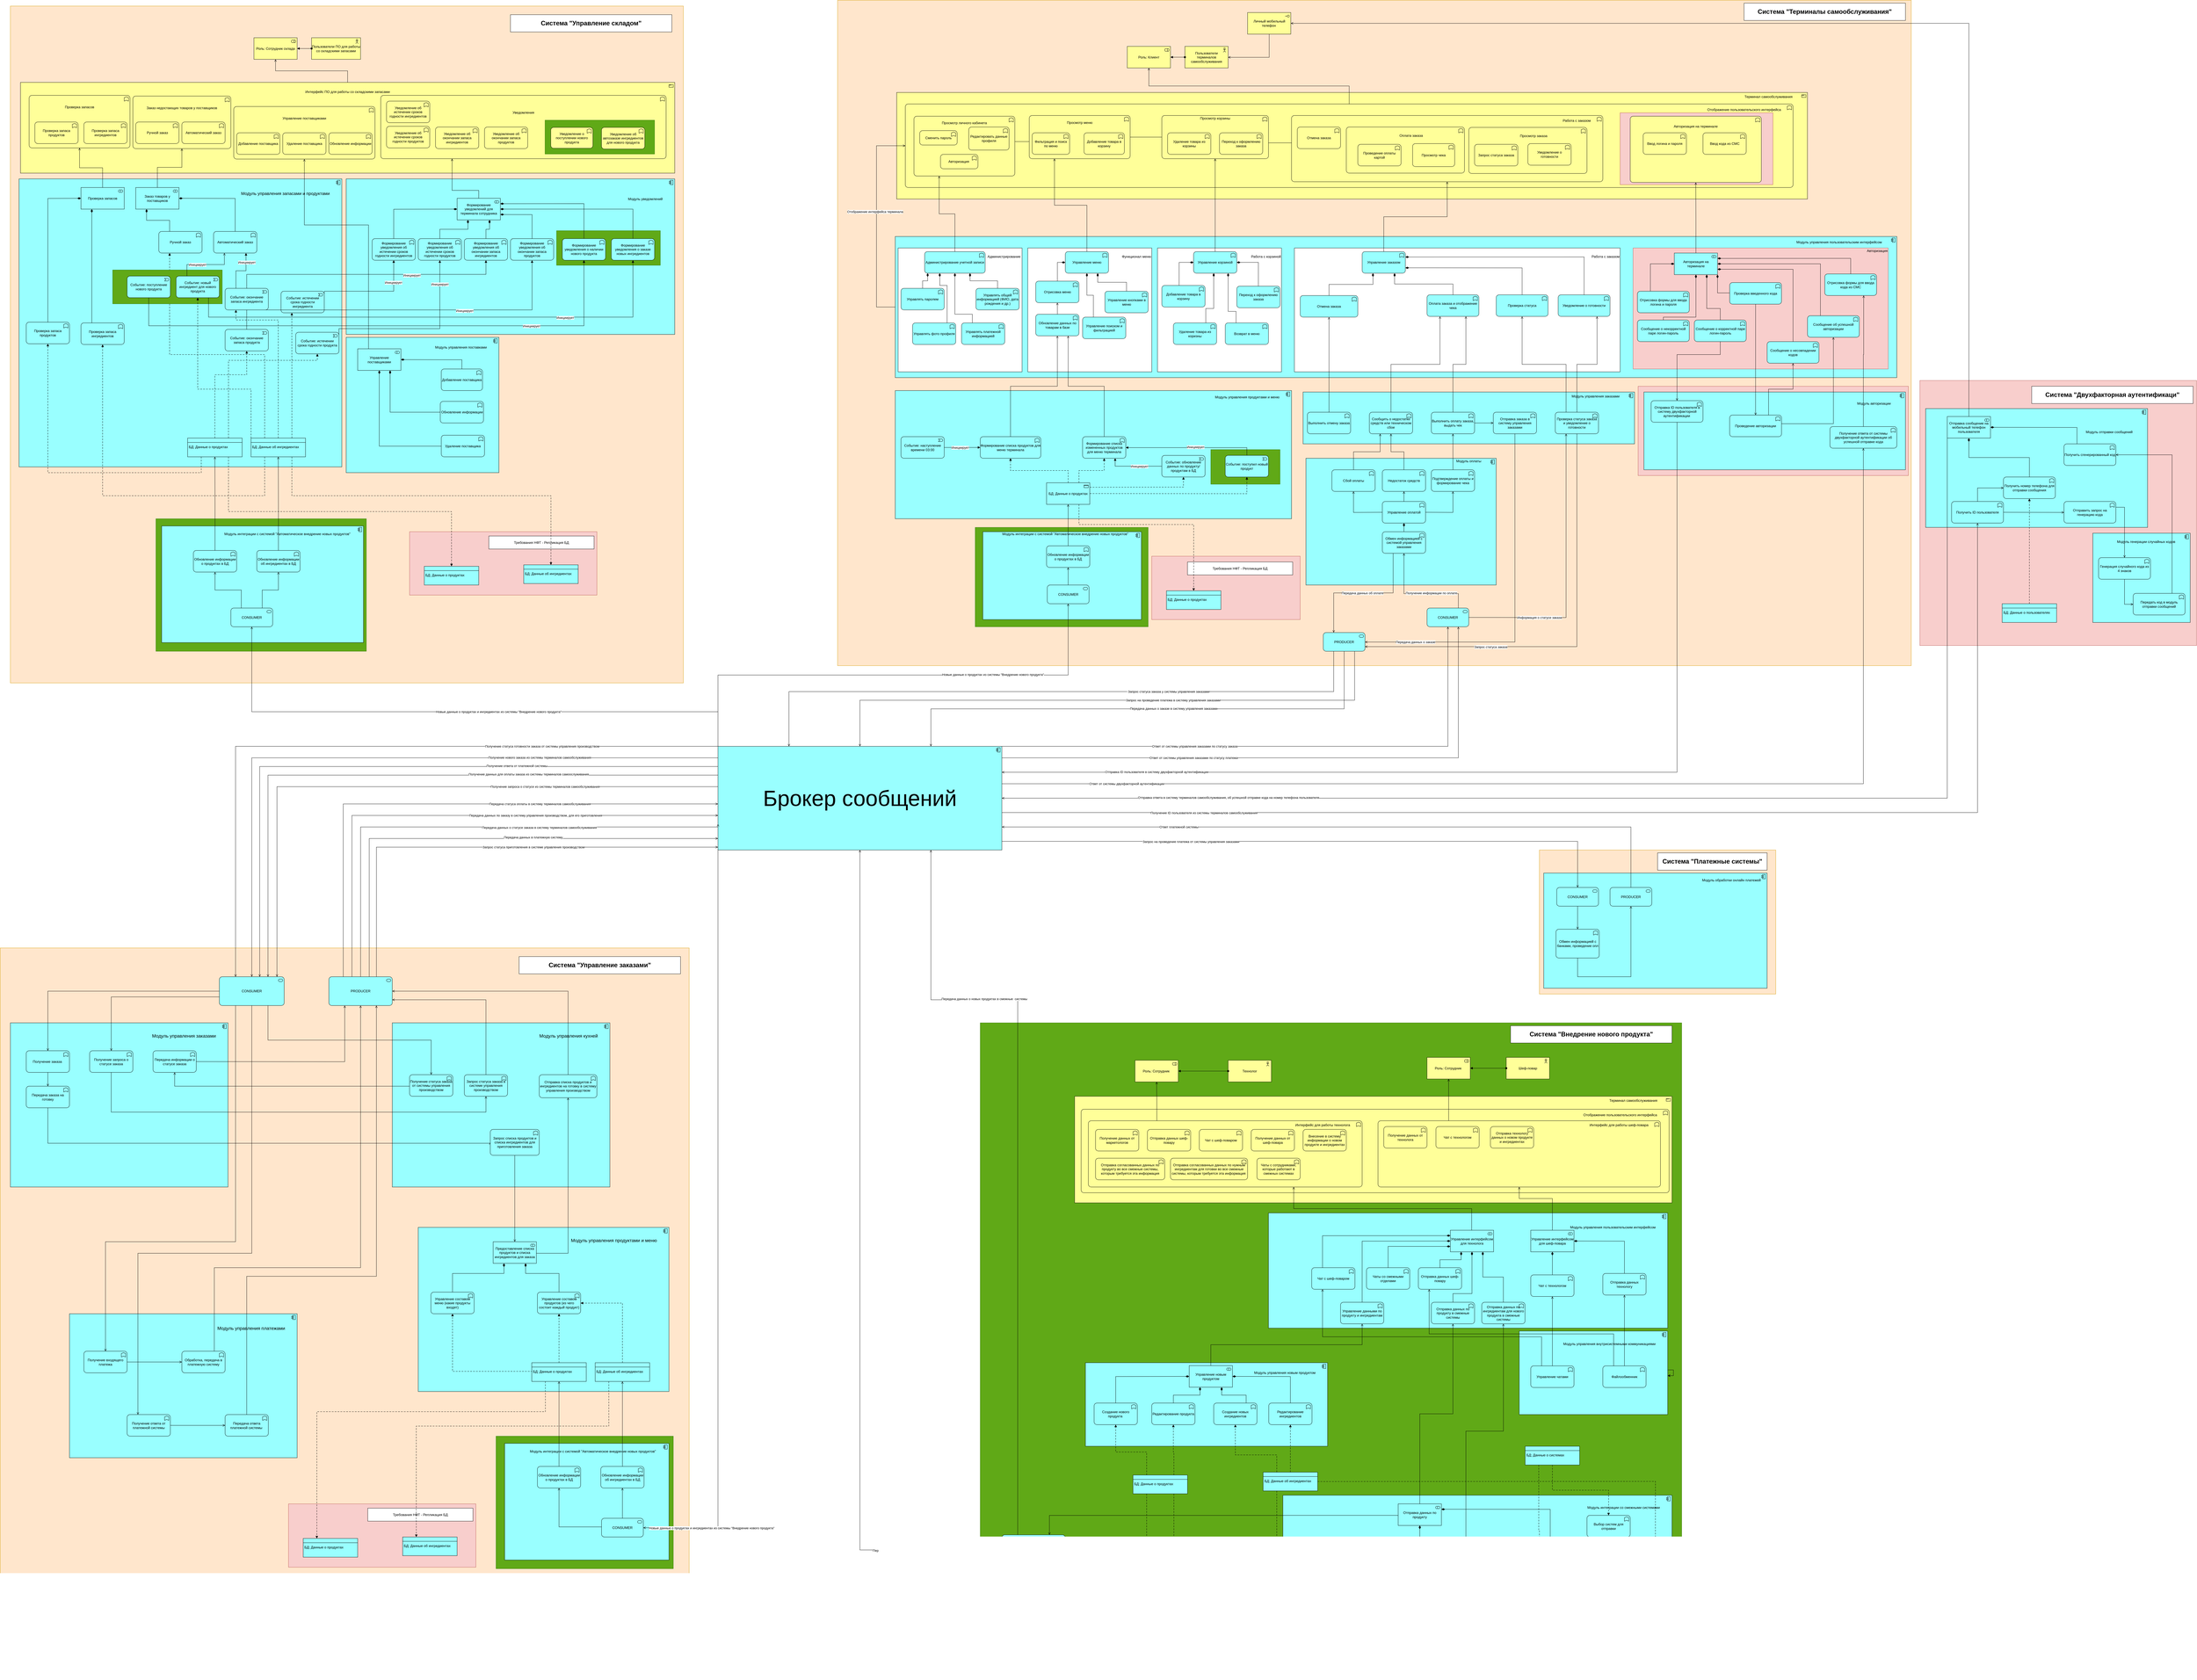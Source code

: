 <mxfile version="24.6.4" type="device">
  <diagram name="Страница — 1" id="dJ2GvJfLFvMO8EYtTkkF">
    <mxGraphModel dx="7635" dy="3132" grid="1" gridSize="10" guides="1" tooltips="1" connect="1" arrows="1" fold="1" page="1" pageScale="1" pageWidth="827" pageHeight="1169" background="none" math="0" shadow="0">
      <root>
        <mxCell id="0" />
        <mxCell id="1" parent="0" />
        <mxCell id="lDXDnbAdAMt3P_VKWBRF-1" value="" style="rounded=0;whiteSpace=wrap;html=1;fillColor=#ffe6cc;strokeColor=#d79b00;" parent="1" vertex="1">
          <mxGeometry x="1600" y="2810" width="820" height="500" as="geometry" />
        </mxCell>
        <mxCell id="VL1IRFVw9CRqcu_rCFcb-8" value="" style="rounded=0;whiteSpace=wrap;html=1;fillColor=#ffe6cc;strokeColor=#d79b00;" parent="1" vertex="1">
          <mxGeometry x="-835" y="-140" width="3725" height="2310" as="geometry" />
        </mxCell>
        <mxCell id="AQINbPIV-0PW6xjad2_r-1" value="Роль: Клиент" style="html=1;outlineConnect=0;whiteSpace=wrap;fillColor=#ffff99;shape=mxgraph.archimate3.application;appType=role;archiType=square;" parent="1" vertex="1">
          <mxGeometry x="170" y="20" width="150" height="75" as="geometry" />
        </mxCell>
        <mxCell id="AQINbPIV-0PW6xjad2_r-2" value="Пользователи терминалов самообслуживания" style="html=1;outlineConnect=0;whiteSpace=wrap;fillColor=#ffff99;shape=mxgraph.archimate3.application;appType=actor;archiType=square;" parent="1" vertex="1">
          <mxGeometry x="370" y="20" width="150" height="75" as="geometry" />
        </mxCell>
        <mxCell id="AQINbPIV-0PW6xjad2_r-3" value="" style="endArrow=block;html=1;endFill=1;startArrow=oval;startFill=1;edgeStyle=elbowEdgeStyle;elbow=vertical;rounded=0;exitX=0;exitY=0.5;exitDx=0;exitDy=0;exitPerimeter=0;entryX=1;entryY=0.5;entryDx=0;entryDy=0;entryPerimeter=0;" parent="1" source="AQINbPIV-0PW6xjad2_r-2" target="AQINbPIV-0PW6xjad2_r-1" edge="1">
          <mxGeometry width="160" relative="1" as="geometry">
            <mxPoint x="400" y="350" as="sourcePoint" />
            <mxPoint x="560" y="350" as="targetPoint" />
          </mxGeometry>
        </mxCell>
        <mxCell id="AQINbPIV-0PW6xjad2_r-4" value="&lt;div style=&quot;padding: 10px 50px 350px;&quot;&gt;&lt;span style=&quot;background-color: initial;&quot;&gt;Терминал самообслуживания&lt;/span&gt;&lt;/div&gt;" style="html=1;outlineConnect=0;whiteSpace=wrap;fillColor=#ffff99;shape=mxgraph.archimate3.application;appType=product;archiType=square;align=right;" parent="1" vertex="1">
          <mxGeometry x="-630" y="180" width="3160" height="370" as="geometry" />
        </mxCell>
        <mxCell id="AQINbPIV-0PW6xjad2_r-260" value="&lt;blockquote style=&quot;margin: 0px 0px 0px 40px; border: none; padding: 0px 40px 250px 0px;&quot;&gt;Отображение пользовательского интерфейса&lt;/blockquote&gt;" style="html=1;outlineConnect=0;whiteSpace=wrap;fillColor=#ffff99;shape=mxgraph.archimate3.application;appType=func;archiType=rounded;align=right;" parent="1" vertex="1">
          <mxGeometry x="-600" y="220" width="3080" height="290" as="geometry" />
        </mxCell>
        <mxCell id="AQINbPIV-0PW6xjad2_r-266" value="&lt;div style=&quot;text-align: justify; padding-bottom: 100px;&quot;&gt;Просмотр меню&lt;/div&gt;" style="html=1;outlineConnect=0;whiteSpace=wrap;fillColor=#ffff99;shape=mxgraph.archimate3.application;appType=func;archiType=rounded;" parent="1" vertex="1">
          <mxGeometry x="-170" y="260" width="350" height="150" as="geometry" />
        </mxCell>
        <mxCell id="AQINbPIV-0PW6xjad2_r-263" value="Добавление товара в корзину" style="html=1;outlineConnect=0;whiteSpace=wrap;fillColor=#ffff99;shape=mxgraph.archimate3.application;appType=func;archiType=rounded;" parent="1" vertex="1">
          <mxGeometry x="20" y="320" width="140" height="75" as="geometry" />
        </mxCell>
        <mxCell id="AQINbPIV-0PW6xjad2_r-261" value="Фильтрация и поиск по меню" style="html=1;outlineConnect=0;whiteSpace=wrap;fillColor=#ffff99;shape=mxgraph.archimate3.application;appType=func;archiType=rounded;" parent="1" vertex="1">
          <mxGeometry x="-160" y="320" width="130" height="75" as="geometry" />
        </mxCell>
        <mxCell id="AQINbPIV-0PW6xjad2_r-267" value="&lt;div style=&quot;text-align: justify; padding-bottom: 130px;&quot;&gt;&lt;span style=&quot;background-color: initial;&quot;&gt;Просмотр корзины&lt;/span&gt;&lt;/div&gt;" style="html=1;outlineConnect=0;whiteSpace=wrap;fillColor=#ffff99;shape=mxgraph.archimate3.application;appType=func;archiType=rounded;" parent="1" vertex="1">
          <mxGeometry x="290" y="260" width="370" height="150" as="geometry" />
        </mxCell>
        <mxCell id="AQINbPIV-0PW6xjad2_r-265" value="Переход к оформлению заказа" style="html=1;outlineConnect=0;whiteSpace=wrap;fillColor=#ffff99;shape=mxgraph.archimate3.application;appType=func;archiType=rounded;" parent="1" vertex="1">
          <mxGeometry x="490" y="320" width="150" height="75" as="geometry" />
        </mxCell>
        <mxCell id="AQINbPIV-0PW6xjad2_r-264" value="Удаление товара из корзины" style="html=1;outlineConnect=0;whiteSpace=wrap;fillColor=#ffff99;shape=mxgraph.archimate3.application;appType=func;archiType=rounded;" parent="1" vertex="1">
          <mxGeometry x="310" y="320" width="150" height="75" as="geometry" />
        </mxCell>
        <mxCell id="AQINbPIV-0PW6xjad2_r-269" value="" style="edgeStyle=elbowEdgeStyle;html=1;endArrow=none;elbow=vertical;rounded=0;entryX=0;entryY=0.5;entryDx=0;entryDy=0;entryPerimeter=0;exitX=1;exitY=0.5;exitDx=0;exitDy=0;exitPerimeter=0;" parent="1" source="AQINbPIV-0PW6xjad2_r-266" target="AQINbPIV-0PW6xjad2_r-267" edge="1">
          <mxGeometry width="160" relative="1" as="geometry">
            <mxPoint x="180" y="340" as="sourcePoint" />
            <mxPoint x="280" y="340" as="targetPoint" />
          </mxGeometry>
        </mxCell>
        <mxCell id="AQINbPIV-0PW6xjad2_r-270" value="" style="edgeStyle=elbowEdgeStyle;html=1;endArrow=open;elbow=vertical;endFill=1;rounded=0;entryX=0.5;entryY=1;entryDx=0;entryDy=0;entryPerimeter=0;" parent="1" source="AQINbPIV-0PW6xjad2_r-260" target="AQINbPIV-0PW6xjad2_r-1" edge="1">
          <mxGeometry width="160" relative="1" as="geometry">
            <mxPoint x="-120" y="100" as="sourcePoint" />
            <mxPoint x="40" y="100" as="targetPoint" />
          </mxGeometry>
        </mxCell>
        <mxCell id="AQINbPIV-0PW6xjad2_r-272" value="&lt;div style=&quot;padding-bottom: 195px; padding-right: 40px;&quot;&gt;&lt;span style=&quot;background-color: initial;&quot;&gt;Работа с заказом&lt;/span&gt;&lt;/div&gt;" style="html=1;outlineConnect=0;whiteSpace=wrap;fillColor=#ffff99;shape=mxgraph.archimate3.application;appType=func;archiType=rounded;align=right;" parent="1" vertex="1">
          <mxGeometry x="740" y="260" width="1080" height="230" as="geometry" />
        </mxCell>
        <mxCell id="AQINbPIV-0PW6xjad2_r-273" value="&lt;blockquote style=&quot;margin: 0px 0px 0px 40px; border: none; padding: 0px 0px 100px;&quot;&gt;Оплата заказа&lt;/blockquote&gt;" style="html=1;outlineConnect=0;whiteSpace=wrap;fillColor=#ffff99;shape=mxgraph.archimate3.application;appType=func;archiType=rounded;" parent="1" vertex="1">
          <mxGeometry x="930" y="300" width="410" height="160" as="geometry" />
        </mxCell>
        <mxCell id="AQINbPIV-0PW6xjad2_r-274" value="Отмена заказа" style="html=1;outlineConnect=0;whiteSpace=wrap;fillColor=#ffff99;shape=mxgraph.archimate3.application;appType=func;archiType=rounded;" parent="1" vertex="1">
          <mxGeometry x="760" y="300" width="150" height="75" as="geometry" />
        </mxCell>
        <mxCell id="AQINbPIV-0PW6xjad2_r-275" value="" style="edgeStyle=elbowEdgeStyle;html=1;endArrow=none;elbow=vertical;rounded=0;entryX=1;entryY=0.5;entryDx=0;entryDy=0;entryPerimeter=0;exitX=0;exitY=0.5;exitDx=0;exitDy=0;exitPerimeter=0;" parent="1" source="AQINbPIV-0PW6xjad2_r-272" target="AQINbPIV-0PW6xjad2_r-267" edge="1">
          <mxGeometry width="160" relative="1" as="geometry">
            <mxPoint x="690" y="397.5" as="sourcePoint" />
            <mxPoint x="690" y="334.5" as="targetPoint" />
          </mxGeometry>
        </mxCell>
        <mxCell id="AQINbPIV-0PW6xjad2_r-276" value="Проведение оплаты картой" style="html=1;outlineConnect=0;whiteSpace=wrap;fillColor=#ffff99;shape=mxgraph.archimate3.application;appType=func;archiType=rounded;" parent="1" vertex="1">
          <mxGeometry x="970" y="360" width="150" height="75" as="geometry" />
        </mxCell>
        <mxCell id="AQINbPIV-0PW6xjad2_r-277" value="Просмотр чека" style="html=1;outlineConnect=0;whiteSpace=wrap;fillColor=#ffff99;shape=mxgraph.archimate3.application;appType=func;archiType=rounded;" parent="1" vertex="1">
          <mxGeometry x="1160" y="357.5" width="146" height="80" as="geometry" />
        </mxCell>
        <mxCell id="AQINbPIV-0PW6xjad2_r-278" value="&lt;div style=&quot;text-align: justify; padding-bottom: 450px; padding-right: 50px;&quot;&gt;&lt;span style=&quot;background-color: initial;&quot;&gt;&amp;nbsp;Модуль управления пользовательским интерфейсом&lt;/span&gt;&lt;/div&gt;" style="html=1;outlineConnect=0;whiteSpace=wrap;fillColor=#99ffff;shape=mxgraph.archimate3.application;appType=comp;archiType=square;align=right;" parent="1" vertex="1">
          <mxGeometry x="-635" y="680" width="3475" height="490" as="geometry" />
        </mxCell>
        <mxCell id="AQINbPIV-0PW6xjad2_r-285" value="&lt;blockquote style=&quot;margin: 0 0 0 40px; border: none; padding: 0px;&quot;&gt;&lt;div style=&quot;text-align: justify; padding-bottom: 400px; padding-right: 40px;&quot;&gt;&lt;span style=&quot;background-color: initial;&quot;&gt;&lt;font style=&quot;font-size: 12px;&quot;&gt;Модуль управления продуктами и меню&lt;/font&gt;&lt;/span&gt;&lt;/div&gt;&lt;/blockquote&gt;" style="html=1;outlineConnect=0;whiteSpace=wrap;fillColor=#99ffff;shape=mxgraph.archimate3.application;appType=comp;archiType=square;align=right;" parent="1" vertex="1">
          <mxGeometry x="-635" y="1215" width="1375" height="445" as="geometry" />
        </mxCell>
        <mxCell id="AQINbPIV-0PW6xjad2_r-288" value="&lt;div style=&quot;padding-bottom: 150px; padding-left: 0px; padding-right: 50px;&quot;&gt;&lt;span style=&quot;background-color: initial;&quot;&gt;Модуль управления заказами&lt;/span&gt;&lt;/div&gt;" style="html=1;outlineConnect=0;whiteSpace=wrap;fillColor=#99ffff;shape=mxgraph.archimate3.application;appType=comp;archiType=square;align=right;" parent="1" vertex="1">
          <mxGeometry x="780" y="1220" width="1150" height="180" as="geometry" />
        </mxCell>
        <mxCell id="AQINbPIV-0PW6xjad2_r-293" value="" style="edgeStyle=elbowEdgeStyle;html=1;endArrow=open;elbow=horizontal;endFill=1;rounded=0;entryX=0;entryY=0.5;entryDx=0;entryDy=0;entryPerimeter=0;exitX=0;exitY=0.5;exitDx=0;exitDy=0;exitPerimeter=0;" parent="1" source="AQINbPIV-0PW6xjad2_r-278" target="AQINbPIV-0PW6xjad2_r-260" edge="1">
          <mxGeometry width="160" relative="1" as="geometry">
            <mxPoint x="-360" y="600" as="sourcePoint" />
            <mxPoint x="-200" y="600" as="targetPoint" />
            <Array as="points">
              <mxPoint x="-700" y="630" />
            </Array>
          </mxGeometry>
        </mxCell>
        <mxCell id="AQINbPIV-0PW6xjad2_r-299" value="Отображение интерфейса терминала" style="edgeLabel;html=1;align=center;verticalAlign=middle;resizable=0;points=[];" parent="AQINbPIV-0PW6xjad2_r-293" vertex="1" connectable="0">
          <mxGeometry x="0.092" y="5" relative="1" as="geometry">
            <mxPoint as="offset" />
          </mxGeometry>
        </mxCell>
        <mxCell id="AQINbPIV-0PW6xjad2_r-295" value="&lt;div style=&quot;padding-bottom: 420px; padding-right: 50px;&quot;&gt;&lt;span style=&quot;background-color: initial;&quot;&gt;Модуль оплаты&lt;/span&gt;&lt;/div&gt;" style="html=1;outlineConnect=0;whiteSpace=wrap;fillColor=#99ffff;shape=mxgraph.archimate3.application;appType=comp;archiType=square;align=right;" parent="1" vertex="1">
          <mxGeometry x="790" y="1450" width="660" height="440" as="geometry" />
        </mxCell>
        <mxCell id="2UP2Gmx_aJuKZAox8dUP-4" value="&lt;div style=&quot;text-align: justify; padding-bottom: 370px; margin-top: 0px;&quot;&gt;&lt;span style=&quot;background-color: initial;&quot;&gt;Администрирование&amp;nbsp;&lt;/span&gt;&lt;/div&gt;" style="whiteSpace=wrap;html=1;aspect=fixed;align=right;" parent="1" vertex="1">
          <mxGeometry x="-625" y="720" width="430" height="430" as="geometry" />
        </mxCell>
        <mxCell id="2UP2Gmx_aJuKZAox8dUP-3" value="Администрирование учетной записи" style="html=1;outlineConnect=0;whiteSpace=wrap;fillColor=#99ffff;shape=mxgraph.archimate3.application;appType=func;archiType=rounded;" parent="1" vertex="1">
          <mxGeometry x="-533" y="732.5" width="210" height="75" as="geometry" />
        </mxCell>
        <mxCell id="2UP2Gmx_aJuKZAox8dUP-5" value="&lt;div style=&quot;text-align: justify; padding-bottom: 160px;&quot;&gt;Просмотр личного кабинета&lt;/div&gt;" style="html=1;outlineConnect=0;whiteSpace=wrap;fillColor=#ffff99;shape=mxgraph.archimate3.application;appType=func;archiType=rounded;" parent="1" vertex="1">
          <mxGeometry x="-570" y="262.5" width="350" height="207.5" as="geometry" />
        </mxCell>
        <mxCell id="2UP2Gmx_aJuKZAox8dUP-6" value="Редактировать данные профиля" style="html=1;outlineConnect=0;whiteSpace=wrap;fillColor=#ffff99;shape=mxgraph.archimate3.application;appType=func;archiType=rounded;" parent="1" vertex="1">
          <mxGeometry x="-380" y="300" width="140" height="80" as="geometry" />
        </mxCell>
        <mxCell id="2UP2Gmx_aJuKZAox8dUP-7" value="Сменить пароль" style="html=1;outlineConnect=0;whiteSpace=wrap;fillColor=#ffff99;shape=mxgraph.archimate3.application;appType=func;archiType=rounded;" parent="1" vertex="1">
          <mxGeometry x="-550" y="312.5" width="130" height="50" as="geometry" />
        </mxCell>
        <mxCell id="2UP2Gmx_aJuKZAox8dUP-8" value="" style="edgeStyle=elbowEdgeStyle;html=1;endArrow=none;elbow=vertical;rounded=0;exitX=1;exitY=0.5;exitDx=0;exitDy=0;exitPerimeter=0;entryX=0;entryY=0.5;entryDx=0;entryDy=0;entryPerimeter=0;" parent="1" source="2UP2Gmx_aJuKZAox8dUP-5" target="AQINbPIV-0PW6xjad2_r-266" edge="1">
          <mxGeometry width="160" relative="1" as="geometry">
            <mxPoint x="-160" y="530" as="sourcePoint" />
            <mxPoint y="530" as="targetPoint" />
          </mxGeometry>
        </mxCell>
        <mxCell id="2UP2Gmx_aJuKZAox8dUP-9" value="Управлять паролем" style="html=1;outlineConnect=0;whiteSpace=wrap;fillColor=#99ffff;shape=mxgraph.archimate3.application;appType=func;archiType=rounded;" parent="1" vertex="1">
          <mxGeometry x="-615" y="860" width="150" height="75" as="geometry" />
        </mxCell>
        <mxCell id="2UP2Gmx_aJuKZAox8dUP-10" value="Управлять фото профиля" style="html=1;outlineConnect=0;whiteSpace=wrap;fillColor=#99ffff;shape=mxgraph.archimate3.application;appType=func;archiType=rounded;" parent="1" vertex="1">
          <mxGeometry x="-575" y="980" width="150" height="75" as="geometry" />
        </mxCell>
        <mxCell id="2UP2Gmx_aJuKZAox8dUP-11" value="Управлять платежной информацией" style="html=1;outlineConnect=0;whiteSpace=wrap;fillColor=#99ffff;shape=mxgraph.archimate3.application;appType=func;archiType=rounded;" parent="1" vertex="1">
          <mxGeometry x="-405" y="980" width="150" height="75" as="geometry" />
        </mxCell>
        <mxCell id="2UP2Gmx_aJuKZAox8dUP-13" value="Управлять общей информацией (ФИО, дата рождения и др.)" style="html=1;outlineConnect=0;whiteSpace=wrap;fillColor=#99ffff;shape=mxgraph.archimate3.application;appType=func;archiType=rounded;" parent="1" vertex="1">
          <mxGeometry x="-355" y="860" width="150" height="75" as="geometry" />
        </mxCell>
        <mxCell id="2UP2Gmx_aJuKZAox8dUP-14" value="" style="html=1;startArrow=diamondThin;startFill=1;edgeStyle=elbowEdgeStyle;elbow=vertical;startSize=10;endArrow=none;endFill=0;rounded=0;entryX=0.5;entryY=0;entryDx=0;entryDy=0;entryPerimeter=0;exitX=0.05;exitY=1;exitDx=0;exitDy=0;exitPerimeter=0;" parent="1" source="2UP2Gmx_aJuKZAox8dUP-3" target="2UP2Gmx_aJuKZAox8dUP-9" edge="1">
          <mxGeometry width="160" relative="1" as="geometry">
            <mxPoint x="-505" y="810" as="sourcePoint" />
            <mxPoint x="-155" y="890" as="targetPoint" />
          </mxGeometry>
        </mxCell>
        <mxCell id="2UP2Gmx_aJuKZAox8dUP-15" value="" style="html=1;startArrow=diamondThin;startFill=1;edgeStyle=elbowEdgeStyle;elbow=vertical;startSize=10;endArrow=none;endFill=0;rounded=0;exitX=0.25;exitY=1;exitDx=0;exitDy=0;exitPerimeter=0;" parent="1" source="2UP2Gmx_aJuKZAox8dUP-3" target="2UP2Gmx_aJuKZAox8dUP-10" edge="1">
          <mxGeometry width="160" relative="1" as="geometry">
            <mxPoint x="-315" y="890" as="sourcePoint" />
            <mxPoint x="-155" y="890" as="targetPoint" />
            <Array as="points">
              <mxPoint x="-455" y="850" />
            </Array>
          </mxGeometry>
        </mxCell>
        <mxCell id="2UP2Gmx_aJuKZAox8dUP-16" value="" style="html=1;startArrow=diamondThin;startFill=1;edgeStyle=elbowEdgeStyle;elbow=vertical;startSize=10;endArrow=none;endFill=0;rounded=0;entryX=0.25;entryY=0;entryDx=0;entryDy=0;entryPerimeter=0;exitX=0.5;exitY=1;exitDx=0;exitDy=0;exitPerimeter=0;" parent="1" source="2UP2Gmx_aJuKZAox8dUP-3" target="2UP2Gmx_aJuKZAox8dUP-11" edge="1">
          <mxGeometry width="160" relative="1" as="geometry">
            <mxPoint x="-315" y="890" as="sourcePoint" />
            <mxPoint x="-155" y="890" as="targetPoint" />
            <Array as="points">
              <mxPoint x="-385" y="950" />
            </Array>
          </mxGeometry>
        </mxCell>
        <mxCell id="2UP2Gmx_aJuKZAox8dUP-17" value="" style="html=1;startArrow=diamondThin;startFill=1;edgeStyle=elbowEdgeStyle;elbow=vertical;startSize=10;endArrow=none;endFill=0;rounded=0;entryX=0.5;entryY=0;entryDx=0;entryDy=0;entryPerimeter=0;exitX=0.75;exitY=1;exitDx=0;exitDy=0;exitPerimeter=0;" parent="1" source="2UP2Gmx_aJuKZAox8dUP-3" target="2UP2Gmx_aJuKZAox8dUP-13" edge="1">
          <mxGeometry width="160" relative="1" as="geometry">
            <mxPoint x="-365" y="810" as="sourcePoint" />
            <mxPoint x="-155" y="890" as="targetPoint" />
          </mxGeometry>
        </mxCell>
        <mxCell id="2UP2Gmx_aJuKZAox8dUP-18" value="" style="edgeStyle=elbowEdgeStyle;html=1;endArrow=open;elbow=vertical;endFill=1;rounded=0;entryX=0.25;entryY=1;entryDx=0;entryDy=0;entryPerimeter=0;exitX=0.5;exitY=0;exitDx=0;exitDy=0;exitPerimeter=0;" parent="1" source="2UP2Gmx_aJuKZAox8dUP-3" target="2UP2Gmx_aJuKZAox8dUP-5" edge="1">
          <mxGeometry width="160" relative="1" as="geometry">
            <mxPoint x="-320" y="650" as="sourcePoint" />
            <mxPoint x="-160" y="650" as="targetPoint" />
          </mxGeometry>
        </mxCell>
        <mxCell id="2UP2Gmx_aJuKZAox8dUP-19" value="&lt;div style=&quot;text-align: justify; padding-bottom: 370px; margin-top: 0px;&quot;&gt;Функционал меню&lt;/div&gt;" style="whiteSpace=wrap;html=1;aspect=fixed;align=right;" parent="1" vertex="1">
          <mxGeometry x="-175" y="720" width="430" height="430" as="geometry" />
        </mxCell>
        <mxCell id="2UP2Gmx_aJuKZAox8dUP-20" value="Обновление данных по товарам в базе" style="html=1;outlineConnect=0;whiteSpace=wrap;fillColor=#99ffff;shape=mxgraph.archimate3.application;appType=func;archiType=rounded;" parent="1" vertex="1">
          <mxGeometry x="-147.5" y="950" width="150" height="75" as="geometry" />
        </mxCell>
        <mxCell id="2UP2Gmx_aJuKZAox8dUP-27" value="Формирование списка продуктов для меню терминала" style="html=1;outlineConnect=0;whiteSpace=wrap;fillColor=#99ffff;shape=mxgraph.archimate3.application;appType=func;archiType=rounded;" parent="1" vertex="1">
          <mxGeometry x="-340" y="1375" width="210" height="75" as="geometry" />
        </mxCell>
        <mxCell id="2UP2Gmx_aJuKZAox8dUP-30" value="" style="edgeStyle=elbowEdgeStyle;html=1;endArrow=open;elbow=vertical;endFill=1;rounded=0;" parent="1" source="2UP2Gmx_aJuKZAox8dUP-27" target="2UP2Gmx_aJuKZAox8dUP-20" edge="1">
          <mxGeometry width="160" relative="1" as="geometry">
            <mxPoint x="-215" y="1520" as="sourcePoint" />
            <mxPoint x="-109" y="1545" as="targetPoint" />
            <Array as="points" />
          </mxGeometry>
        </mxCell>
        <mxCell id="2UP2Gmx_aJuKZAox8dUP-31" value="Событие: обновление данных по продукту/продуктам в БД" style="html=1;outlineConnect=0;whiteSpace=wrap;fillColor=#99ffff;shape=mxgraph.archimate3.application;appType=event;archiType=rounded" parent="1" vertex="1">
          <mxGeometry x="290" y="1440" width="150" height="75" as="geometry" />
        </mxCell>
        <mxCell id="2UP2Gmx_aJuKZAox8dUP-32" value="Формирование списка измененных продуктов для меню терминала" style="html=1;outlineConnect=0;whiteSpace=wrap;fillColor=#99ffff;shape=mxgraph.archimate3.application;appType=func;archiType=rounded;" parent="1" vertex="1">
          <mxGeometry x="15" y="1375" width="150" height="75" as="geometry" />
        </mxCell>
        <mxCell id="2UP2Gmx_aJuKZAox8dUP-33" value="" style="edgeStyle=elbowEdgeStyle;html=1;endArrow=block;dashed=0;elbow=horizontal;endFill=1;rounded=0;exitX=0;exitY=0.5;exitDx=0;exitDy=0;exitPerimeter=0;entryX=0.75;entryY=1;entryDx=0;entryDy=0;entryPerimeter=0;" parent="1" source="2UP2Gmx_aJuKZAox8dUP-31" target="2UP2Gmx_aJuKZAox8dUP-32" edge="1">
          <mxGeometry width="160" relative="1" as="geometry">
            <mxPoint x="-215" y="1520" as="sourcePoint" />
            <mxPoint x="-55" y="1520" as="targetPoint" />
            <Array as="points">
              <mxPoint x="128" y="1480" />
            </Array>
          </mxGeometry>
        </mxCell>
        <mxCell id="2UP2Gmx_aJuKZAox8dUP-34" value="Инициирует" style="edgeLabel;html=1;align=center;verticalAlign=middle;resizable=0;points=[];imageAlign=center;" parent="2UP2Gmx_aJuKZAox8dUP-33" vertex="1" connectable="0">
          <mxGeometry x="-0.434" y="-2" relative="1" as="geometry">
            <mxPoint x="-24" y="2" as="offset" />
          </mxGeometry>
        </mxCell>
        <mxCell id="2UP2Gmx_aJuKZAox8dUP-35" value="" style="edgeStyle=elbowEdgeStyle;html=1;endArrow=open;elbow=vertical;endFill=1;rounded=0;entryX=0.75;entryY=1;entryDx=0;entryDy=0;entryPerimeter=0;exitX=0.5;exitY=0;exitDx=0;exitDy=0;exitPerimeter=0;" parent="1" source="2UP2Gmx_aJuKZAox8dUP-32" target="2UP2Gmx_aJuKZAox8dUP-20" edge="1">
          <mxGeometry width="160" relative="1" as="geometry">
            <mxPoint x="-215" y="1570" as="sourcePoint" />
            <mxPoint x="-36.25" y="1545.0" as="targetPoint" />
          </mxGeometry>
        </mxCell>
        <mxCell id="2UP2Gmx_aJuKZAox8dUP-36" value="Управление меню" style="html=1;outlineConnect=0;whiteSpace=wrap;fillColor=#99ffff;shape=mxgraph.archimate3.application;appType=func;archiType=rounded;" parent="1" vertex="1">
          <mxGeometry x="-45" y="732.5" width="150" height="75" as="geometry" />
        </mxCell>
        <mxCell id="2UP2Gmx_aJuKZAox8dUP-39" value="Отрисовка меню" style="html=1;outlineConnect=0;whiteSpace=wrap;fillColor=#99ffff;shape=mxgraph.archimate3.application;appType=func;archiType=rounded;" parent="1" vertex="1">
          <mxGeometry x="-147.5" y="835" width="150" height="75" as="geometry" />
        </mxCell>
        <mxCell id="2UP2Gmx_aJuKZAox8dUP-40" value="" style="edgeStyle=elbowEdgeStyle;html=1;endArrow=open;elbow=vertical;endFill=1;rounded=0;entryX=0.5;entryY=1;entryDx=0;entryDy=0;entryPerimeter=0;exitX=0.5;exitY=0;exitDx=0;exitDy=0;exitPerimeter=0;" parent="1" source="2UP2Gmx_aJuKZAox8dUP-20" target="2UP2Gmx_aJuKZAox8dUP-39" edge="1">
          <mxGeometry width="160" relative="1" as="geometry">
            <mxPoint x="-385" y="1010" as="sourcePoint" />
            <mxPoint x="-225" y="1010" as="targetPoint" />
          </mxGeometry>
        </mxCell>
        <mxCell id="2UP2Gmx_aJuKZAox8dUP-42" value="" style="html=1;startArrow=diamondThin;startFill=1;edgeStyle=elbowEdgeStyle;elbow=vertical;startSize=10;endArrow=none;endFill=0;rounded=0;entryX=0.5;entryY=0;entryDx=0;entryDy=0;entryPerimeter=0;exitX=0;exitY=0.5;exitDx=0;exitDy=0;exitPerimeter=0;" parent="1" source="2UP2Gmx_aJuKZAox8dUP-36" target="2UP2Gmx_aJuKZAox8dUP-39" edge="1">
          <mxGeometry width="160" relative="1" as="geometry">
            <mxPoint x="-385" y="1010" as="sourcePoint" />
            <mxPoint x="-225" y="1010" as="targetPoint" />
            <Array as="points">
              <mxPoint x="-115" y="770" />
            </Array>
          </mxGeometry>
        </mxCell>
        <mxCell id="2UP2Gmx_aJuKZAox8dUP-43" value="Управление поиском и фильтрацией" style="html=1;outlineConnect=0;whiteSpace=wrap;fillColor=#99ffff;shape=mxgraph.archimate3.application;appType=func;archiType=rounded;" parent="1" vertex="1">
          <mxGeometry x="15" y="960" width="150" height="75" as="geometry" />
        </mxCell>
        <mxCell id="2UP2Gmx_aJuKZAox8dUP-44" value="" style="html=1;startArrow=diamondThin;startFill=1;edgeStyle=elbowEdgeStyle;elbow=vertical;startSize=10;endArrow=none;endFill=0;rounded=0;entryX=0.25;entryY=0;entryDx=0;entryDy=0;entryPerimeter=0;exitX=0.5;exitY=1;exitDx=0;exitDy=0;exitPerimeter=0;" parent="1" source="2UP2Gmx_aJuKZAox8dUP-36" target="2UP2Gmx_aJuKZAox8dUP-43" edge="1">
          <mxGeometry width="160" relative="1" as="geometry">
            <mxPoint x="-385" y="1010" as="sourcePoint" />
            <mxPoint x="-225" y="1010" as="targetPoint" />
          </mxGeometry>
        </mxCell>
        <mxCell id="2UP2Gmx_aJuKZAox8dUP-45" value="Управление кнопками в меню" style="html=1;outlineConnect=0;whiteSpace=wrap;fillColor=#99ffff;shape=mxgraph.archimate3.application;appType=func;archiType=rounded;" parent="1" vertex="1">
          <mxGeometry x="92.5" y="870" width="150" height="75" as="geometry" />
        </mxCell>
        <mxCell id="2UP2Gmx_aJuKZAox8dUP-46" value="" style="html=1;startArrow=diamondThin;startFill=1;edgeStyle=elbowEdgeStyle;elbow=vertical;startSize=10;endArrow=none;endFill=0;rounded=0;entryX=0.5;entryY=0;entryDx=0;entryDy=0;entryPerimeter=0;exitX=0.75;exitY=1;exitDx=0;exitDy=0;exitPerimeter=0;" parent="1" source="2UP2Gmx_aJuKZAox8dUP-36" target="2UP2Gmx_aJuKZAox8dUP-45" edge="1">
          <mxGeometry width="160" relative="1" as="geometry">
            <mxPoint x="-385" y="1010" as="sourcePoint" />
            <mxPoint x="-225" y="1010" as="targetPoint" />
          </mxGeometry>
        </mxCell>
        <mxCell id="2UP2Gmx_aJuKZAox8dUP-47" value="" style="edgeStyle=elbowEdgeStyle;html=1;endArrow=open;elbow=vertical;endFill=1;rounded=0;exitX=0.5;exitY=0;exitDx=0;exitDy=0;exitPerimeter=0;entryX=0.25;entryY=1;entryDx=0;entryDy=0;entryPerimeter=0;" parent="1" source="2UP2Gmx_aJuKZAox8dUP-36" target="AQINbPIV-0PW6xjad2_r-266" edge="1">
          <mxGeometry width="160" relative="1" as="geometry">
            <mxPoint x="-370" y="710" as="sourcePoint" />
            <mxPoint x="-210" y="710" as="targetPoint" />
          </mxGeometry>
        </mxCell>
        <mxCell id="2UP2Gmx_aJuKZAox8dUP-50" value="Авторизация&amp;nbsp;" style="html=1;outlineConnect=0;whiteSpace=wrap;fillColor=#ffff99;shape=mxgraph.archimate3.application;appType=func;archiType=rounded;" parent="1" vertex="1">
          <mxGeometry x="-478" y="395" width="130" height="50" as="geometry" />
        </mxCell>
        <mxCell id="2UP2Gmx_aJuKZAox8dUP-51" value="&lt;div style=&quot;text-align: justify; padding-bottom: 370px; margin-top: 0px;&quot;&gt;Работа с корзиной&lt;/div&gt;" style="whiteSpace=wrap;html=1;aspect=fixed;align=right;" parent="1" vertex="1">
          <mxGeometry x="275" y="720" width="430" height="430" as="geometry" />
        </mxCell>
        <mxCell id="2UP2Gmx_aJuKZAox8dUP-52" value="Управление корзиной" style="html=1;outlineConnect=0;whiteSpace=wrap;fillColor=#99ffff;shape=mxgraph.archimate3.application;appType=func;archiType=rounded;" parent="1" vertex="1">
          <mxGeometry x="400" y="732.5" width="150" height="75" as="geometry" />
        </mxCell>
        <mxCell id="2UP2Gmx_aJuKZAox8dUP-53" value="Добавление товара в корзину" style="html=1;outlineConnect=0;whiteSpace=wrap;fillColor=#99ffff;shape=mxgraph.archimate3.application;appType=func;archiType=rounded;" parent="1" vertex="1">
          <mxGeometry x="290" y="850" width="150" height="75" as="geometry" />
        </mxCell>
        <mxCell id="2UP2Gmx_aJuKZAox8dUP-54" value="Удаление товара из коризны" style="html=1;outlineConnect=0;whiteSpace=wrap;fillColor=#99ffff;shape=mxgraph.archimate3.application;appType=func;archiType=rounded;" parent="1" vertex="1">
          <mxGeometry x="330" y="980" width="150" height="75" as="geometry" />
        </mxCell>
        <mxCell id="2UP2Gmx_aJuKZAox8dUP-55" value="Возврат в меню" style="html=1;outlineConnect=0;whiteSpace=wrap;fillColor=#99ffff;shape=mxgraph.archimate3.application;appType=func;archiType=rounded;" parent="1" vertex="1">
          <mxGeometry x="510" y="980" width="150" height="75" as="geometry" />
        </mxCell>
        <mxCell id="2UP2Gmx_aJuKZAox8dUP-56" value="Переход к оформлению заказа" style="html=1;outlineConnect=0;whiteSpace=wrap;fillColor=#99ffff;shape=mxgraph.archimate3.application;appType=func;archiType=rounded;" parent="1" vertex="1">
          <mxGeometry x="550" y="852.5" width="150" height="75" as="geometry" />
        </mxCell>
        <mxCell id="2UP2Gmx_aJuKZAox8dUP-57" value="" style="html=1;startArrow=diamondThin;startFill=1;edgeStyle=elbowEdgeStyle;elbow=vertical;startSize=10;endArrow=none;endFill=0;rounded=0;exitX=0;exitY=0.5;exitDx=0;exitDy=0;exitPerimeter=0;" parent="1" source="2UP2Gmx_aJuKZAox8dUP-52" target="2UP2Gmx_aJuKZAox8dUP-53" edge="1">
          <mxGeometry width="160" relative="1" as="geometry">
            <mxPoint x="260" y="830" as="sourcePoint" />
            <mxPoint x="420" y="830" as="targetPoint" />
            <Array as="points">
              <mxPoint x="350" y="770" />
            </Array>
          </mxGeometry>
        </mxCell>
        <mxCell id="2UP2Gmx_aJuKZAox8dUP-58" value="" style="html=1;startArrow=diamondThin;startFill=1;edgeStyle=elbowEdgeStyle;elbow=vertical;startSize=10;endArrow=none;endFill=0;rounded=0;entryX=0.75;entryY=0;entryDx=0;entryDy=0;entryPerimeter=0;" parent="1" source="2UP2Gmx_aJuKZAox8dUP-52" target="2UP2Gmx_aJuKZAox8dUP-54" edge="1">
          <mxGeometry width="160" relative="1" as="geometry">
            <mxPoint x="260" y="830" as="sourcePoint" />
            <mxPoint x="420" y="830" as="targetPoint" />
            <Array as="points">
              <mxPoint x="470" y="930" />
            </Array>
          </mxGeometry>
        </mxCell>
        <mxCell id="2UP2Gmx_aJuKZAox8dUP-59" value="" style="html=1;startArrow=diamondThin;startFill=1;edgeStyle=elbowEdgeStyle;elbow=vertical;startSize=10;endArrow=none;endFill=0;rounded=0;entryX=0.25;entryY=0;entryDx=0;entryDy=0;entryPerimeter=0;" parent="1" source="2UP2Gmx_aJuKZAox8dUP-52" target="2UP2Gmx_aJuKZAox8dUP-55" edge="1">
          <mxGeometry width="160" relative="1" as="geometry">
            <mxPoint x="490" y="810" as="sourcePoint" />
            <mxPoint x="420" y="830" as="targetPoint" />
            <Array as="points">
              <mxPoint x="520" y="940" />
            </Array>
          </mxGeometry>
        </mxCell>
        <mxCell id="2UP2Gmx_aJuKZAox8dUP-60" value="" style="html=1;startArrow=diamondThin;startFill=1;edgeStyle=elbowEdgeStyle;elbow=vertical;startSize=10;endArrow=none;endFill=0;rounded=0;exitX=1;exitY=0.5;exitDx=0;exitDy=0;exitPerimeter=0;entryX=0.5;entryY=0;entryDx=0;entryDy=0;entryPerimeter=0;" parent="1" source="2UP2Gmx_aJuKZAox8dUP-52" target="2UP2Gmx_aJuKZAox8dUP-56" edge="1">
          <mxGeometry width="160" relative="1" as="geometry">
            <mxPoint x="260" y="830" as="sourcePoint" />
            <mxPoint x="420" y="830" as="targetPoint" />
            <Array as="points">
              <mxPoint x="640" y="770" />
            </Array>
          </mxGeometry>
        </mxCell>
        <mxCell id="2UP2Gmx_aJuKZAox8dUP-61" value="" style="edgeStyle=elbowEdgeStyle;html=1;endArrow=open;elbow=vertical;endFill=1;rounded=0;entryX=0.5;entryY=1;entryDx=0;entryDy=0;entryPerimeter=0;exitX=0.5;exitY=0;exitDx=0;exitDy=0;exitPerimeter=0;" parent="1" source="2UP2Gmx_aJuKZAox8dUP-52" target="AQINbPIV-0PW6xjad2_r-267" edge="1">
          <mxGeometry width="160" relative="1" as="geometry">
            <mxPoint x="280" y="810" as="sourcePoint" />
            <mxPoint x="440" y="810" as="targetPoint" />
            <Array as="points">
              <mxPoint x="440" y="690" />
            </Array>
          </mxGeometry>
        </mxCell>
        <mxCell id="2UP2Gmx_aJuKZAox8dUP-70" value="&lt;div style=&quot;text-align: justify; padding-bottom: 370px;&quot;&gt;&lt;span style=&quot;background-color: initial;&quot;&gt;Работа с заказом&lt;/span&gt;&lt;/div&gt;" style="rounded=0;whiteSpace=wrap;html=1;align=right;" parent="1" vertex="1">
          <mxGeometry x="750" y="720" width="1130" height="430" as="geometry" />
        </mxCell>
        <mxCell id="2UP2Gmx_aJuKZAox8dUP-63" value="Управление заказом" style="html=1;outlineConnect=0;whiteSpace=wrap;fillColor=#99ffff;shape=mxgraph.archimate3.application;appType=func;archiType=rounded;" parent="1" vertex="1">
          <mxGeometry x="985" y="732.5" width="150" height="75" as="geometry" />
        </mxCell>
        <mxCell id="2UP2Gmx_aJuKZAox8dUP-64" value="&lt;div style=&quot;text-align: justify; padding-bottom: 0px;&quot;&gt;&lt;span style=&quot;background-color: initial;&quot;&gt;Отмена заказа&lt;/span&gt;&lt;/div&gt;" style="html=1;outlineConnect=0;whiteSpace=wrap;fillColor=#99ffff;shape=mxgraph.archimate3.application;appType=func;archiType=rounded;" parent="1" vertex="1">
          <mxGeometry x="770" y="885" width="200" height="75" as="geometry" />
        </mxCell>
        <mxCell id="2UP2Gmx_aJuKZAox8dUP-66" value="Оплата заказа и отображение чека" style="html=1;outlineConnect=0;whiteSpace=wrap;fillColor=#99ffff;shape=mxgraph.archimate3.application;appType=func;archiType=rounded;" parent="1" vertex="1">
          <mxGeometry x="1210" y="882.5" width="180" height="75" as="geometry" />
        </mxCell>
        <mxCell id="2UP2Gmx_aJuKZAox8dUP-67" value="" style="html=1;startArrow=diamondThin;startFill=1;edgeStyle=elbowEdgeStyle;elbow=vertical;startSize=10;endArrow=none;endFill=0;rounded=0;exitX=0.25;exitY=1;exitDx=0;exitDy=0;exitPerimeter=0;entryX=0.5;entryY=0;entryDx=0;entryDy=0;entryPerimeter=0;" parent="1" source="2UP2Gmx_aJuKZAox8dUP-63" target="2UP2Gmx_aJuKZAox8dUP-64" edge="1">
          <mxGeometry width="160" relative="1" as="geometry">
            <mxPoint x="1110" y="830" as="sourcePoint" />
            <mxPoint x="1270" y="830" as="targetPoint" />
          </mxGeometry>
        </mxCell>
        <mxCell id="2UP2Gmx_aJuKZAox8dUP-68" value="" style="html=1;startArrow=diamondThin;startFill=1;edgeStyle=elbowEdgeStyle;elbow=vertical;startSize=10;endArrow=none;endFill=0;rounded=0;entryX=0.5;entryY=0;entryDx=0;entryDy=0;entryPerimeter=0;exitX=0.75;exitY=1;exitDx=0;exitDy=0;exitPerimeter=0;" parent="1" source="2UP2Gmx_aJuKZAox8dUP-63" target="2UP2Gmx_aJuKZAox8dUP-66" edge="1">
          <mxGeometry width="160" relative="1" as="geometry">
            <mxPoint x="1110" y="830" as="sourcePoint" />
            <mxPoint x="1270" y="830" as="targetPoint" />
          </mxGeometry>
        </mxCell>
        <mxCell id="2UP2Gmx_aJuKZAox8dUP-69" value="Выполнить отмену заказа" style="html=1;outlineConnect=0;whiteSpace=wrap;fillColor=#99ffff;shape=mxgraph.archimate3.application;appType=func;archiType=rounded;" parent="1" vertex="1">
          <mxGeometry x="795" y="1290" width="150" height="75" as="geometry" />
        </mxCell>
        <mxCell id="2UP2Gmx_aJuKZAox8dUP-71" value="" style="edgeStyle=elbowEdgeStyle;html=1;endArrow=open;elbow=vertical;endFill=1;rounded=0;exitX=0.5;exitY=0;exitDx=0;exitDy=0;exitPerimeter=0;entryX=0.5;entryY=1;entryDx=0;entryDy=0;entryPerimeter=0;" parent="1" source="2UP2Gmx_aJuKZAox8dUP-69" target="2UP2Gmx_aJuKZAox8dUP-64" edge="1">
          <mxGeometry width="160" relative="1" as="geometry">
            <mxPoint x="990" y="1030" as="sourcePoint" />
            <mxPoint x="1150" y="1030" as="targetPoint" />
            <Array as="points">
              <mxPoint x="830" y="1100" />
            </Array>
          </mxGeometry>
        </mxCell>
        <mxCell id="2UP2Gmx_aJuKZAox8dUP-72" value="Выполнить оплату заказа, выдать чек" style="html=1;outlineConnect=0;whiteSpace=wrap;fillColor=#99ffff;shape=mxgraph.archimate3.application;appType=func;archiType=rounded;" parent="1" vertex="1">
          <mxGeometry x="1225" y="1290" width="150" height="75" as="geometry" />
        </mxCell>
        <mxCell id="2UP2Gmx_aJuKZAox8dUP-77" value="Сообщить о недостатке средств или техническом сбое" style="html=1;outlineConnect=0;whiteSpace=wrap;fillColor=#99ffff;shape=mxgraph.archimate3.application;appType=func;archiType=rounded;" parent="1" vertex="1">
          <mxGeometry x="1010" y="1290" width="150" height="75" as="geometry" />
        </mxCell>
        <mxCell id="2UP2Gmx_aJuKZAox8dUP-78" value="" style="edgeStyle=elbowEdgeStyle;html=1;endArrow=open;elbow=vertical;endFill=1;rounded=0;entryX=0.25;entryY=1;entryDx=0;entryDy=0;entryPerimeter=0;exitX=0.5;exitY=0;exitDx=0;exitDy=0;exitPerimeter=0;" parent="1" source="2UP2Gmx_aJuKZAox8dUP-77" target="2UP2Gmx_aJuKZAox8dUP-66" edge="1">
          <mxGeometry width="160" relative="1" as="geometry">
            <mxPoint x="990" y="1270" as="sourcePoint" />
            <mxPoint x="1150" y="1270" as="targetPoint" />
          </mxGeometry>
        </mxCell>
        <mxCell id="2UP2Gmx_aJuKZAox8dUP-79" value="" style="edgeStyle=elbowEdgeStyle;html=1;endArrow=open;elbow=vertical;endFill=1;rounded=0;entryX=0.5;entryY=1;entryDx=0;entryDy=0;entryPerimeter=0;exitX=0.5;exitY=0;exitDx=0;exitDy=0;exitPerimeter=0;" parent="1" source="2UP2Gmx_aJuKZAox8dUP-63" target="AQINbPIV-0PW6xjad2_r-272" edge="1">
          <mxGeometry width="160" relative="1" as="geometry">
            <mxPoint x="920" y="710" as="sourcePoint" />
            <mxPoint x="1080" y="710" as="targetPoint" />
          </mxGeometry>
        </mxCell>
        <mxCell id="2UP2Gmx_aJuKZAox8dUP-81" value="Обмен информацией с системой управления заказами" style="html=1;outlineConnect=0;whiteSpace=wrap;fillColor=#99ffff;shape=mxgraph.archimate3.application;appType=func;archiType=rounded;" parent="1" vertex="1">
          <mxGeometry x="1055" y="1705" width="150" height="75" as="geometry" />
        </mxCell>
        <mxCell id="2UP2Gmx_aJuKZAox8dUP-83" value="PRODUCER" style="html=1;outlineConnect=0;whiteSpace=wrap;fillColor=#99ffff;shape=mxgraph.archimate3.application;appType=serv;archiType=rounded" parent="1" vertex="1">
          <mxGeometry x="850" y="2055" width="145" height="65" as="geometry" />
        </mxCell>
        <mxCell id="2UP2Gmx_aJuKZAox8dUP-84" value="&lt;font style=&quot;font-size: 76px;&quot;&gt;Брокер сообщений&lt;/font&gt;" style="html=1;outlineConnect=0;whiteSpace=wrap;fillColor=#99ffff;shape=mxgraph.archimate3.application;appType=comp;archiType=square;" parent="1" vertex="1">
          <mxGeometry x="-1250" y="2450" width="985" height="360" as="geometry" />
        </mxCell>
        <mxCell id="2UP2Gmx_aJuKZAox8dUP-85" value="" style="edgeStyle=elbowEdgeStyle;html=1;endArrow=open;elbow=vertical;endFill=1;rounded=0;entryX=0.25;entryY=0;entryDx=0;entryDy=0;entryPerimeter=0;exitX=0.25;exitY=1;exitDx=0;exitDy=0;exitPerimeter=0;" parent="1" source="2UP2Gmx_aJuKZAox8dUP-81" target="2UP2Gmx_aJuKZAox8dUP-83" edge="1">
          <mxGeometry width="160" relative="1" as="geometry">
            <mxPoint x="1153" y="1730" as="sourcePoint" />
            <mxPoint x="1313" y="1730" as="targetPoint" />
          </mxGeometry>
        </mxCell>
        <mxCell id="FFFqZdQVVTcW8zbCIp7c-1" value="Передача данных об оплате" style="edgeLabel;html=1;align=center;verticalAlign=middle;resizable=0;points=[];" parent="2UP2Gmx_aJuKZAox8dUP-85" vertex="1" connectable="0">
          <mxGeometry x="0.175" relative="1" as="geometry">
            <mxPoint x="38" as="offset" />
          </mxGeometry>
        </mxCell>
        <mxCell id="2UP2Gmx_aJuKZAox8dUP-86" value="" style="edgeStyle=elbowEdgeStyle;html=1;endArrow=open;elbow=vertical;endFill=1;rounded=0;exitX=0.75;exitY=1;exitDx=0;exitDy=0;exitPerimeter=0;entryX=0.5;entryY=0;entryDx=0;entryDy=0;entryPerimeter=0;" parent="1" source="2UP2Gmx_aJuKZAox8dUP-83" target="2UP2Gmx_aJuKZAox8dUP-84" edge="1">
          <mxGeometry width="160" relative="1" as="geometry">
            <mxPoint x="960" y="1830.07" as="sourcePoint" />
            <mxPoint x="-757" y="2450" as="targetPoint" />
            <Array as="points">
              <mxPoint x="110" y="2290" />
            </Array>
          </mxGeometry>
        </mxCell>
        <mxCell id="2UP2Gmx_aJuKZAox8dUP-97" value="Запрос на проведение платежа в систему управления заказами" style="edgeLabel;html=1;align=center;verticalAlign=middle;resizable=0;points=[];" parent="2UP2Gmx_aJuKZAox8dUP-86" vertex="1" connectable="0">
          <mxGeometry x="-0.607" y="-2" relative="1" as="geometry">
            <mxPoint x="-398" y="2" as="offset" />
          </mxGeometry>
        </mxCell>
        <mxCell id="2UP2Gmx_aJuKZAox8dUP-89" value="CONSUMER" style="html=1;outlineConnect=0;whiteSpace=wrap;fillColor=#99ffff;shape=mxgraph.archimate3.application;appType=serv;archiType=rounded" parent="1" vertex="1">
          <mxGeometry x="1210" y="1970" width="145" height="65" as="geometry" />
        </mxCell>
        <mxCell id="2UP2Gmx_aJuKZAox8dUP-90" value="" style="edgeStyle=elbowEdgeStyle;html=1;endArrow=open;elbow=vertical;endFill=1;rounded=0;entryX=0.5;entryY=1;entryDx=0;entryDy=0;entryPerimeter=0;exitX=0.75;exitY=0;exitDx=0;exitDy=0;exitPerimeter=0;" parent="1" source="2UP2Gmx_aJuKZAox8dUP-89" target="2UP2Gmx_aJuKZAox8dUP-81" edge="1">
          <mxGeometry width="160" relative="1" as="geometry">
            <mxPoint x="1240" y="1705" as="sourcePoint" />
            <mxPoint x="1400" y="1705" as="targetPoint" />
            <Array as="points">
              <mxPoint x="1220" y="1920" />
            </Array>
          </mxGeometry>
        </mxCell>
        <mxCell id="FFFqZdQVVTcW8zbCIp7c-2" value="Получение информации по оплате" style="edgeLabel;html=1;align=center;verticalAlign=middle;resizable=0;points=[];" parent="2UP2Gmx_aJuKZAox8dUP-90" vertex="1" connectable="0">
          <mxGeometry x="-0.04" y="-2" relative="1" as="geometry">
            <mxPoint x="38" as="offset" />
          </mxGeometry>
        </mxCell>
        <mxCell id="2UP2Gmx_aJuKZAox8dUP-91" value="" style="edgeStyle=elbowEdgeStyle;html=1;endArrow=open;elbow=vertical;endFill=1;rounded=0;entryX=0.75;entryY=1;entryDx=0;entryDy=0;entryPerimeter=0;exitX=1;exitY=0.25;exitDx=0;exitDy=0;exitPerimeter=0;" parent="1" source="2UP2Gmx_aJuKZAox8dUP-84" target="2UP2Gmx_aJuKZAox8dUP-89" edge="1">
          <mxGeometry width="160" relative="1" as="geometry">
            <mxPoint x="1070" y="1850" as="sourcePoint" />
            <mxPoint x="1230" y="1850" as="targetPoint" />
            <Array as="points">
              <mxPoint x="530" y="2490" />
            </Array>
          </mxGeometry>
        </mxCell>
        <mxCell id="2UP2Gmx_aJuKZAox8dUP-98" value="Ответ от системы управления заказами по статусу платежа" style="edgeLabel;html=1;align=center;verticalAlign=middle;resizable=0;points=[];" parent="2UP2Gmx_aJuKZAox8dUP-91" vertex="1" connectable="0">
          <mxGeometry x="0.559" relative="1" as="geometry">
            <mxPoint x="-913" as="offset" />
          </mxGeometry>
        </mxCell>
        <mxCell id="2UP2Gmx_aJuKZAox8dUP-99" value="Управление оплатой" style="html=1;outlineConnect=0;whiteSpace=wrap;fillColor=#99ffff;shape=mxgraph.archimate3.application;appType=func;archiType=rounded;" parent="1" vertex="1">
          <mxGeometry x="1055" y="1600" width="150" height="75" as="geometry" />
        </mxCell>
        <mxCell id="2UP2Gmx_aJuKZAox8dUP-101" value="Подтверждение оплаты и формирование чека" style="html=1;outlineConnect=0;whiteSpace=wrap;fillColor=#99ffff;shape=mxgraph.archimate3.application;appType=func;archiType=rounded;" parent="1" vertex="1">
          <mxGeometry x="1225" y="1490" width="150" height="75" as="geometry" />
        </mxCell>
        <mxCell id="2UP2Gmx_aJuKZAox8dUP-102" value="" style="edgeStyle=elbowEdgeStyle;html=1;endArrow=open;elbow=vertical;endFill=1;rounded=0;entryX=0.5;entryY=1;entryDx=0;entryDy=0;entryPerimeter=0;exitX=1;exitY=0.5;exitDx=0;exitDy=0;exitPerimeter=0;" parent="1" source="2UP2Gmx_aJuKZAox8dUP-99" target="2UP2Gmx_aJuKZAox8dUP-101" edge="1">
          <mxGeometry width="160" relative="1" as="geometry">
            <mxPoint x="1230" y="1570" as="sourcePoint" />
            <mxPoint x="1390" y="1570" as="targetPoint" />
            <Array as="points">
              <mxPoint x="1290" y="1638" />
            </Array>
          </mxGeometry>
        </mxCell>
        <mxCell id="2UP2Gmx_aJuKZAox8dUP-103" value="" style="edgeStyle=elbowEdgeStyle;html=1;endArrow=open;elbow=vertical;endFill=1;rounded=0;entryX=0.5;entryY=1;entryDx=0;entryDy=0;entryPerimeter=0;exitX=0.5;exitY=0;exitDx=0;exitDy=0;exitPerimeter=0;" parent="1" source="2UP2Gmx_aJuKZAox8dUP-101" target="2UP2Gmx_aJuKZAox8dUP-72" edge="1">
          <mxGeometry width="160" relative="1" as="geometry">
            <mxPoint x="1230" y="1570" as="sourcePoint" />
            <mxPoint x="1390" y="1570" as="targetPoint" />
          </mxGeometry>
        </mxCell>
        <mxCell id="2UP2Gmx_aJuKZAox8dUP-104" value="Сбой оплаты" style="html=1;outlineConnect=0;whiteSpace=wrap;fillColor=#99ffff;shape=mxgraph.archimate3.application;appType=func;archiType=rounded;" parent="1" vertex="1">
          <mxGeometry x="880" y="1490" width="150" height="75" as="geometry" />
        </mxCell>
        <mxCell id="2UP2Gmx_aJuKZAox8dUP-105" value="Недостаток средств" style="html=1;outlineConnect=0;whiteSpace=wrap;fillColor=#99ffff;shape=mxgraph.archimate3.application;appType=func;archiType=rounded;" parent="1" vertex="1">
          <mxGeometry x="1055" y="1490" width="150" height="75" as="geometry" />
        </mxCell>
        <mxCell id="2UP2Gmx_aJuKZAox8dUP-106" value="" style="edgeStyle=elbowEdgeStyle;html=1;endArrow=open;elbow=vertical;endFill=1;rounded=0;exitX=0;exitY=0.5;exitDx=0;exitDy=0;exitPerimeter=0;entryX=0.5;entryY=1;entryDx=0;entryDy=0;entryPerimeter=0;" parent="1" source="2UP2Gmx_aJuKZAox8dUP-99" target="2UP2Gmx_aJuKZAox8dUP-104" edge="1">
          <mxGeometry width="160" relative="1" as="geometry">
            <mxPoint x="1230" y="1570" as="sourcePoint" />
            <mxPoint x="1390" y="1570" as="targetPoint" />
            <Array as="points">
              <mxPoint x="960" y="1638" />
            </Array>
          </mxGeometry>
        </mxCell>
        <mxCell id="2UP2Gmx_aJuKZAox8dUP-107" value="" style="edgeStyle=elbowEdgeStyle;html=1;endArrow=open;elbow=vertical;endFill=1;rounded=0;exitX=0.5;exitY=0;exitDx=0;exitDy=0;exitPerimeter=0;entryX=0.5;entryY=1;entryDx=0;entryDy=0;entryPerimeter=0;" parent="1" source="2UP2Gmx_aJuKZAox8dUP-99" target="2UP2Gmx_aJuKZAox8dUP-105" edge="1">
          <mxGeometry width="160" relative="1" as="geometry">
            <mxPoint x="1230" y="1570" as="sourcePoint" />
            <mxPoint x="1390" y="1570" as="targetPoint" />
          </mxGeometry>
        </mxCell>
        <mxCell id="2UP2Gmx_aJuKZAox8dUP-108" value="" style="edgeStyle=elbowEdgeStyle;html=1;endArrow=open;elbow=vertical;endFill=1;rounded=0;exitX=0.5;exitY=0;exitDx=0;exitDy=0;exitPerimeter=0;entryX=0.25;entryY=1;entryDx=0;entryDy=0;entryPerimeter=0;" parent="1" source="2UP2Gmx_aJuKZAox8dUP-104" target="2UP2Gmx_aJuKZAox8dUP-77" edge="1">
          <mxGeometry width="160" relative="1" as="geometry">
            <mxPoint x="1230" y="1570" as="sourcePoint" />
            <mxPoint x="1390" y="1570" as="targetPoint" />
          </mxGeometry>
        </mxCell>
        <mxCell id="2UP2Gmx_aJuKZAox8dUP-109" value="" style="edgeStyle=elbowEdgeStyle;html=1;endArrow=open;elbow=vertical;endFill=1;rounded=0;exitX=0.5;exitY=0;exitDx=0;exitDy=0;exitPerimeter=0;entryX=0.5;entryY=1;entryDx=0;entryDy=0;entryPerimeter=0;" parent="1" source="2UP2Gmx_aJuKZAox8dUP-105" target="2UP2Gmx_aJuKZAox8dUP-77" edge="1">
          <mxGeometry width="160" relative="1" as="geometry">
            <mxPoint x="1230" y="1570" as="sourcePoint" />
            <mxPoint x="1390" y="1570" as="targetPoint" />
          </mxGeometry>
        </mxCell>
        <mxCell id="2UP2Gmx_aJuKZAox8dUP-110" value="" style="edgeStyle=elbowEdgeStyle;html=1;endArrow=open;elbow=vertical;endFill=1;rounded=0;entryX=0.75;entryY=1;entryDx=0;entryDy=0;entryPerimeter=0;exitX=0.5;exitY=0;exitDx=0;exitDy=0;exitPerimeter=0;" parent="1" source="2UP2Gmx_aJuKZAox8dUP-72" target="2UP2Gmx_aJuKZAox8dUP-66" edge="1">
          <mxGeometry width="160" relative="1" as="geometry">
            <mxPoint x="910" y="1170" as="sourcePoint" />
            <mxPoint x="1070" y="1170" as="targetPoint" />
          </mxGeometry>
        </mxCell>
        <mxCell id="2UP2Gmx_aJuKZAox8dUP-111" value="Событие: наступление времени 03:00" style="html=1;outlineConnect=0;whiteSpace=wrap;fillColor=#99ffff;shape=mxgraph.archimate3.application;appType=event;archiType=rounded" parent="1" vertex="1">
          <mxGeometry x="-615" y="1375" width="150" height="75" as="geometry" />
        </mxCell>
        <mxCell id="2UP2Gmx_aJuKZAox8dUP-112" value="" style="edgeStyle=elbowEdgeStyle;html=1;endArrow=block;dashed=0;elbow=vertical;endFill=1;rounded=0;exitX=1;exitY=0.5;exitDx=0;exitDy=0;exitPerimeter=0;entryX=0;entryY=0.5;entryDx=0;entryDy=0;entryPerimeter=0;" parent="1" source="2UP2Gmx_aJuKZAox8dUP-111" target="2UP2Gmx_aJuKZAox8dUP-27" edge="1">
          <mxGeometry width="160" relative="1" as="geometry">
            <mxPoint x="-508" y="1610.47" as="sourcePoint" />
            <mxPoint x="-348" y="1610.47" as="targetPoint" />
          </mxGeometry>
        </mxCell>
        <mxCell id="2UP2Gmx_aJuKZAox8dUP-113" value="Инициирует" style="edgeLabel;html=1;align=center;verticalAlign=middle;resizable=0;points=[];" parent="2UP2Gmx_aJuKZAox8dUP-112" vertex="1" connectable="0">
          <mxGeometry x="-0.552" y="-2" relative="1" as="geometry">
            <mxPoint x="27" y="-2" as="offset" />
          </mxGeometry>
        </mxCell>
        <mxCell id="2UP2Gmx_aJuKZAox8dUP-116" value="" style="html=1;startArrow=diamondThin;startFill=1;edgeStyle=elbowEdgeStyle;elbow=vertical;startSize=10;endArrow=none;endFill=0;rounded=0;exitX=0.5;exitY=1;exitDx=0;exitDy=0;exitPerimeter=0;entryX=0.5;entryY=0;entryDx=0;entryDy=0;entryPerimeter=0;" parent="1" source="2UP2Gmx_aJuKZAox8dUP-99" target="2UP2Gmx_aJuKZAox8dUP-81" edge="1">
          <mxGeometry width="160" relative="1" as="geometry">
            <mxPoint x="910" y="1560" as="sourcePoint" />
            <mxPoint x="1070" y="1560" as="targetPoint" />
          </mxGeometry>
        </mxCell>
        <mxCell id="VL1IRFVw9CRqcu_rCFcb-1" value="БД: Данные о продуктах" style="html=1;outlineConnect=0;whiteSpace=wrap;fillColor=#99ffff;shape=mxgraph.archimate3.application;appType=passive;archiType=square;" parent="1" vertex="1">
          <mxGeometry x="-110" y="1535" width="150" height="75" as="geometry" />
        </mxCell>
        <mxCell id="VL1IRFVw9CRqcu_rCFcb-4" value="" style="edgeStyle=elbowEdgeStyle;html=1;endArrow=block;dashed=1;elbow=vertical;endFill=1;dashPattern=6 4;rounded=0;entryX=0.5;entryY=1;entryDx=0;entryDy=0;entryPerimeter=0;exitX=0.75;exitY=0;exitDx=0;exitDy=0;exitPerimeter=0;" parent="1" source="VL1IRFVw9CRqcu_rCFcb-1" target="2UP2Gmx_aJuKZAox8dUP-32" edge="1">
          <mxGeometry width="160" relative="1" as="geometry">
            <mxPoint x="-110" y="1580" as="sourcePoint" />
            <mxPoint x="50" y="1580" as="targetPoint" />
          </mxGeometry>
        </mxCell>
        <mxCell id="VL1IRFVw9CRqcu_rCFcb-5" value="" style="edgeStyle=elbowEdgeStyle;html=1;endArrow=block;dashed=1;elbow=vertical;endFill=1;dashPattern=6 4;rounded=0;entryX=0.5;entryY=1;entryDx=0;entryDy=0;entryPerimeter=0;" parent="1" source="VL1IRFVw9CRqcu_rCFcb-1" target="2UP2Gmx_aJuKZAox8dUP-27" edge="1">
          <mxGeometry width="160" relative="1" as="geometry">
            <mxPoint x="-110" y="1580" as="sourcePoint" />
            <mxPoint x="50" y="1580" as="targetPoint" />
          </mxGeometry>
        </mxCell>
        <mxCell id="VL1IRFVw9CRqcu_rCFcb-9" value="&lt;font size=&quot;1&quot; style=&quot;&quot;&gt;&lt;b style=&quot;font-size: 22px;&quot;&gt;Система &quot;Терминалы самообслуживания&quot;&lt;/b&gt;&lt;/font&gt;" style="rounded=0;whiteSpace=wrap;html=1;" parent="1" vertex="1">
          <mxGeometry x="2310" y="-130" width="560" height="60" as="geometry" />
        </mxCell>
        <mxCell id="lDXDnbAdAMt3P_VKWBRF-8" value="&lt;div style=&quot;padding-bottom: 350px; padding-right: 20px;&quot;&gt;Модуль обработки онлайн платежей&lt;/div&gt;" style="html=1;outlineConnect=0;whiteSpace=wrap;fillColor=#99ffff;shape=mxgraph.archimate3.application;appType=comp;archiType=square;align=right;" parent="1" vertex="1">
          <mxGeometry x="1615" y="2890" width="775" height="400" as="geometry" />
        </mxCell>
        <mxCell id="lDXDnbAdAMt3P_VKWBRF-3" value="CONSUMER" style="html=1;outlineConnect=0;whiteSpace=wrap;fillColor=#99ffff;shape=mxgraph.archimate3.application;appType=serv;archiType=rounded" parent="1" vertex="1">
          <mxGeometry x="1660" y="2940" width="145" height="65" as="geometry" />
        </mxCell>
        <mxCell id="lDXDnbAdAMt3P_VKWBRF-4" value="PRODUCER" style="html=1;outlineConnect=0;whiteSpace=wrap;fillColor=#99ffff;shape=mxgraph.archimate3.application;appType=serv;archiType=rounded" parent="1" vertex="1">
          <mxGeometry x="1845" y="2940" width="145" height="65" as="geometry" />
        </mxCell>
        <mxCell id="lDXDnbAdAMt3P_VKWBRF-5" value="" style="edgeStyle=elbowEdgeStyle;html=1;endArrow=open;elbow=vertical;endFill=1;rounded=0;exitX=0.5;exitY=0;exitDx=0;exitDy=0;exitPerimeter=0;" parent="1" source="lDXDnbAdAMt3P_VKWBRF-4" target="2UP2Gmx_aJuKZAox8dUP-84" edge="1">
          <mxGeometry width="160" relative="1" as="geometry">
            <mxPoint x="1310" y="2290" as="sourcePoint" />
            <mxPoint x="1470" y="2290" as="targetPoint" />
            <Array as="points">
              <mxPoint x="1917" y="2730" />
            </Array>
          </mxGeometry>
        </mxCell>
        <mxCell id="lDXDnbAdAMt3P_VKWBRF-117" value="Ответ платежной системы" style="edgeLabel;html=1;align=center;verticalAlign=middle;resizable=0;points=[];" parent="lDXDnbAdAMt3P_VKWBRF-5" vertex="1" connectable="0">
          <mxGeometry x="-0.769" y="-1" relative="1" as="geometry">
            <mxPoint x="-1502" y="1" as="offset" />
          </mxGeometry>
        </mxCell>
        <mxCell id="lDXDnbAdAMt3P_VKWBRF-6" value="" style="edgeStyle=elbowEdgeStyle;html=1;endArrow=open;elbow=vertical;endFill=1;rounded=0;entryX=0.5;entryY=0;entryDx=0;entryDy=0;entryPerimeter=0;" parent="1" source="2UP2Gmx_aJuKZAox8dUP-84" target="lDXDnbAdAMt3P_VKWBRF-3" edge="1">
          <mxGeometry width="160" relative="1" as="geometry">
            <mxPoint x="1310" y="2290" as="sourcePoint" />
            <mxPoint x="1470" y="2290" as="targetPoint" />
            <Array as="points">
              <mxPoint x="1732" y="2780" />
            </Array>
          </mxGeometry>
        </mxCell>
        <mxCell id="lDXDnbAdAMt3P_VKWBRF-119" value="Запрос на проведение платежа от системы управления заказами" style="edgeLabel;html=1;align=center;verticalAlign=middle;resizable=0;points=[];" parent="lDXDnbAdAMt3P_VKWBRF-6" vertex="1" connectable="0">
          <mxGeometry x="0.885" y="1" relative="1" as="geometry">
            <mxPoint x="-1343" y="-35" as="offset" />
          </mxGeometry>
        </mxCell>
        <mxCell id="lDXDnbAdAMt3P_VKWBRF-7" value="Обмен информацией с банками, проведение опл" style="html=1;outlineConnect=0;whiteSpace=wrap;fillColor=#99ffff;shape=mxgraph.archimate3.application;appType=func;archiType=rounded;" parent="1" vertex="1">
          <mxGeometry x="1657.5" y="3085" width="150" height="100" as="geometry" />
        </mxCell>
        <mxCell id="lDXDnbAdAMt3P_VKWBRF-9" value="&lt;font size=&quot;1&quot; style=&quot;&quot;&gt;&lt;b style=&quot;font-size: 22px;&quot;&gt;Система &quot;Платежные системы&quot;&lt;/b&gt;&lt;/font&gt;" style="rounded=0;whiteSpace=wrap;html=1;" parent="1" vertex="1">
          <mxGeometry x="2010" y="2820" width="380" height="60" as="geometry" />
        </mxCell>
        <mxCell id="lDXDnbAdAMt3P_VKWBRF-10" value="" style="edgeStyle=elbowEdgeStyle;html=1;endArrow=open;elbow=vertical;endFill=1;rounded=0;entryX=0.5;entryY=0;entryDx=0;entryDy=0;entryPerimeter=0;" parent="1" source="lDXDnbAdAMt3P_VKWBRF-3" target="lDXDnbAdAMt3P_VKWBRF-7" edge="1">
          <mxGeometry width="160" relative="1" as="geometry">
            <mxPoint x="2100" y="3020" as="sourcePoint" />
            <mxPoint x="2260" y="3020" as="targetPoint" />
          </mxGeometry>
        </mxCell>
        <mxCell id="lDXDnbAdAMt3P_VKWBRF-11" value="" style="edgeStyle=elbowEdgeStyle;html=1;endArrow=open;elbow=vertical;endFill=1;rounded=0;exitX=0.5;exitY=1;exitDx=0;exitDy=0;exitPerimeter=0;entryX=0.5;entryY=1;entryDx=0;entryDy=0;entryPerimeter=0;" parent="1" source="lDXDnbAdAMt3P_VKWBRF-7" target="lDXDnbAdAMt3P_VKWBRF-4" edge="1">
          <mxGeometry width="160" relative="1" as="geometry">
            <mxPoint x="2100" y="3020" as="sourcePoint" />
            <mxPoint x="2260" y="3020" as="targetPoint" />
            <Array as="points">
              <mxPoint x="1820" y="3250" />
            </Array>
          </mxGeometry>
        </mxCell>
        <mxCell id="lDXDnbAdAMt3P_VKWBRF-12" value="" style="rounded=0;whiteSpace=wrap;html=1;fillColor=#ffe6cc;strokeColor=#d79b00;" parent="1" vertex="1">
          <mxGeometry x="-3705" y="-120" width="2335" height="2350" as="geometry" />
        </mxCell>
        <mxCell id="lDXDnbAdAMt3P_VKWBRF-14" value="&lt;font size=&quot;1&quot; style=&quot;&quot;&gt;&lt;b style=&quot;font-size: 22px;&quot;&gt;Система &quot;Управление складом&quot;&lt;/b&gt;&lt;/font&gt;" style="rounded=0;whiteSpace=wrap;html=1;" parent="1" vertex="1">
          <mxGeometry x="-1970" y="-90" width="560" height="60" as="geometry" />
        </mxCell>
        <mxCell id="lDXDnbAdAMt3P_VKWBRF-15" value="&lt;blockquote style=&quot;margin: 0 0 0 40px; border: none; padding: 0px;&quot;&gt;&lt;div style=&quot;text-align: justify; padding-bottom: 400px; padding-right: 40px;&quot;&gt;&lt;span style=&quot;background-color: initial;&quot;&gt;&lt;font style=&quot;font-size: 12px;&quot;&gt;Модуль уведомлений&lt;/font&gt;&lt;/span&gt;&lt;/div&gt;&lt;/blockquote&gt;" style="html=1;outlineConnect=0;whiteSpace=wrap;fillColor=#99ffff;shape=mxgraph.archimate3.application;appType=comp;archiType=square;align=right;" parent="1" vertex="1">
          <mxGeometry x="-2540" y="480" width="1140" height="540" as="geometry" />
        </mxCell>
        <mxCell id="lDXDnbAdAMt3P_VKWBRF-16" value="Роль: Сотрудник склада" style="html=1;outlineConnect=0;whiteSpace=wrap;fillColor=#ffff99;shape=mxgraph.archimate3.application;appType=role;archiType=square;" parent="1" vertex="1">
          <mxGeometry x="-2860" y="-10" width="150" height="75" as="geometry" />
        </mxCell>
        <mxCell id="lDXDnbAdAMt3P_VKWBRF-17" value="Пользователи ПО для работы со складскими запасами" style="html=1;outlineConnect=0;whiteSpace=wrap;fillColor=#ffff99;shape=mxgraph.archimate3.application;appType=actor;archiType=square;" parent="1" vertex="1">
          <mxGeometry x="-2660" y="-10" width="170" height="75" as="geometry" />
        </mxCell>
        <mxCell id="lDXDnbAdAMt3P_VKWBRF-19" value="&lt;div style=&quot;text-align: justify; margin: 0px 0px 250px;&quot;&gt;&lt;span style=&quot;background-color: initial;&quot;&gt;Интерфейс ПО для работы со складскими запасами&lt;/span&gt;&lt;/div&gt;" style="html=1;outlineConnect=0;whiteSpace=wrap;fillColor=#ffff99;shape=mxgraph.archimate3.application;appType=product;archiType=square;" parent="1" vertex="1">
          <mxGeometry x="-3670" y="145" width="2270" height="315" as="geometry" />
        </mxCell>
        <mxCell id="lDXDnbAdAMt3P_VKWBRF-22" value="&lt;div style=&quot;text-align: justify; margin-bottom: 100px;&quot;&gt;&lt;span style=&quot;background-color: initial;&quot;&gt;Заказ недостающих товаров у поставщиков&lt;/span&gt;&lt;/div&gt;" style="html=1;outlineConnect=0;whiteSpace=wrap;fillColor=#ffff99;shape=mxgraph.archimate3.application;appType=func;archiType=rounded;" parent="1" vertex="1">
          <mxGeometry x="-3280" y="192.5" width="340" height="182.5" as="geometry" />
        </mxCell>
        <mxCell id="lDXDnbAdAMt3P_VKWBRF-31" value="&lt;div style=&quot;text-align: justify; margin-bottom: 100px;&quot;&gt;&lt;span style=&quot;background-color: initial;&quot;&gt;Проверка запасов&lt;/span&gt;&lt;/div&gt;" style="html=1;outlineConnect=0;whiteSpace=wrap;fillColor=#ffff99;shape=mxgraph.archimate3.application;appType=func;archiType=rounded;" parent="1" vertex="1">
          <mxGeometry x="-3640" y="190" width="350" height="182.5" as="geometry" />
        </mxCell>
        <mxCell id="lDXDnbAdAMt3P_VKWBRF-23" value="Автоматический заказ" style="html=1;outlineConnect=0;whiteSpace=wrap;fillColor=#ffff99;shape=mxgraph.archimate3.application;appType=func;archiType=rounded;" parent="1" vertex="1">
          <mxGeometry x="-3110" y="282.5" width="150" height="75" as="geometry" />
        </mxCell>
        <mxCell id="lDXDnbAdAMt3P_VKWBRF-24" value="Ручной заказ" style="html=1;outlineConnect=0;whiteSpace=wrap;fillColor=#ffff99;shape=mxgraph.archimate3.application;appType=func;archiType=rounded;" parent="1" vertex="1">
          <mxGeometry x="-3270" y="282.5" width="150" height="75" as="geometry" />
        </mxCell>
        <mxCell id="lDXDnbAdAMt3P_VKWBRF-28" value="&lt;div style=&quot;text-align: justify; margin-bottom: 100px;&quot;&gt;&lt;span style=&quot;background-color: initial;&quot;&gt;Уведомления&lt;/span&gt;&lt;/div&gt;" style="html=1;outlineConnect=0;whiteSpace=wrap;fillColor=#ffff99;shape=mxgraph.archimate3.application;appType=func;archiType=rounded;" parent="1" vertex="1">
          <mxGeometry x="-2420" y="190" width="990" height="220" as="geometry" />
        </mxCell>
        <mxCell id="lDXDnbAdAMt3P_VKWBRF-25" value="Уведомление об истечении сроков годности ингредиентов" style="html=1;outlineConnect=0;whiteSpace=wrap;fillColor=#ffff99;shape=mxgraph.archimate3.application;appType=func;archiType=rounded;" parent="1" vertex="1">
          <mxGeometry x="-2400" y="210" width="150" height="75" as="geometry" />
        </mxCell>
        <mxCell id="lDXDnbAdAMt3P_VKWBRF-26" value="Уведомление об окончании запаса ингридиентов" style="html=1;outlineConnect=0;whiteSpace=wrap;fillColor=#ffff99;shape=mxgraph.archimate3.application;appType=func;archiType=rounded;" parent="1" vertex="1">
          <mxGeometry x="-2230" y="300" width="150" height="75" as="geometry" />
        </mxCell>
        <mxCell id="lDXDnbAdAMt3P_VKWBRF-29" value="Уведомление об окончании запаса продуктов" style="html=1;outlineConnect=0;whiteSpace=wrap;fillColor=#ffff99;shape=mxgraph.archimate3.application;appType=func;archiType=rounded;" parent="1" vertex="1">
          <mxGeometry x="-2060" y="300" width="150" height="75" as="geometry" />
        </mxCell>
        <mxCell id="lDXDnbAdAMt3P_VKWBRF-30" value="Уведомление об истечении сроков годности продуктов" style="html=1;outlineConnect=0;whiteSpace=wrap;fillColor=#ffff99;shape=mxgraph.archimate3.application;appType=func;archiType=rounded;" parent="1" vertex="1">
          <mxGeometry x="-2400" y="297.5" width="150" height="75" as="geometry" />
        </mxCell>
        <mxCell id="lDXDnbAdAMt3P_VKWBRF-20" value="Проверка запаса продуктов" style="html=1;outlineConnect=0;whiteSpace=wrap;fillColor=#ffff99;shape=mxgraph.archimate3.application;appType=func;archiType=rounded;" parent="1" vertex="1">
          <mxGeometry x="-3620" y="282.5" width="150" height="75" as="geometry" />
        </mxCell>
        <mxCell id="lDXDnbAdAMt3P_VKWBRF-21" value="Проверка запаса ингредиентов" style="html=1;outlineConnect=0;whiteSpace=wrap;fillColor=#ffff99;shape=mxgraph.archimate3.application;appType=func;archiType=rounded;" parent="1" vertex="1">
          <mxGeometry x="-3450" y="282.5" width="150" height="75" as="geometry" />
        </mxCell>
        <mxCell id="lDXDnbAdAMt3P_VKWBRF-32" value="" style="endArrow=block;html=1;endFill=1;startArrow=oval;startFill=1;edgeStyle=elbowEdgeStyle;elbow=vertical;rounded=0;entryX=1;entryY=0.5;entryDx=0;entryDy=0;entryPerimeter=0;exitX=0;exitY=0.5;exitDx=0;exitDy=0;exitPerimeter=0;" parent="1" source="lDXDnbAdAMt3P_VKWBRF-17" target="lDXDnbAdAMt3P_VKWBRF-16" edge="1">
          <mxGeometry width="160" relative="1" as="geometry">
            <mxPoint x="-2860" y="240" as="sourcePoint" />
            <mxPoint x="-2700" y="240" as="targetPoint" />
          </mxGeometry>
        </mxCell>
        <mxCell id="lDXDnbAdAMt3P_VKWBRF-33" value="" style="edgeStyle=elbowEdgeStyle;html=1;endArrow=open;elbow=vertical;endFill=1;rounded=0;exitX=0.5;exitY=0;exitDx=0;exitDy=0;exitPerimeter=0;entryX=0.5;entryY=1;entryDx=0;entryDy=0;entryPerimeter=0;" parent="1" source="lDXDnbAdAMt3P_VKWBRF-19" target="lDXDnbAdAMt3P_VKWBRF-16" edge="1">
          <mxGeometry width="160" relative="1" as="geometry">
            <mxPoint x="-2860" y="240" as="sourcePoint" />
            <mxPoint x="-2700" y="240" as="targetPoint" />
          </mxGeometry>
        </mxCell>
        <mxCell id="lDXDnbAdAMt3P_VKWBRF-34" value="Формирование уведомлений для терминала сотрудника" style="html=1;outlineConnect=0;whiteSpace=wrap;fillColor=#99ffff;shape=mxgraph.archimate3.application;appType=collab;archiType=square;" parent="1" vertex="1">
          <mxGeometry x="-2155" y="547.5" width="150" height="75" as="geometry" />
        </mxCell>
        <mxCell id="lDXDnbAdAMt3P_VKWBRF-35" value="" style="edgeStyle=elbowEdgeStyle;html=1;endArrow=open;elbow=vertical;endFill=1;rounded=0;exitX=0.5;exitY=0;exitDx=0;exitDy=0;exitPerimeter=0;entryX=0.25;entryY=1;entryDx=0;entryDy=0;entryPerimeter=0;" parent="1" source="lDXDnbAdAMt3P_VKWBRF-34" target="lDXDnbAdAMt3P_VKWBRF-28" edge="1">
          <mxGeometry width="160" relative="1" as="geometry">
            <mxPoint x="-2520" y="520" as="sourcePoint" />
            <mxPoint x="-2360" y="520" as="targetPoint" />
            <Array as="points">
              <mxPoint x="-2230" y="520" />
            </Array>
          </mxGeometry>
        </mxCell>
        <mxCell id="lDXDnbAdAMt3P_VKWBRF-36" value="Формирование уведомления об истечении сроков годности ингредиентов" style="html=1;outlineConnect=0;whiteSpace=wrap;fillColor=#99ffff;shape=mxgraph.archimate3.application;appType=func;archiType=rounded;" parent="1" vertex="1">
          <mxGeometry x="-2450" y="687.5" width="150" height="75" as="geometry" />
        </mxCell>
        <mxCell id="lDXDnbAdAMt3P_VKWBRF-37" value="Формирование уведомления об истечении сроков годности продуктов" style="html=1;outlineConnect=0;whiteSpace=wrap;fillColor=#99ffff;shape=mxgraph.archimate3.application;appType=func;archiType=rounded;" parent="1" vertex="1">
          <mxGeometry x="-2290" y="687.5" width="150" height="75" as="geometry" />
        </mxCell>
        <mxCell id="lDXDnbAdAMt3P_VKWBRF-38" value="Формирование уведомления об окончании запаса ингредиентов" style="html=1;outlineConnect=0;whiteSpace=wrap;fillColor=#99ffff;shape=mxgraph.archimate3.application;appType=func;archiType=rounded;" parent="1" vertex="1">
          <mxGeometry x="-2130" y="687.5" width="150" height="75" as="geometry" />
        </mxCell>
        <mxCell id="lDXDnbAdAMt3P_VKWBRF-39" value="Формирование уведомления об окончании запаса продуктов" style="html=1;outlineConnect=0;whiteSpace=wrap;fillColor=#99ffff;shape=mxgraph.archimate3.application;appType=func;archiType=rounded;" parent="1" vertex="1">
          <mxGeometry x="-1970" y="687.5" width="150" height="75" as="geometry" />
        </mxCell>
        <mxCell id="lDXDnbAdAMt3P_VKWBRF-40" value="" style="html=1;startArrow=diamondThin;startFill=1;edgeStyle=elbowEdgeStyle;elbow=vertical;startSize=10;endArrow=none;endFill=0;rounded=0;exitX=0;exitY=0.5;exitDx=0;exitDy=0;exitPerimeter=0;entryX=0.5;entryY=0;entryDx=0;entryDy=0;entryPerimeter=0;" parent="1" source="lDXDnbAdAMt3P_VKWBRF-34" target="lDXDnbAdAMt3P_VKWBRF-36" edge="1">
          <mxGeometry width="160" relative="1" as="geometry">
            <mxPoint x="-2220" y="677.5" as="sourcePoint" />
            <mxPoint x="-2060" y="677.5" as="targetPoint" />
            <Array as="points">
              <mxPoint x="-2280" y="585.5" />
            </Array>
          </mxGeometry>
        </mxCell>
        <mxCell id="lDXDnbAdAMt3P_VKWBRF-41" value="" style="html=1;startArrow=diamondThin;startFill=1;edgeStyle=elbowEdgeStyle;elbow=vertical;startSize=10;endArrow=none;endFill=0;rounded=0;exitX=0.25;exitY=1;exitDx=0;exitDy=0;exitPerimeter=0;entryX=0.5;entryY=0;entryDx=0;entryDy=0;entryPerimeter=0;" parent="1" source="lDXDnbAdAMt3P_VKWBRF-34" target="lDXDnbAdAMt3P_VKWBRF-37" edge="1">
          <mxGeometry width="160" relative="1" as="geometry">
            <mxPoint x="-2220" y="677.5" as="sourcePoint" />
            <mxPoint x="-2060" y="677.5" as="targetPoint" />
          </mxGeometry>
        </mxCell>
        <mxCell id="lDXDnbAdAMt3P_VKWBRF-42" value="" style="html=1;startArrow=diamondThin;startFill=1;edgeStyle=elbowEdgeStyle;elbow=vertical;startSize=10;endArrow=none;endFill=0;rounded=0;exitX=0.75;exitY=1;exitDx=0;exitDy=0;exitPerimeter=0;entryX=0.5;entryY=0;entryDx=0;entryDy=0;entryPerimeter=0;" parent="1" source="lDXDnbAdAMt3P_VKWBRF-34" target="lDXDnbAdAMt3P_VKWBRF-38" edge="1">
          <mxGeometry width="160" relative="1" as="geometry">
            <mxPoint x="-2220" y="677.5" as="sourcePoint" />
            <mxPoint x="-2060" y="677.5" as="targetPoint" />
          </mxGeometry>
        </mxCell>
        <mxCell id="lDXDnbAdAMt3P_VKWBRF-43" value="" style="html=1;startArrow=diamondThin;startFill=1;edgeStyle=elbowEdgeStyle;elbow=vertical;startSize=10;endArrow=none;endFill=0;rounded=0;exitX=1;exitY=0.75;exitDx=0;exitDy=0;exitPerimeter=0;entryX=0.5;entryY=0;entryDx=0;entryDy=0;entryPerimeter=0;" parent="1" source="lDXDnbAdAMt3P_VKWBRF-34" target="lDXDnbAdAMt3P_VKWBRF-39" edge="1">
          <mxGeometry width="160" relative="1" as="geometry">
            <mxPoint x="-2220" y="677.5" as="sourcePoint" />
            <mxPoint x="-2060" y="677.5" as="targetPoint" />
            <Array as="points">
              <mxPoint x="-1950" y="604" />
            </Array>
          </mxGeometry>
        </mxCell>
        <mxCell id="lDXDnbAdAMt3P_VKWBRF-62" value="&lt;blockquote style=&quot;margin: 0 0 0 40px; border: none; padding: 0px;&quot;&gt;&lt;div style=&quot;text-align: justify; padding-bottom: 900px; padding-right: 40px;&quot;&gt;&lt;span style=&quot;background-color: initial;&quot;&gt;&lt;font style=&quot;font-size: 15px;&quot;&gt;Модуль управления запасами и продуктами&lt;/font&gt;&lt;/span&gt;&lt;/div&gt;&lt;/blockquote&gt;" style="html=1;outlineConnect=0;whiteSpace=wrap;fillColor=#99ffff;shape=mxgraph.archimate3.application;appType=comp;archiType=square;align=right;" parent="1" vertex="1">
          <mxGeometry x="-3675" y="480" width="1120" height="1000" as="geometry" />
        </mxCell>
        <mxCell id="lDXDnbAdAMt3P_VKWBRF-63" value="Проверка запаса продуктов" style="html=1;outlineConnect=0;whiteSpace=wrap;fillColor=#99ffff;shape=mxgraph.archimate3.application;appType=func;archiType=rounded;" parent="1" vertex="1">
          <mxGeometry x="-3650" y="977.5" width="150" height="75" as="geometry" />
        </mxCell>
        <mxCell id="lDXDnbAdAMt3P_VKWBRF-64" value="Проверка запаса ингредиентов" style="html=1;outlineConnect=0;whiteSpace=wrap;fillColor=#99ffff;shape=mxgraph.archimate3.application;appType=func;archiType=rounded;" parent="1" vertex="1">
          <mxGeometry x="-3460" y="980" width="150" height="75" as="geometry" />
        </mxCell>
        <mxCell id="lDXDnbAdAMt3P_VKWBRF-65" value="Проверка запасов" style="html=1;outlineConnect=0;whiteSpace=wrap;fillColor=#99ffff;shape=mxgraph.archimate3.application;appType=collab;archiType=square;" parent="1" vertex="1">
          <mxGeometry x="-3460" y="510" width="150" height="75" as="geometry" />
        </mxCell>
        <mxCell id="lDXDnbAdAMt3P_VKWBRF-66" value="" style="html=1;startArrow=diamondThin;startFill=1;edgeStyle=elbowEdgeStyle;elbow=vertical;startSize=10;endArrow=none;endFill=0;rounded=0;exitX=0;exitY=0.5;exitDx=0;exitDy=0;exitPerimeter=0;entryX=0.5;entryY=0;entryDx=0;entryDy=0;entryPerimeter=0;" parent="1" source="lDXDnbAdAMt3P_VKWBRF-65" target="lDXDnbAdAMt3P_VKWBRF-63" edge="1">
          <mxGeometry width="160" relative="1" as="geometry">
            <mxPoint x="-3360" y="680" as="sourcePoint" />
            <mxPoint x="-3200" y="680" as="targetPoint" />
            <Array as="points">
              <mxPoint x="-3530" y="548" />
            </Array>
          </mxGeometry>
        </mxCell>
        <mxCell id="lDXDnbAdAMt3P_VKWBRF-67" value="" style="html=1;startArrow=diamondThin;startFill=1;edgeStyle=elbowEdgeStyle;elbow=vertical;startSize=10;endArrow=none;endFill=0;rounded=0;exitX=0.25;exitY=1;exitDx=0;exitDy=0;exitPerimeter=0;entryX=0.25;entryY=0;entryDx=0;entryDy=0;entryPerimeter=0;" parent="1" source="lDXDnbAdAMt3P_VKWBRF-65" target="lDXDnbAdAMt3P_VKWBRF-64" edge="1">
          <mxGeometry width="160" relative="1" as="geometry">
            <mxPoint x="-3360" y="680" as="sourcePoint" />
            <mxPoint x="-3200" y="680" as="targetPoint" />
          </mxGeometry>
        </mxCell>
        <mxCell id="lDXDnbAdAMt3P_VKWBRF-68" value="" style="edgeStyle=elbowEdgeStyle;html=1;endArrow=block;dashed=1;elbow=vertical;endFill=1;dashPattern=6 4;rounded=0;exitX=0.25;exitY=1;exitDx=0;exitDy=0;exitPerimeter=0;entryX=0.5;entryY=1;entryDx=0;entryDy=0;entryPerimeter=0;" parent="1" source="lDXDnbAdAMt3P_VKWBRF-56" target="lDXDnbAdAMt3P_VKWBRF-63" edge="1">
          <mxGeometry width="160" relative="1" as="geometry">
            <mxPoint x="-3360" y="790" as="sourcePoint" />
            <mxPoint x="-3200" y="790" as="targetPoint" />
            <Array as="points">
              <mxPoint x="-3270" y="1500" />
            </Array>
          </mxGeometry>
        </mxCell>
        <mxCell id="lDXDnbAdAMt3P_VKWBRF-69" value="" style="edgeStyle=elbowEdgeStyle;html=1;endArrow=block;dashed=1;elbow=vertical;endFill=1;dashPattern=6 4;rounded=0;entryX=0.5;entryY=1;entryDx=0;entryDy=0;entryPerimeter=0;exitX=0.25;exitY=1;exitDx=0;exitDy=0;exitPerimeter=0;" parent="1" source="lDXDnbAdAMt3P_VKWBRF-57" target="lDXDnbAdAMt3P_VKWBRF-64" edge="1">
          <mxGeometry width="160" relative="1" as="geometry">
            <mxPoint x="-3360" y="790" as="sourcePoint" />
            <mxPoint x="-3200" y="790" as="targetPoint" />
            <Array as="points">
              <mxPoint x="-3000" y="1580" />
            </Array>
          </mxGeometry>
        </mxCell>
        <mxCell id="lDXDnbAdAMt3P_VKWBRF-70" value="" style="edgeStyle=elbowEdgeStyle;html=1;endArrow=open;elbow=vertical;endFill=1;rounded=0;entryX=0.5;entryY=1;entryDx=0;entryDy=0;entryPerimeter=0;exitX=0.5;exitY=0;exitDx=0;exitDy=0;exitPerimeter=0;" parent="1" source="lDXDnbAdAMt3P_VKWBRF-65" target="lDXDnbAdAMt3P_VKWBRF-31" edge="1">
          <mxGeometry width="160" relative="1" as="geometry">
            <mxPoint x="-3360" y="560" as="sourcePoint" />
            <mxPoint x="-3200" y="560" as="targetPoint" />
          </mxGeometry>
        </mxCell>
        <mxCell id="lDXDnbAdAMt3P_VKWBRF-71" value="Заказ товаров у поставщиков" style="html=1;outlineConnect=0;whiteSpace=wrap;fillColor=#99ffff;shape=mxgraph.archimate3.application;appType=collab;archiType=square;" parent="1" vertex="1">
          <mxGeometry x="-3270" y="510" width="150" height="75" as="geometry" />
        </mxCell>
        <mxCell id="lDXDnbAdAMt3P_VKWBRF-73" value="Ручной заказ" style="html=1;outlineConnect=0;whiteSpace=wrap;fillColor=#99ffff;shape=mxgraph.archimate3.application;appType=func;archiType=rounded;" parent="1" vertex="1">
          <mxGeometry x="-3190" y="662.5" width="150" height="75" as="geometry" />
        </mxCell>
        <mxCell id="lDXDnbAdAMt3P_VKWBRF-74" value="Автоматический заказ" style="html=1;outlineConnect=0;whiteSpace=wrap;fillColor=#99ffff;shape=mxgraph.archimate3.application;appType=func;archiType=rounded;" parent="1" vertex="1">
          <mxGeometry x="-3000" y="662.5" width="150" height="75" as="geometry" />
        </mxCell>
        <mxCell id="lDXDnbAdAMt3P_VKWBRF-75" value="" style="html=1;startArrow=diamondThin;startFill=1;edgeStyle=elbowEdgeStyle;elbow=vertical;startSize=10;endArrow=none;endFill=0;rounded=0;exitX=0.25;exitY=1;exitDx=0;exitDy=0;exitPerimeter=0;entryX=0.25;entryY=0;entryDx=0;entryDy=0;entryPerimeter=0;" parent="1" source="lDXDnbAdAMt3P_VKWBRF-71" target="lDXDnbAdAMt3P_VKWBRF-73" edge="1">
          <mxGeometry width="160" relative="1" as="geometry">
            <mxPoint x="-2930" y="680" as="sourcePoint" />
            <mxPoint x="-2770" y="680" as="targetPoint" />
          </mxGeometry>
        </mxCell>
        <mxCell id="lDXDnbAdAMt3P_VKWBRF-76" value="" style="html=1;startArrow=diamondThin;startFill=1;edgeStyle=elbowEdgeStyle;elbow=vertical;startSize=10;endArrow=none;endFill=0;rounded=0;exitX=1;exitY=0.5;exitDx=0;exitDy=0;exitPerimeter=0;entryX=0.5;entryY=0;entryDx=0;entryDy=0;entryPerimeter=0;" parent="1" source="lDXDnbAdAMt3P_VKWBRF-71" target="lDXDnbAdAMt3P_VKWBRF-74" edge="1">
          <mxGeometry width="160" relative="1" as="geometry">
            <mxPoint x="-2930" y="680" as="sourcePoint" />
            <mxPoint x="-2770" y="680" as="targetPoint" />
            <Array as="points">
              <mxPoint x="-3010" y="548" />
            </Array>
          </mxGeometry>
        </mxCell>
        <mxCell id="lDXDnbAdAMt3P_VKWBRF-44" value="Событие: истечении срока годности ингредиента" style="html=1;outlineConnect=0;whiteSpace=wrap;fillColor=#99ffff;shape=mxgraph.archimate3.application;appType=event;archiType=rounded" parent="1" vertex="1">
          <mxGeometry x="-2766" y="870" width="150" height="75" as="geometry" />
        </mxCell>
        <mxCell id="lDXDnbAdAMt3P_VKWBRF-48" value="" style="edgeStyle=elbowEdgeStyle;html=1;endArrow=block;dashed=0;elbow=vertical;endFill=1;rounded=0;entryX=0.5;entryY=1;entryDx=0;entryDy=0;entryPerimeter=0;exitX=1;exitY=0.5;exitDx=0;exitDy=0;exitPerimeter=0;" parent="1" source="lDXDnbAdAMt3P_VKWBRF-44" target="lDXDnbAdAMt3P_VKWBRF-36" edge="1">
          <mxGeometry width="160" relative="1" as="geometry">
            <mxPoint x="-2560" y="900" as="sourcePoint" />
            <mxPoint x="-2400" y="900" as="targetPoint" />
            <Array as="points">
              <mxPoint x="-2460" y="870" />
            </Array>
          </mxGeometry>
        </mxCell>
        <mxCell id="lDXDnbAdAMt3P_VKWBRF-49" value="Инициирует" style="edgeLabel;html=1;align=center;verticalAlign=middle;resizable=0;points=[];" parent="lDXDnbAdAMt3P_VKWBRF-48" vertex="1" connectable="0">
          <mxGeometry x="0.339" y="-3" relative="1" as="geometry">
            <mxPoint x="19" y="-33" as="offset" />
          </mxGeometry>
        </mxCell>
        <mxCell id="lDXDnbAdAMt3P_VKWBRF-81" value="" style="edgeStyle=elbowEdgeStyle;html=1;endArrow=block;dashed=1;elbow=vertical;endFill=1;dashPattern=6 4;rounded=0;entryX=0.25;entryY=1;entryDx=0;entryDy=0;entryPerimeter=0;exitX=0.25;exitY=0;exitDx=0;exitDy=0;exitPerimeter=0;" parent="1" source="lDXDnbAdAMt3P_VKWBRF-57" target="lDXDnbAdAMt3P_VKWBRF-73" edge="1">
          <mxGeometry width="160" relative="1" as="geometry">
            <mxPoint x="-2940" y="910" as="sourcePoint" />
            <mxPoint x="-2780" y="910" as="targetPoint" />
            <Array as="points">
              <mxPoint x="-2930" y="1090" />
            </Array>
          </mxGeometry>
        </mxCell>
        <mxCell id="lDXDnbAdAMt3P_VKWBRF-45" value="Событие: истечении срока годности продукта" style="html=1;outlineConnect=0;whiteSpace=wrap;fillColor=#99ffff;shape=mxgraph.archimate3.application;appType=event;archiType=rounded" parent="1" vertex="1">
          <mxGeometry x="-2715" y="1012.5" width="150" height="75" as="geometry" />
        </mxCell>
        <mxCell id="lDXDnbAdAMt3P_VKWBRF-50" value="" style="edgeStyle=elbowEdgeStyle;html=1;endArrow=block;dashed=0;elbow=vertical;endFill=1;rounded=0;entryX=0.5;entryY=1;entryDx=0;entryDy=0;entryPerimeter=0;exitX=1;exitY=0.5;exitDx=0;exitDy=0;exitPerimeter=0;" parent="1" source="lDXDnbAdAMt3P_VKWBRF-45" target="lDXDnbAdAMt3P_VKWBRF-37" edge="1">
          <mxGeometry width="160" relative="1" as="geometry">
            <mxPoint x="-2475.48" y="773" as="sourcePoint" />
            <mxPoint x="-2475.48" y="700" as="targetPoint" />
            <Array as="points">
              <mxPoint x="-2370" y="1000" />
            </Array>
          </mxGeometry>
        </mxCell>
        <mxCell id="lDXDnbAdAMt3P_VKWBRF-51" value="Инициирует" style="edgeLabel;html=1;align=center;verticalAlign=middle;resizable=0;points=[];" parent="lDXDnbAdAMt3P_VKWBRF-50" vertex="1" connectable="0">
          <mxGeometry x="0.339" y="-3" relative="1" as="geometry">
            <mxPoint x="-3" y="-127" as="offset" />
          </mxGeometry>
        </mxCell>
        <mxCell id="lDXDnbAdAMt3P_VKWBRF-46" value="Событие: окончание запаса ингредиента" style="html=1;outlineConnect=0;whiteSpace=wrap;fillColor=#99ffff;shape=mxgraph.archimate3.application;appType=event;archiType=rounded" parent="1" vertex="1">
          <mxGeometry x="-2960" y="860" width="150" height="75" as="geometry" />
        </mxCell>
        <mxCell id="lDXDnbAdAMt3P_VKWBRF-52" value="" style="edgeStyle=elbowEdgeStyle;html=1;endArrow=block;dashed=0;elbow=vertical;endFill=1;rounded=0;entryX=0.5;entryY=1;entryDx=0;entryDy=0;entryPerimeter=0;exitX=0.5;exitY=0;exitDx=0;exitDy=0;exitPerimeter=0;" parent="1" source="lDXDnbAdAMt3P_VKWBRF-46" target="lDXDnbAdAMt3P_VKWBRF-38" edge="1">
          <mxGeometry width="160" relative="1" as="geometry">
            <mxPoint x="-1992.48" y="850.5" as="sourcePoint" />
            <mxPoint x="-1992.48" y="777.5" as="targetPoint" />
          </mxGeometry>
        </mxCell>
        <mxCell id="lDXDnbAdAMt3P_VKWBRF-53" value="Инициирует" style="edgeLabel;html=1;align=center;verticalAlign=middle;resizable=0;points=[];" parent="lDXDnbAdAMt3P_VKWBRF-52" vertex="1" connectable="0">
          <mxGeometry x="0.339" y="-3" relative="1" as="geometry">
            <mxPoint as="offset" />
          </mxGeometry>
        </mxCell>
        <mxCell id="lDXDnbAdAMt3P_VKWBRF-47" value="Событие: окончание запаса продукта" style="html=1;outlineConnect=0;whiteSpace=wrap;fillColor=#99ffff;shape=mxgraph.archimate3.application;appType=event;archiType=rounded" parent="1" vertex="1">
          <mxGeometry x="-2960" y="1002.5" width="150" height="75" as="geometry" />
        </mxCell>
        <mxCell id="lDXDnbAdAMt3P_VKWBRF-54" value="" style="edgeStyle=elbowEdgeStyle;html=1;endArrow=block;dashed=0;elbow=vertical;endFill=1;rounded=0;entryX=0.5;entryY=1;entryDx=0;entryDy=0;entryPerimeter=0;exitX=0.5;exitY=0;exitDx=0;exitDy=0;exitPerimeter=0;" parent="1" source="lDXDnbAdAMt3P_VKWBRF-47" target="lDXDnbAdAMt3P_VKWBRF-39" edge="1">
          <mxGeometry width="160" relative="1" as="geometry">
            <mxPoint x="-1790" y="835" as="sourcePoint" />
            <mxPoint x="-1790" y="765" as="targetPoint" />
            <Array as="points">
              <mxPoint x="-2340" y="935" />
            </Array>
          </mxGeometry>
        </mxCell>
        <mxCell id="lDXDnbAdAMt3P_VKWBRF-55" value="Инициирует" style="edgeLabel;html=1;align=center;verticalAlign=middle;resizable=0;points=[];" parent="lDXDnbAdAMt3P_VKWBRF-54" vertex="1" connectable="0">
          <mxGeometry x="0.339" y="-3" relative="1" as="geometry">
            <mxPoint as="offset" />
          </mxGeometry>
        </mxCell>
        <mxCell id="lDXDnbAdAMt3P_VKWBRF-82" value="" style="edgeStyle=elbowEdgeStyle;html=1;endArrow=block;dashed=0;elbow=vertical;endFill=1;rounded=0;exitX=0.25;exitY=0;exitDx=0;exitDy=0;exitPerimeter=0;entryX=0.75;entryY=1;entryDx=0;entryDy=0;entryPerimeter=0;" parent="1" source="lDXDnbAdAMt3P_VKWBRF-46" target="lDXDnbAdAMt3P_VKWBRF-74" edge="1">
          <mxGeometry width="160" relative="1" as="geometry">
            <mxPoint x="-2360" y="910" as="sourcePoint" />
            <mxPoint x="-2200" y="910" as="targetPoint" />
          </mxGeometry>
        </mxCell>
        <mxCell id="lDXDnbAdAMt3P_VKWBRF-83" value="Инициирует" style="edgeLabel;html=1;align=center;verticalAlign=middle;resizable=0;points=[];" parent="lDXDnbAdAMt3P_VKWBRF-82" vertex="1" connectable="0">
          <mxGeometry x="0.2" y="1" relative="1" as="geometry">
            <mxPoint x="4" y="-28" as="offset" />
          </mxGeometry>
        </mxCell>
        <mxCell id="lDXDnbAdAMt3P_VKWBRF-86" value="" style="edgeStyle=elbowEdgeStyle;html=1;endArrow=block;dashed=1;elbow=vertical;endFill=1;dashPattern=6 4;rounded=0;entryX=0.5;entryY=1;entryDx=0;entryDy=0;entryPerimeter=0;exitX=0.75;exitY=0;exitDx=0;exitDy=0;exitPerimeter=0;" parent="1" source="lDXDnbAdAMt3P_VKWBRF-56" target="lDXDnbAdAMt3P_VKWBRF-45" edge="1">
          <mxGeometry width="160" relative="1" as="geometry">
            <mxPoint x="-2540" y="1150" as="sourcePoint" />
            <mxPoint x="-2380" y="1150" as="targetPoint" />
            <Array as="points">
              <mxPoint x="-2760" y="1110" />
            </Array>
          </mxGeometry>
        </mxCell>
        <mxCell id="lDXDnbAdAMt3P_VKWBRF-87" value="" style="edgeStyle=elbowEdgeStyle;html=1;endArrow=block;dashed=1;elbow=vertical;endFill=1;dashPattern=6 4;rounded=0;entryX=0.5;entryY=1;entryDx=0;entryDy=0;entryPerimeter=0;exitX=0.5;exitY=0;exitDx=0;exitDy=0;exitPerimeter=0;" parent="1" source="lDXDnbAdAMt3P_VKWBRF-56" target="lDXDnbAdAMt3P_VKWBRF-47" edge="1">
          <mxGeometry width="160" relative="1" as="geometry">
            <mxPoint x="-2540" y="1150" as="sourcePoint" />
            <mxPoint x="-2380" y="1150" as="targetPoint" />
            <Array as="points">
              <mxPoint x="-2940" y="1160" />
            </Array>
          </mxGeometry>
        </mxCell>
        <mxCell id="lDXDnbAdAMt3P_VKWBRF-88" value="" style="edgeStyle=elbowEdgeStyle;html=1;endArrow=block;dashed=1;elbow=vertical;endFill=1;dashPattern=6 4;rounded=0;entryX=0.25;entryY=1;entryDx=0;entryDy=0;entryPerimeter=0;exitX=0.5;exitY=0;exitDx=0;exitDy=0;exitPerimeter=0;" parent="1" source="lDXDnbAdAMt3P_VKWBRF-57" target="lDXDnbAdAMt3P_VKWBRF-46" edge="1">
          <mxGeometry width="160" relative="1" as="geometry">
            <mxPoint x="-2540" y="1150" as="sourcePoint" />
            <mxPoint x="-2380" y="1150" as="targetPoint" />
            <Array as="points">
              <mxPoint x="-2850" y="970" />
            </Array>
          </mxGeometry>
        </mxCell>
        <mxCell id="lDXDnbAdAMt3P_VKWBRF-89" value="" style="edgeStyle=elbowEdgeStyle;html=1;endArrow=block;dashed=1;elbow=vertical;endFill=1;dashPattern=6 4;rounded=0;exitX=0.75;exitY=0;exitDx=0;exitDy=0;exitPerimeter=0;entryX=0.25;entryY=1;entryDx=0;entryDy=0;entryPerimeter=0;" parent="1" source="lDXDnbAdAMt3P_VKWBRF-57" target="lDXDnbAdAMt3P_VKWBRF-44" edge="1">
          <mxGeometry width="160" relative="1" as="geometry">
            <mxPoint x="-2540" y="1150" as="sourcePoint" />
            <mxPoint x="-2766" y="855" as="targetPoint" />
            <Array as="points">
              <mxPoint x="-2735" y="1170" />
            </Array>
          </mxGeometry>
        </mxCell>
        <mxCell id="lDXDnbAdAMt3P_VKWBRF-90" value="&lt;blockquote style=&quot;margin: 0 0 0 40px; border: none; padding: 0px;&quot;&gt;&lt;div style=&quot;text-align: justify; padding-bottom: 400px; padding-right: 40px;&quot;&gt;&lt;span style=&quot;background-color: initial;&quot;&gt;&lt;font style=&quot;font-size: 12px;&quot;&gt;Модуль управления поставками&lt;/font&gt;&lt;/span&gt;&lt;/div&gt;&lt;/blockquote&gt;" style="html=1;outlineConnect=0;whiteSpace=wrap;fillColor=#99ffff;shape=mxgraph.archimate3.application;appType=comp;archiType=square;align=right;" parent="1" vertex="1">
          <mxGeometry x="-2540" y="1030" width="530" height="470" as="geometry" />
        </mxCell>
        <mxCell id="lDXDnbAdAMt3P_VKWBRF-91" value="" style="edgeStyle=elbowEdgeStyle;html=1;endArrow=open;elbow=vertical;endFill=1;rounded=0;entryX=0.5;entryY=1;entryDx=0;entryDy=0;entryPerimeter=0;exitX=0.5;exitY=0;exitDx=0;exitDy=0;exitPerimeter=0;" parent="1" source="lDXDnbAdAMt3P_VKWBRF-71" target="lDXDnbAdAMt3P_VKWBRF-22" edge="1">
          <mxGeometry width="160" relative="1" as="geometry">
            <mxPoint x="-2680" y="670" as="sourcePoint" />
            <mxPoint x="-2520" y="670" as="targetPoint" />
            <Array as="points">
              <mxPoint x="-3080" y="440" />
            </Array>
          </mxGeometry>
        </mxCell>
        <mxCell id="lDXDnbAdAMt3P_VKWBRF-93" value="&lt;div style=&quot;text-align: justify; margin-bottom: 100px;&quot;&gt;&lt;span style=&quot;background-color: initial;&quot;&gt;Управление поставщиками&lt;/span&gt;&lt;/div&gt;" style="html=1;outlineConnect=0;whiteSpace=wrap;fillColor=#ffff99;shape=mxgraph.archimate3.application;appType=func;archiType=rounded;" parent="1" vertex="1">
          <mxGeometry x="-2930" y="228.75" width="490" height="182.5" as="geometry" />
        </mxCell>
        <mxCell id="lDXDnbAdAMt3P_VKWBRF-94" value="Удаление поставщика" style="html=1;outlineConnect=0;whiteSpace=wrap;fillColor=#ffff99;shape=mxgraph.archimate3.application;appType=func;archiType=rounded;" parent="1" vertex="1">
          <mxGeometry x="-2760" y="320" width="150" height="75" as="geometry" />
        </mxCell>
        <mxCell id="lDXDnbAdAMt3P_VKWBRF-95" value="Добавление поставщика" style="html=1;outlineConnect=0;whiteSpace=wrap;fillColor=#ffff99;shape=mxgraph.archimate3.application;appType=func;archiType=rounded;" parent="1" vertex="1">
          <mxGeometry x="-2920" y="320" width="150" height="75" as="geometry" />
        </mxCell>
        <mxCell id="lDXDnbAdAMt3P_VKWBRF-96" value="Обновление информации" style="html=1;outlineConnect=0;whiteSpace=wrap;fillColor=#ffff99;shape=mxgraph.archimate3.application;appType=func;archiType=rounded;" parent="1" vertex="1">
          <mxGeometry x="-2600" y="320" width="150" height="75" as="geometry" />
        </mxCell>
        <mxCell id="lDXDnbAdAMt3P_VKWBRF-100" value="Добавление поставщика" style="html=1;outlineConnect=0;whiteSpace=wrap;fillColor=#99ffff;shape=mxgraph.archimate3.application;appType=func;archiType=rounded;" parent="1" vertex="1">
          <mxGeometry x="-2210" y="1140" width="143" height="75" as="geometry" />
        </mxCell>
        <mxCell id="lDXDnbAdAMt3P_VKWBRF-101" value="Удаление поставщика" style="html=1;outlineConnect=0;whiteSpace=wrap;fillColor=#99ffff;shape=mxgraph.archimate3.application;appType=func;archiType=rounded;" parent="1" vertex="1">
          <mxGeometry x="-2210" y="1370" width="150" height="75" as="geometry" />
        </mxCell>
        <mxCell id="lDXDnbAdAMt3P_VKWBRF-102" value="Обновление информации" style="html=1;outlineConnect=0;whiteSpace=wrap;fillColor=#99ffff;shape=mxgraph.archimate3.application;appType=func;archiType=rounded;" parent="1" vertex="1">
          <mxGeometry x="-2213.5" y="1252.5" width="150" height="75" as="geometry" />
        </mxCell>
        <mxCell id="lDXDnbAdAMt3P_VKWBRF-104" value="Управление поставщиками" style="html=1;outlineConnect=0;whiteSpace=wrap;fillColor=#99ffff;shape=mxgraph.archimate3.application;appType=collab;archiType=square;" parent="1" vertex="1">
          <mxGeometry x="-2500" y="1070" width="150" height="75" as="geometry" />
        </mxCell>
        <mxCell id="lDXDnbAdAMt3P_VKWBRF-106" value="" style="html=1;startArrow=diamondThin;startFill=1;edgeStyle=elbowEdgeStyle;elbow=vertical;startSize=10;endArrow=none;endFill=0;rounded=0;entryX=0.5;entryY=0;entryDx=0;entryDy=0;entryPerimeter=0;exitX=1;exitY=0.5;exitDx=0;exitDy=0;exitPerimeter=0;" parent="1" source="lDXDnbAdAMt3P_VKWBRF-104" target="lDXDnbAdAMt3P_VKWBRF-100" edge="1">
          <mxGeometry width="160" relative="1" as="geometry">
            <mxPoint x="-2600" y="980" as="sourcePoint" />
            <mxPoint x="-2440" y="980" as="targetPoint" />
            <Array as="points">
              <mxPoint x="-2230" y="1108" />
            </Array>
          </mxGeometry>
        </mxCell>
        <mxCell id="lDXDnbAdAMt3P_VKWBRF-107" value="" style="html=1;startArrow=diamondThin;startFill=1;edgeStyle=elbowEdgeStyle;elbow=vertical;startSize=10;endArrow=none;endFill=0;rounded=0;exitX=0.75;exitY=1;exitDx=0;exitDy=0;exitPerimeter=0;entryX=0;entryY=0.5;entryDx=0;entryDy=0;entryPerimeter=0;" parent="1" source="lDXDnbAdAMt3P_VKWBRF-104" target="lDXDnbAdAMt3P_VKWBRF-102" edge="1">
          <mxGeometry width="160" relative="1" as="geometry">
            <mxPoint x="-2600" y="1110" as="sourcePoint" />
            <mxPoint x="-2440" y="1110" as="targetPoint" />
            <Array as="points">
              <mxPoint x="-2290" y="1290" />
            </Array>
          </mxGeometry>
        </mxCell>
        <mxCell id="lDXDnbAdAMt3P_VKWBRF-108" value="" style="html=1;startArrow=diamondThin;startFill=1;edgeStyle=elbowEdgeStyle;elbow=vertical;startSize=10;endArrow=none;endFill=0;rounded=0;exitX=0.5;exitY=1;exitDx=0;exitDy=0;exitPerimeter=0;entryX=0;entryY=0.5;entryDx=0;entryDy=0;entryPerimeter=0;" parent="1" source="lDXDnbAdAMt3P_VKWBRF-104" target="lDXDnbAdAMt3P_VKWBRF-101" edge="1">
          <mxGeometry width="160" relative="1" as="geometry">
            <mxPoint x="-2440" y="1350" as="sourcePoint" />
            <mxPoint x="-2280" y="1350" as="targetPoint" />
            <Array as="points">
              <mxPoint x="-2310" y="1408" />
            </Array>
          </mxGeometry>
        </mxCell>
        <mxCell id="lDXDnbAdAMt3P_VKWBRF-109" value="" style="edgeStyle=elbowEdgeStyle;html=1;endArrow=open;elbow=vertical;endFill=1;rounded=0;entryX=0.5;entryY=1;entryDx=0;entryDy=0;entryPerimeter=0;exitX=0.25;exitY=0;exitDx=0;exitDy=0;exitPerimeter=0;" parent="1" source="lDXDnbAdAMt3P_VKWBRF-104" target="lDXDnbAdAMt3P_VKWBRF-93" edge="1">
          <mxGeometry width="160" relative="1" as="geometry">
            <mxPoint x="-2425" y="910" as="sourcePoint" />
            <mxPoint x="-2425" y="910" as="targetPoint" />
            <Array as="points">
              <mxPoint x="-2550" y="640" />
            </Array>
          </mxGeometry>
        </mxCell>
        <mxCell id="lDXDnbAdAMt3P_VKWBRF-112" value="" style="rounded=0;whiteSpace=wrap;html=1;fillColor=#60a917;fontColor=#ffffff;strokeColor=#2D7600;" parent="1" vertex="1">
          <mxGeometry x="-3200" y="1660" width="730" height="460" as="geometry" />
        </mxCell>
        <mxCell id="lDXDnbAdAMt3P_VKWBRF-110" value="&lt;blockquote style=&quot;margin: 0 0 0 40px; border: none; padding: 0px;&quot;&gt;&lt;div style=&quot;text-align: justify; padding-bottom: 350px; padding-right: 40px;&quot;&gt;&lt;span style=&quot;background-color: initial;&quot;&gt;&lt;font style=&quot;font-size: 12px;&quot;&gt;Модуль интеграции с системой &quot;Автоматическое внедрение новых продуктов&quot;&amp;nbsp;&lt;/font&gt;&lt;/span&gt;&lt;/div&gt;&lt;/blockquote&gt;" style="html=1;outlineConnect=0;whiteSpace=wrap;fillColor=#99ffff;shape=mxgraph.archimate3.application;appType=comp;archiType=square;align=right;" parent="1" vertex="1">
          <mxGeometry x="-3180" y="1685" width="700" height="405" as="geometry" />
        </mxCell>
        <mxCell id="lDXDnbAdAMt3P_VKWBRF-114" value="CONSUMER" style="html=1;outlineConnect=0;whiteSpace=wrap;fillColor=#99ffff;shape=mxgraph.archimate3.application;appType=serv;archiType=rounded" parent="1" vertex="1">
          <mxGeometry x="-2940" y="1970" width="145" height="65" as="geometry" />
        </mxCell>
        <mxCell id="lDXDnbAdAMt3P_VKWBRF-120" value="" style="edgeStyle=elbowEdgeStyle;html=1;endArrow=open;elbow=vertical;endFill=1;rounded=0;entryX=0.5;entryY=1;entryDx=0;entryDy=0;entryPerimeter=0;exitX=0;exitY=0;exitDx=0;exitDy=0;exitPerimeter=0;" parent="1" source="2UP2Gmx_aJuKZAox8dUP-84" target="lDXDnbAdAMt3P_VKWBRF-114" edge="1">
          <mxGeometry width="160" relative="1" as="geometry">
            <mxPoint x="-2430" y="2380" as="sourcePoint" />
            <mxPoint x="-2270" y="2380" as="targetPoint" />
            <Array as="points">
              <mxPoint x="-1980" y="2330" />
            </Array>
          </mxGeometry>
        </mxCell>
        <mxCell id="lDXDnbAdAMt3P_VKWBRF-121" value="Новые данные о продуктах и ингредиентах из системы &quot;Внедрение нового продукта&quot;" style="edgeLabel;html=1;align=center;verticalAlign=middle;resizable=0;points=[];" parent="lDXDnbAdAMt3P_VKWBRF-120" vertex="1" connectable="0">
          <mxGeometry x="0.047" y="3" relative="1" as="geometry">
            <mxPoint x="183" y="-3" as="offset" />
          </mxGeometry>
        </mxCell>
        <mxCell id="lDXDnbAdAMt3P_VKWBRF-123" value="Обновление информации о продуктах в БД" style="html=1;outlineConnect=0;whiteSpace=wrap;fillColor=#99ffff;shape=mxgraph.archimate3.application;appType=func;archiType=rounded;" parent="1" vertex="1">
          <mxGeometry x="-3070" y="1770" width="150" height="75" as="geometry" />
        </mxCell>
        <mxCell id="lDXDnbAdAMt3P_VKWBRF-124" value="Обновление информации об ингредиентах в БД" style="html=1;outlineConnect=0;whiteSpace=wrap;fillColor=#99ffff;shape=mxgraph.archimate3.application;appType=func;archiType=rounded;" parent="1" vertex="1">
          <mxGeometry x="-2850" y="1770" width="150" height="75" as="geometry" />
        </mxCell>
        <mxCell id="lDXDnbAdAMt3P_VKWBRF-125" value="" style="edgeStyle=elbowEdgeStyle;html=1;endArrow=open;elbow=vertical;endFill=1;rounded=0;entryX=0.5;entryY=1;entryDx=0;entryDy=0;entryPerimeter=0;exitX=0.5;exitY=0;exitDx=0;exitDy=0;exitPerimeter=0;" parent="1" source="lDXDnbAdAMt3P_VKWBRF-123" target="lDXDnbAdAMt3P_VKWBRF-56" edge="1">
          <mxGeometry width="160" relative="1" as="geometry">
            <mxPoint x="-2610" y="1730" as="sourcePoint" />
            <mxPoint x="-2450" y="1730" as="targetPoint" />
            <Array as="points">
              <mxPoint x="-2930" y="1610" />
            </Array>
          </mxGeometry>
        </mxCell>
        <mxCell id="lDXDnbAdAMt3P_VKWBRF-126" value="" style="edgeStyle=elbowEdgeStyle;html=1;endArrow=open;elbow=vertical;endFill=1;rounded=0;entryX=0.5;entryY=1;entryDx=0;entryDy=0;entryPerimeter=0;exitX=0.5;exitY=0;exitDx=0;exitDy=0;exitPerimeter=0;" parent="1" source="lDXDnbAdAMt3P_VKWBRF-124" target="lDXDnbAdAMt3P_VKWBRF-57" edge="1">
          <mxGeometry width="160" relative="1" as="geometry">
            <mxPoint x="-2610" y="1730" as="sourcePoint" />
            <mxPoint x="-2450" y="1730" as="targetPoint" />
          </mxGeometry>
        </mxCell>
        <mxCell id="lDXDnbAdAMt3P_VKWBRF-128" value="" style="rounded=0;whiteSpace=wrap;html=1;fillColor=#60a917;fontColor=#ffffff;strokeColor=#2D7600;" parent="1" vertex="1">
          <mxGeometry x="-3350" y="796.25" width="380" height="117.5" as="geometry" />
        </mxCell>
        <mxCell id="lDXDnbAdAMt3P_VKWBRF-127" value="Событие: новый ингредиент для нового продукта" style="html=1;outlineConnect=0;whiteSpace=wrap;fillColor=#99ffff;shape=mxgraph.archimate3.application;appType=event;archiType=rounded" parent="1" vertex="1">
          <mxGeometry x="-3130" y="817.5" width="150" height="75" as="geometry" />
        </mxCell>
        <mxCell id="lDXDnbAdAMt3P_VKWBRF-129" value="" style="edgeStyle=elbowEdgeStyle;html=1;endArrow=open;elbow=vertical;endFill=1;rounded=0;entryX=0.25;entryY=1;entryDx=0;entryDy=0;entryPerimeter=0;exitX=0.25;exitY=0;exitDx=0;exitDy=0;exitPerimeter=0;" parent="1" source="lDXDnbAdAMt3P_VKWBRF-127" target="lDXDnbAdAMt3P_VKWBRF-74" edge="1">
          <mxGeometry width="160" relative="1" as="geometry">
            <mxPoint x="-2650" y="1120" as="sourcePoint" />
            <mxPoint x="-2490" y="1120" as="targetPoint" />
          </mxGeometry>
        </mxCell>
        <mxCell id="lDXDnbAdAMt3P_VKWBRF-130" value="Инициирует" style="edgeLabel;html=1;align=center;verticalAlign=middle;resizable=0;points=[];" parent="lDXDnbAdAMt3P_VKWBRF-129" vertex="1" connectable="0">
          <mxGeometry x="-0.275" relative="1" as="geometry">
            <mxPoint as="offset" />
          </mxGeometry>
        </mxCell>
        <mxCell id="lDXDnbAdAMt3P_VKWBRF-131" value="" style="edgeStyle=elbowEdgeStyle;html=1;endArrow=block;dashed=1;elbow=vertical;endFill=1;dashPattern=6 4;rounded=0;entryX=0.5;entryY=1;entryDx=0;entryDy=0;entryPerimeter=0;exitX=0;exitY=0;exitDx=0;exitDy=0;exitPerimeter=0;" parent="1" source="lDXDnbAdAMt3P_VKWBRF-57" target="lDXDnbAdAMt3P_VKWBRF-127" edge="1">
          <mxGeometry width="160" relative="1" as="geometry">
            <mxPoint x="-2650" y="1240" as="sourcePoint" />
            <mxPoint x="-2490" y="1240" as="targetPoint" />
            <Array as="points">
              <mxPoint x="-2970" y="1210" />
            </Array>
          </mxGeometry>
        </mxCell>
        <mxCell id="lDXDnbAdAMt3P_VKWBRF-132" value="Уведомление о новом продукте" style="html=1;outlineConnect=0;whiteSpace=wrap;fillColor=#ffff99;shape=mxgraph.archimate3.application;appType=func;archiType=rounded;" parent="1" vertex="1">
          <mxGeometry x="-1730" y="285" width="150" height="75" as="geometry" />
        </mxCell>
        <mxCell id="lDXDnbAdAMt3P_VKWBRF-133" value="" style="rounded=0;whiteSpace=wrap;html=1;fillColor=#60a917;fontColor=#ffffff;strokeColor=#2D7600;" parent="1" vertex="1">
          <mxGeometry x="-1850" y="276.25" width="380" height="117.5" as="geometry" />
        </mxCell>
        <mxCell id="lDXDnbAdAMt3P_VKWBRF-134" value="" style="edgeStyle=elbowEdgeStyle;html=1;endArrow=open;elbow=vertical;endFill=1;rounded=0;exitX=0.75;exitY=0;exitDx=0;exitDy=0;exitPerimeter=0;entryX=0.5;entryY=1;entryDx=0;entryDy=0;entryPerimeter=0;" parent="1" source="lDXDnbAdAMt3P_VKWBRF-114" target="lDXDnbAdAMt3P_VKWBRF-124" edge="1">
          <mxGeometry width="160" relative="1" as="geometry">
            <mxPoint x="-2660" y="1810" as="sourcePoint" />
            <mxPoint x="-2500" y="1810" as="targetPoint" />
          </mxGeometry>
        </mxCell>
        <mxCell id="lDXDnbAdAMt3P_VKWBRF-135" value="" style="edgeStyle=elbowEdgeStyle;html=1;endArrow=open;elbow=vertical;endFill=1;rounded=0;exitX=0.25;exitY=0;exitDx=0;exitDy=0;exitPerimeter=0;entryX=0.5;entryY=1;entryDx=0;entryDy=0;entryPerimeter=0;" parent="1" source="lDXDnbAdAMt3P_VKWBRF-114" target="lDXDnbAdAMt3P_VKWBRF-123" edge="1">
          <mxGeometry width="160" relative="1" as="geometry">
            <mxPoint x="-2660" y="1810" as="sourcePoint" />
            <mxPoint x="-2500" y="1810" as="targetPoint" />
          </mxGeometry>
        </mxCell>
        <mxCell id="lDXDnbAdAMt3P_VKWBRF-138" value="" style="rounded=0;whiteSpace=wrap;html=1;fillColor=#60a917;fontColor=#ffffff;strokeColor=#2D7600;" parent="1" vertex="1">
          <mxGeometry x="-1810" y="660" width="360" height="120" as="geometry" />
        </mxCell>
        <mxCell id="lDXDnbAdAMt3P_VKWBRF-136" value="Формирование уведомления о наличии нового продукта" style="html=1;outlineConnect=0;whiteSpace=wrap;fillColor=#99ffff;shape=mxgraph.archimate3.application;appType=func;archiType=rounded;" parent="1" vertex="1">
          <mxGeometry x="-1790" y="687.5" width="150" height="75" as="geometry" />
        </mxCell>
        <mxCell id="lDXDnbAdAMt3P_VKWBRF-137" value="Формирование уведомления о заказе новых ингредиентов" style="html=1;outlineConnect=0;whiteSpace=wrap;fillColor=#99ffff;shape=mxgraph.archimate3.application;appType=func;archiType=rounded;" parent="1" vertex="1">
          <mxGeometry x="-1620" y="687.5" width="150" height="75" as="geometry" />
        </mxCell>
        <mxCell id="lDXDnbAdAMt3P_VKWBRF-139" value="" style="html=1;startArrow=diamondThin;startFill=1;edgeStyle=elbowEdgeStyle;elbow=vertical;startSize=10;endArrow=none;endFill=0;rounded=0;exitX=1;exitY=0.25;exitDx=0;exitDy=0;exitPerimeter=0;entryX=0.5;entryY=0;entryDx=0;entryDy=0;entryPerimeter=0;" parent="1" source="lDXDnbAdAMt3P_VKWBRF-34" target="lDXDnbAdAMt3P_VKWBRF-136" edge="1">
          <mxGeometry width="160" relative="1" as="geometry">
            <mxPoint x="-2020" y="750" as="sourcePoint" />
            <mxPoint x="-1860" y="750" as="targetPoint" />
            <Array as="points">
              <mxPoint x="-1840" y="566" />
            </Array>
          </mxGeometry>
        </mxCell>
        <mxCell id="lDXDnbAdAMt3P_VKWBRF-140" value="" style="html=1;startArrow=diamondThin;startFill=1;edgeStyle=elbowEdgeStyle;elbow=vertical;startSize=10;endArrow=none;endFill=0;rounded=0;exitX=1;exitY=0.5;exitDx=0;exitDy=0;exitPerimeter=0;entryX=0.5;entryY=0;entryDx=0;entryDy=0;entryPerimeter=0;" parent="1" source="lDXDnbAdAMt3P_VKWBRF-34" target="lDXDnbAdAMt3P_VKWBRF-137" edge="1">
          <mxGeometry width="160" relative="1" as="geometry">
            <mxPoint x="-2020" y="750" as="sourcePoint" />
            <mxPoint x="-1860" y="750" as="targetPoint" />
            <Array as="points">
              <mxPoint x="-1770" y="585" />
            </Array>
          </mxGeometry>
        </mxCell>
        <mxCell id="lDXDnbAdAMt3P_VKWBRF-146" value="Событие: поступление нового продукта" style="html=1;outlineConnect=0;whiteSpace=wrap;fillColor=#99ffff;shape=mxgraph.archimate3.application;appType=event;archiType=rounded" parent="1" vertex="1">
          <mxGeometry x="-3300" y="817.5" width="150" height="75" as="geometry" />
        </mxCell>
        <mxCell id="lDXDnbAdAMt3P_VKWBRF-147" value="" style="edgeStyle=elbowEdgeStyle;html=1;endArrow=block;dashed=0;elbow=vertical;endFill=1;rounded=0;exitX=0.75;exitY=1;exitDx=0;exitDy=0;exitPerimeter=0;" parent="1" source="lDXDnbAdAMt3P_VKWBRF-127" target="lDXDnbAdAMt3P_VKWBRF-137" edge="1">
          <mxGeometry width="160" relative="1" as="geometry">
            <mxPoint x="-2980" y="990" as="sourcePoint" />
            <mxPoint x="-2820" y="990" as="targetPoint" />
            <Array as="points">
              <mxPoint x="-2270" y="960" />
            </Array>
          </mxGeometry>
        </mxCell>
        <mxCell id="lDXDnbAdAMt3P_VKWBRF-148" value="Инициирует" style="edgeLabel;html=1;align=center;verticalAlign=middle;resizable=0;points=[];" parent="lDXDnbAdAMt3P_VKWBRF-147" vertex="1" connectable="0">
          <mxGeometry x="0.503" y="-2" relative="1" as="geometry">
            <mxPoint x="-1" as="offset" />
          </mxGeometry>
        </mxCell>
        <mxCell id="lDXDnbAdAMt3P_VKWBRF-149" value="" style="edgeStyle=elbowEdgeStyle;html=1;endArrow=block;dashed=0;elbow=vertical;endFill=1;rounded=0;exitX=0.5;exitY=1;exitDx=0;exitDy=0;exitPerimeter=0;" parent="1" source="lDXDnbAdAMt3P_VKWBRF-146" target="lDXDnbAdAMt3P_VKWBRF-136" edge="1">
          <mxGeometry width="160" relative="1" as="geometry">
            <mxPoint x="-2800" y="990" as="sourcePoint" />
            <mxPoint x="-2640" y="990" as="targetPoint" />
            <Array as="points">
              <mxPoint x="-2460" y="990" />
            </Array>
          </mxGeometry>
        </mxCell>
        <mxCell id="lDXDnbAdAMt3P_VKWBRF-150" value="Инициирует" style="edgeLabel;html=1;align=center;verticalAlign=middle;resizable=0;points=[];" parent="lDXDnbAdAMt3P_VKWBRF-149" vertex="1" connectable="0">
          <mxGeometry x="0.552" y="-1" relative="1" as="geometry">
            <mxPoint x="1" as="offset" />
          </mxGeometry>
        </mxCell>
        <mxCell id="lDXDnbAdAMt3P_VKWBRF-151" value="Уведомление о поступлении нового продукта" style="html=1;outlineConnect=0;whiteSpace=wrap;fillColor=#ffff99;shape=mxgraph.archimate3.application;appType=func;archiType=rounded;" parent="1" vertex="1">
          <mxGeometry x="-1830" y="301.25" width="146" height="72.5" as="geometry" />
        </mxCell>
        <mxCell id="lDXDnbAdAMt3P_VKWBRF-152" value="Уведомление об автозаказе ингредиентов для нового продукта" style="html=1;outlineConnect=0;whiteSpace=wrap;fillColor=#ffff99;shape=mxgraph.archimate3.application;appType=func;archiType=rounded;" parent="1" vertex="1">
          <mxGeometry x="-1654" y="301.25" width="150" height="75" as="geometry" />
        </mxCell>
        <mxCell id="lDXDnbAdAMt3P_VKWBRF-153" value="" style="edgeStyle=elbowEdgeStyle;html=1;endArrow=block;dashed=1;elbow=vertical;endFill=1;dashPattern=6 4;rounded=0;" parent="1" target="2UP2Gmx_aJuKZAox8dUP-31" edge="1">
          <mxGeometry width="160" relative="1" as="geometry">
            <mxPoint x="40" y="1550.53" as="sourcePoint" />
            <mxPoint x="200" y="1550.53" as="targetPoint" />
            <Array as="points">
              <mxPoint x="200" y="1550" />
            </Array>
          </mxGeometry>
        </mxCell>
        <mxCell id="lDXDnbAdAMt3P_VKWBRF-154" value="" style="rounded=0;whiteSpace=wrap;html=1;fillColor=#60a917;fontColor=#ffffff;strokeColor=#2D7600;" parent="1" vertex="1">
          <mxGeometry x="-357.5" y="1690" width="600" height="345" as="geometry" />
        </mxCell>
        <mxCell id="lDXDnbAdAMt3P_VKWBRF-155" value="&lt;blockquote style=&quot;margin: 0 0 0 40px; border: none; padding: 0px;&quot;&gt;&lt;div style=&quot;text-align: justify; padding-bottom: 290px; padding-right: 40px;&quot;&gt;&lt;span style=&quot;background-color: initial;&quot;&gt;&lt;font style=&quot;font-size: 12px;&quot;&gt;Модуль интеграции с системой &quot;Автоматическое внедрение новых продуктов&quot;&amp;nbsp;&lt;/font&gt;&lt;/span&gt;&lt;/div&gt;&lt;/blockquote&gt;" style="html=1;outlineConnect=0;whiteSpace=wrap;fillColor=#99ffff;shape=mxgraph.archimate3.application;appType=comp;archiType=square;align=right;" parent="1" vertex="1">
          <mxGeometry x="-331" y="1705" width="550" height="305" as="geometry" />
        </mxCell>
        <mxCell id="lDXDnbAdAMt3P_VKWBRF-156" value="CONSUMER" style="html=1;outlineConnect=0;whiteSpace=wrap;fillColor=#99ffff;shape=mxgraph.archimate3.application;appType=serv;archiType=rounded" parent="1" vertex="1">
          <mxGeometry x="-107.5" y="1890" width="145" height="65" as="geometry" />
        </mxCell>
        <mxCell id="lDXDnbAdAMt3P_VKWBRF-157" value="Обновление информации о продуктах в БД" style="html=1;outlineConnect=0;whiteSpace=wrap;fillColor=#99ffff;shape=mxgraph.archimate3.application;appType=func;archiType=rounded;" parent="1" vertex="1">
          <mxGeometry x="-110" y="1754" width="150" height="75" as="geometry" />
        </mxCell>
        <mxCell id="lDXDnbAdAMt3P_VKWBRF-160" value="" style="edgeStyle=elbowEdgeStyle;html=1;endArrow=open;elbow=vertical;endFill=1;rounded=0;exitX=0.5;exitY=0;exitDx=0;exitDy=0;exitPerimeter=0;entryX=0.5;entryY=1;entryDx=0;entryDy=0;entryPerimeter=0;" parent="1" source="lDXDnbAdAMt3P_VKWBRF-156" target="lDXDnbAdAMt3P_VKWBRF-157" edge="1">
          <mxGeometry width="160" relative="1" as="geometry">
            <mxPoint x="-120" y="1610" as="sourcePoint" />
            <mxPoint x="40" y="1610" as="targetPoint" />
          </mxGeometry>
        </mxCell>
        <mxCell id="lDXDnbAdAMt3P_VKWBRF-161" value="" style="edgeStyle=elbowEdgeStyle;html=1;endArrow=open;elbow=vertical;endFill=1;rounded=0;exitX=0.5;exitY=0;exitDx=0;exitDy=0;exitPerimeter=0;entryX=0.5;entryY=1;entryDx=0;entryDy=0;entryPerimeter=0;" parent="1" source="lDXDnbAdAMt3P_VKWBRF-157" target="VL1IRFVw9CRqcu_rCFcb-1" edge="1">
          <mxGeometry width="160" relative="1" as="geometry">
            <mxPoint x="-120" y="1610" as="sourcePoint" />
            <mxPoint x="40" y="1610" as="targetPoint" />
          </mxGeometry>
        </mxCell>
        <mxCell id="lDXDnbAdAMt3P_VKWBRF-162" value="" style="edgeStyle=elbowEdgeStyle;html=1;endArrow=open;elbow=vertical;endFill=1;rounded=0;entryX=0.5;entryY=1;entryDx=0;entryDy=0;entryPerimeter=0;exitX=0;exitY=0;exitDx=0;exitDy=0;exitPerimeter=0;" parent="1" source="2UP2Gmx_aJuKZAox8dUP-84" target="lDXDnbAdAMt3P_VKWBRF-156" edge="1">
          <mxGeometry width="160" relative="1" as="geometry">
            <mxPoint x="-100" y="2300" as="sourcePoint" />
            <mxPoint x="60" y="2300" as="targetPoint" />
          </mxGeometry>
        </mxCell>
        <mxCell id="lDXDnbAdAMt3P_VKWBRF-163" value="Новые данные о продуктах из системы &quot;Внедрение нового продукта&quot;" style="edgeLabel;html=1;align=center;verticalAlign=middle;resizable=0;points=[];" parent="lDXDnbAdAMt3P_VKWBRF-162" vertex="1" connectable="0">
          <mxGeometry x="0.589" y="-2" relative="1" as="geometry">
            <mxPoint x="-157" y="-4" as="offset" />
          </mxGeometry>
        </mxCell>
        <mxCell id="lDXDnbAdAMt3P_VKWBRF-168" value="" style="rounded=0;whiteSpace=wrap;html=1;fillColor=#60a917;fontColor=#ffffff;strokeColor=#2D7600;" parent="1" vertex="1">
          <mxGeometry x="460" y="1420" width="240" height="120" as="geometry" />
        </mxCell>
        <mxCell id="lDXDnbAdAMt3P_VKWBRF-164" value="Событие: поступил новый продукт" style="html=1;outlineConnect=0;whiteSpace=wrap;fillColor=#99ffff;shape=mxgraph.archimate3.application;appType=event;archiType=rounded" parent="1" vertex="1">
          <mxGeometry x="510" y="1440" width="150" height="75" as="geometry" />
        </mxCell>
        <mxCell id="lDXDnbAdAMt3P_VKWBRF-165" value="" style="edgeStyle=elbowEdgeStyle;html=1;endArrow=block;dashed=1;elbow=vertical;endFill=1;dashPattern=6 4;rounded=0;exitX=1;exitY=0.5;exitDx=0;exitDy=0;exitPerimeter=0;entryX=0.5;entryY=1;entryDx=0;entryDy=0;entryPerimeter=0;" parent="1" source="VL1IRFVw9CRqcu_rCFcb-1" target="lDXDnbAdAMt3P_VKWBRF-164" edge="1">
          <mxGeometry width="160" relative="1" as="geometry">
            <mxPoint x="150" y="1590" as="sourcePoint" />
            <mxPoint x="310" y="1590" as="targetPoint" />
            <Array as="points">
              <mxPoint x="320" y="1573" />
            </Array>
          </mxGeometry>
        </mxCell>
        <mxCell id="lDXDnbAdAMt3P_VKWBRF-166" value="" style="edgeStyle=elbowEdgeStyle;html=1;endArrow=block;dashed=0;elbow=vertical;endFill=1;rounded=0;entryX=1;entryY=0.5;entryDx=0;entryDy=0;entryPerimeter=0;exitX=0.5;exitY=0;exitDx=0;exitDy=0;exitPerimeter=0;" parent="1" source="lDXDnbAdAMt3P_VKWBRF-164" target="2UP2Gmx_aJuKZAox8dUP-32" edge="1">
          <mxGeometry width="160" relative="1" as="geometry">
            <mxPoint x="220" y="1480" as="sourcePoint" />
            <mxPoint x="380" y="1480" as="targetPoint" />
            <Array as="points">
              <mxPoint x="380" y="1413" />
            </Array>
          </mxGeometry>
        </mxCell>
        <mxCell id="lDXDnbAdAMt3P_VKWBRF-167" value="Инициирует" style="edgeLabel;html=1;align=center;verticalAlign=middle;resizable=0;points=[];" parent="lDXDnbAdAMt3P_VKWBRF-166" vertex="1" connectable="0">
          <mxGeometry x="-0.084" y="-2" relative="1" as="geometry">
            <mxPoint as="offset" />
          </mxGeometry>
        </mxCell>
        <mxCell id="lDXDnbAdAMt3P_VKWBRF-169" value="" style="rounded=0;whiteSpace=wrap;html=1;fillColor=#ffe6cc;strokeColor=#d79b00;" parent="1" vertex="1">
          <mxGeometry x="-3740" y="3150" width="2390" height="2270" as="geometry" />
        </mxCell>
        <mxCell id="lDXDnbAdAMt3P_VKWBRF-170" value="&lt;font size=&quot;1&quot; style=&quot;&quot;&gt;&lt;b style=&quot;font-size: 22px;&quot;&gt;Система &quot;Управление заказами&quot;&lt;/b&gt;&lt;/font&gt;" style="rounded=0;whiteSpace=wrap;html=1;" parent="1" vertex="1">
          <mxGeometry x="-1940" y="3180" width="560" height="60" as="geometry" />
        </mxCell>
        <mxCell id="lDXDnbAdAMt3P_VKWBRF-171" value="CONSUMER" style="html=1;outlineConnect=0;whiteSpace=wrap;fillColor=#99ffff;shape=mxgraph.archimate3.application;appType=serv;archiType=rounded" parent="1" vertex="1">
          <mxGeometry x="-2980" y="3250" width="225" height="100" as="geometry" />
        </mxCell>
        <mxCell id="lDXDnbAdAMt3P_VKWBRF-172" value="PRODUCER" style="html=1;outlineConnect=0;whiteSpace=wrap;fillColor=#99ffff;shape=mxgraph.archimate3.application;appType=serv;archiType=rounded" parent="1" vertex="1">
          <mxGeometry x="-2600" y="3250" width="220" height="100" as="geometry" />
        </mxCell>
        <mxCell id="lDXDnbAdAMt3P_VKWBRF-174" value="" style="edgeStyle=elbowEdgeStyle;html=1;endArrow=open;elbow=vertical;endFill=1;rounded=0;exitX=0;exitY=0.25;exitDx=0;exitDy=0;exitPerimeter=0;" parent="1" source="2UP2Gmx_aJuKZAox8dUP-84" target="lDXDnbAdAMt3P_VKWBRF-171" edge="1">
          <mxGeometry width="160" relative="1" as="geometry">
            <mxPoint x="-1550" y="2690" as="sourcePoint" />
            <mxPoint x="-1390" y="2690" as="targetPoint" />
            <Array as="points">
              <mxPoint x="-2100" y="2490" />
            </Array>
          </mxGeometry>
        </mxCell>
        <mxCell id="lDXDnbAdAMt3P_VKWBRF-175" value="Получение нового заказа из системы терминалов самообслуживания" style="edgeLabel;html=1;align=center;verticalAlign=middle;resizable=0;points=[];" parent="lDXDnbAdAMt3P_VKWBRF-174" vertex="1" connectable="0">
          <mxGeometry x="0.933" y="6" relative="1" as="geometry">
            <mxPoint x="992" y="-680" as="offset" />
          </mxGeometry>
        </mxCell>
        <mxCell id="lDXDnbAdAMt3P_VKWBRF-176" value="Отправка заказа в систему управления заказами" style="html=1;outlineConnect=0;whiteSpace=wrap;fillColor=#99ffff;shape=mxgraph.archimate3.application;appType=func;archiType=rounded;" parent="1" vertex="1">
          <mxGeometry x="1440" y="1290" width="150" height="75" as="geometry" />
        </mxCell>
        <mxCell id="lDXDnbAdAMt3P_VKWBRF-177" value="" style="edgeStyle=elbowEdgeStyle;html=1;endArrow=open;elbow=vertical;endFill=1;rounded=0;exitX=1;exitY=0.5;exitDx=0;exitDy=0;exitPerimeter=0;entryX=0;entryY=0.5;entryDx=0;entryDy=0;entryPerimeter=0;" parent="1" source="2UP2Gmx_aJuKZAox8dUP-72" target="lDXDnbAdAMt3P_VKWBRF-176" edge="1">
          <mxGeometry width="160" relative="1" as="geometry">
            <mxPoint x="1090" y="1420" as="sourcePoint" />
            <mxPoint x="1250" y="1420" as="targetPoint" />
          </mxGeometry>
        </mxCell>
        <mxCell id="lDXDnbAdAMt3P_VKWBRF-178" value="" style="edgeStyle=elbowEdgeStyle;html=1;endArrow=open;elbow=vertical;endFill=1;rounded=0;exitX=0.5;exitY=1;exitDx=0;exitDy=0;exitPerimeter=0;entryX=1;entryY=0.5;entryDx=0;entryDy=0;entryPerimeter=0;" parent="1" source="lDXDnbAdAMt3P_VKWBRF-176" target="2UP2Gmx_aJuKZAox8dUP-83" edge="1">
          <mxGeometry width="160" relative="1" as="geometry">
            <mxPoint x="1090" y="1670" as="sourcePoint" />
            <mxPoint x="1250" y="1670" as="targetPoint" />
            <Array as="points">
              <mxPoint x="1260" y="2088" />
            </Array>
          </mxGeometry>
        </mxCell>
        <mxCell id="lDXDnbAdAMt3P_VKWBRF-196" value="Передача данных о заказе" style="edgeLabel;html=1;align=center;verticalAlign=middle;resizable=0;points=[];" parent="lDXDnbAdAMt3P_VKWBRF-178" vertex="1" connectable="0">
          <mxGeometry x="0.395" y="1" relative="1" as="geometry">
            <mxPoint x="-201" y="-1" as="offset" />
          </mxGeometry>
        </mxCell>
        <mxCell id="lDXDnbAdAMt3P_VKWBRF-179" value="" style="edgeStyle=elbowEdgeStyle;html=1;endArrow=open;elbow=vertical;endFill=1;rounded=0;exitX=0.5;exitY=1;exitDx=0;exitDy=0;exitPerimeter=0;entryX=0.75;entryY=0;entryDx=0;entryDy=0;entryPerimeter=0;" parent="1" source="2UP2Gmx_aJuKZAox8dUP-83" target="2UP2Gmx_aJuKZAox8dUP-84" edge="1">
          <mxGeometry width="160" relative="1" as="geometry">
            <mxPoint x="70" y="2210" as="sourcePoint" />
            <mxPoint x="-330" y="2440" as="targetPoint" />
            <Array as="points">
              <mxPoint x="200" y="2320" />
            </Array>
          </mxGeometry>
        </mxCell>
        <mxCell id="lDXDnbAdAMt3P_VKWBRF-180" value="Передача данных о заказе в систему управления заказами" style="edgeLabel;html=1;align=center;verticalAlign=middle;resizable=0;points=[];" parent="lDXDnbAdAMt3P_VKWBRF-179" vertex="1" connectable="0">
          <mxGeometry x="-0.197" y="-1" relative="1" as="geometry">
            <mxPoint x="-84" as="offset" />
          </mxGeometry>
        </mxCell>
        <mxCell id="lDXDnbAdAMt3P_VKWBRF-181" value="Проверка статуса заказа и уведомление о готовности" style="html=1;outlineConnect=0;whiteSpace=wrap;fillColor=#99ffff;shape=mxgraph.archimate3.application;appType=func;archiType=rounded;" parent="1" vertex="1">
          <mxGeometry x="1655" y="1290" width="150" height="75" as="geometry" />
        </mxCell>
        <mxCell id="lDXDnbAdAMt3P_VKWBRF-182" value="&lt;blockquote style=&quot;margin: 0px 0px 0px 40px; border: none; padding: 0px 0px 100px;&quot;&gt;Просмотр заказа&lt;/blockquote&gt;" style="html=1;outlineConnect=0;whiteSpace=wrap;fillColor=#ffff99;shape=mxgraph.archimate3.application;appType=func;archiType=rounded;" parent="1" vertex="1">
          <mxGeometry x="1355" y="301.25" width="410" height="160" as="geometry" />
        </mxCell>
        <mxCell id="lDXDnbAdAMt3P_VKWBRF-183" value="Запрос статуса заказа" style="html=1;outlineConnect=0;whiteSpace=wrap;fillColor=#ffff99;shape=mxgraph.archimate3.application;appType=func;archiType=rounded;" parent="1" vertex="1">
          <mxGeometry x="1375" y="360" width="150" height="75" as="geometry" />
        </mxCell>
        <mxCell id="lDXDnbAdAMt3P_VKWBRF-184" value="Уведомление о готовности" style="html=1;outlineConnect=0;whiteSpace=wrap;fillColor=#ffff99;shape=mxgraph.archimate3.application;appType=func;archiType=rounded;" parent="1" vertex="1">
          <mxGeometry x="1560" y="357.5" width="150" height="75" as="geometry" />
        </mxCell>
        <mxCell id="lDXDnbAdAMt3P_VKWBRF-185" value="Проверка статуса" style="html=1;outlineConnect=0;whiteSpace=wrap;fillColor=#99ffff;shape=mxgraph.archimate3.application;appType=func;archiType=rounded;" parent="1" vertex="1">
          <mxGeometry x="1450" y="882.5" width="180" height="75" as="geometry" />
        </mxCell>
        <mxCell id="lDXDnbAdAMt3P_VKWBRF-186" value="Уведомление о готовности" style="html=1;outlineConnect=0;whiteSpace=wrap;fillColor=#99ffff;shape=mxgraph.archimate3.application;appType=func;archiType=rounded;" parent="1" vertex="1">
          <mxGeometry x="1665" y="882.5" width="180" height="75" as="geometry" />
        </mxCell>
        <mxCell id="lDXDnbAdAMt3P_VKWBRF-187" value="" style="html=1;startArrow=diamondThin;startFill=1;edgeStyle=elbowEdgeStyle;elbow=vertical;startSize=10;endArrow=none;endFill=0;rounded=0;exitX=1;exitY=0.75;exitDx=0;exitDy=0;exitPerimeter=0;entryX=0.5;entryY=0;entryDx=0;entryDy=0;entryPerimeter=0;" parent="1" source="2UP2Gmx_aJuKZAox8dUP-63" target="lDXDnbAdAMt3P_VKWBRF-185" edge="1">
          <mxGeometry width="160" relative="1" as="geometry">
            <mxPoint x="1210" y="910" as="sourcePoint" />
            <mxPoint x="1370" y="910" as="targetPoint" />
            <Array as="points">
              <mxPoint x="1340" y="789" />
            </Array>
          </mxGeometry>
        </mxCell>
        <mxCell id="lDXDnbAdAMt3P_VKWBRF-188" value="" style="html=1;startArrow=diamondThin;startFill=1;edgeStyle=elbowEdgeStyle;elbow=vertical;startSize=10;endArrow=none;endFill=0;rounded=0;exitX=1;exitY=0.25;exitDx=0;exitDy=0;exitPerimeter=0;entryX=0.5;entryY=0;entryDx=0;entryDy=0;entryPerimeter=0;" parent="1" source="2UP2Gmx_aJuKZAox8dUP-63" target="lDXDnbAdAMt3P_VKWBRF-186" edge="1">
          <mxGeometry width="160" relative="1" as="geometry">
            <mxPoint x="1210" y="910" as="sourcePoint" />
            <mxPoint x="1370" y="910" as="targetPoint" />
            <Array as="points">
              <mxPoint x="1440" y="751" />
            </Array>
          </mxGeometry>
        </mxCell>
        <mxCell id="lDXDnbAdAMt3P_VKWBRF-189" value="" style="edgeStyle=elbowEdgeStyle;html=1;endArrow=open;elbow=vertical;endFill=1;rounded=0;entryX=0.5;entryY=1;entryDx=0;entryDy=0;entryPerimeter=0;exitX=0.25;exitY=0;exitDx=0;exitDy=0;exitPerimeter=0;" parent="1" source="lDXDnbAdAMt3P_VKWBRF-181" target="lDXDnbAdAMt3P_VKWBRF-185" edge="1">
          <mxGeometry width="160" relative="1" as="geometry">
            <mxPoint x="1210" y="1120" as="sourcePoint" />
            <mxPoint x="1370" y="1120" as="targetPoint" />
          </mxGeometry>
        </mxCell>
        <mxCell id="lDXDnbAdAMt3P_VKWBRF-191" value="" style="edgeStyle=elbowEdgeStyle;html=1;endArrow=open;elbow=vertical;endFill=1;rounded=0;entryX=0.75;entryY=1;entryDx=0;entryDy=0;entryPerimeter=0;exitX=0.5;exitY=0;exitDx=0;exitDy=0;exitPerimeter=0;" parent="1" source="lDXDnbAdAMt3P_VKWBRF-181" target="lDXDnbAdAMt3P_VKWBRF-186" edge="1">
          <mxGeometry width="160" relative="1" as="geometry">
            <mxPoint x="1210" y="1120" as="sourcePoint" />
            <mxPoint x="1370" y="1120" as="targetPoint" />
          </mxGeometry>
        </mxCell>
        <mxCell id="lDXDnbAdAMt3P_VKWBRF-192" value="" style="edgeStyle=elbowEdgeStyle;html=1;endArrow=open;elbow=vertical;endFill=1;rounded=0;exitX=1;exitY=0.5;exitDx=0;exitDy=0;exitPerimeter=0;entryX=0.25;entryY=1;entryDx=0;entryDy=0;entryPerimeter=0;" parent="1" source="2UP2Gmx_aJuKZAox8dUP-89" target="lDXDnbAdAMt3P_VKWBRF-181" edge="1">
          <mxGeometry width="160" relative="1" as="geometry">
            <mxPoint x="1210" y="1850" as="sourcePoint" />
            <mxPoint x="1370" y="1850" as="targetPoint" />
            <Array as="points">
              <mxPoint x="1550" y="2003" />
            </Array>
          </mxGeometry>
        </mxCell>
        <mxCell id="lDXDnbAdAMt3P_VKWBRF-193" value="Информация о статусе заказа" style="edgeLabel;html=1;align=center;verticalAlign=middle;resizable=0;points=[];" parent="lDXDnbAdAMt3P_VKWBRF-192" vertex="1" connectable="0">
          <mxGeometry x="-0.567" y="1" relative="1" as="geometry">
            <mxPoint x="34" y="1" as="offset" />
          </mxGeometry>
        </mxCell>
        <mxCell id="lDXDnbAdAMt3P_VKWBRF-194" value="" style="edgeStyle=elbowEdgeStyle;html=1;endArrow=open;elbow=vertical;endFill=1;rounded=0;exitX=0.5;exitY=1;exitDx=0;exitDy=0;exitPerimeter=0;entryX=1;entryY=0.75;entryDx=0;entryDy=0;entryPerimeter=0;" parent="1" source="lDXDnbAdAMt3P_VKWBRF-181" target="2UP2Gmx_aJuKZAox8dUP-83" edge="1">
          <mxGeometry width="160" relative="1" as="geometry">
            <mxPoint x="1300" y="1540" as="sourcePoint" />
            <mxPoint x="1460" y="1540" as="targetPoint" />
            <Array as="points">
              <mxPoint x="1410" y="2104" />
            </Array>
          </mxGeometry>
        </mxCell>
        <mxCell id="lDXDnbAdAMt3P_VKWBRF-195" value="Запрос статуса заказа" style="edgeLabel;html=1;align=center;verticalAlign=middle;resizable=0;points=[];" parent="lDXDnbAdAMt3P_VKWBRF-194" vertex="1" connectable="0">
          <mxGeometry x="0.408" y="1" relative="1" as="geometry">
            <mxPoint as="offset" />
          </mxGeometry>
        </mxCell>
        <mxCell id="lDXDnbAdAMt3P_VKWBRF-197" value="" style="edgeStyle=elbowEdgeStyle;html=1;endArrow=open;elbow=vertical;endFill=1;rounded=0;entryX=0;entryY=0.75;entryDx=0;entryDy=0;entryPerimeter=0;" parent="1" source="lDXDnbAdAMt3P_VKWBRF-172" target="2UP2Gmx_aJuKZAox8dUP-84" edge="1">
          <mxGeometry width="160" relative="1" as="geometry">
            <mxPoint x="-2490" y="2850" as="sourcePoint" />
            <mxPoint x="-2330" y="2850" as="targetPoint" />
            <Array as="points">
              <mxPoint x="-2490" y="2730" />
            </Array>
          </mxGeometry>
        </mxCell>
        <mxCell id="lDXDnbAdAMt3P_VKWBRF-199" value="Передача данных о статусе заказа в систему терминалов самообслуживания" style="edgeLabel;html=1;align=center;verticalAlign=middle;resizable=0;points=[];" parent="lDXDnbAdAMt3P_VKWBRF-197" vertex="1" connectable="0">
          <mxGeometry x="0.317" y="-2" relative="1" as="geometry">
            <mxPoint x="-26" as="offset" />
          </mxGeometry>
        </mxCell>
        <mxCell id="lDXDnbAdAMt3P_VKWBRF-200" value="" style="edgeStyle=elbowEdgeStyle;html=1;endArrow=open;elbow=vertical;endFill=1;rounded=0;entryX=0.5;entryY=1;entryDx=0;entryDy=0;entryPerimeter=0;exitX=1;exitY=0;exitDx=0;exitDy=0;exitPerimeter=0;" parent="1" source="2UP2Gmx_aJuKZAox8dUP-84" target="2UP2Gmx_aJuKZAox8dUP-89" edge="1">
          <mxGeometry width="160" relative="1" as="geometry">
            <mxPoint x="360" y="2410" as="sourcePoint" />
            <mxPoint x="520" y="2410" as="targetPoint" />
            <Array as="points">
              <mxPoint x="510" y="2450" />
            </Array>
          </mxGeometry>
        </mxCell>
        <mxCell id="lDXDnbAdAMt3P_VKWBRF-201" value="Ответ от системы управления заказами по статусу заказа" style="edgeLabel;html=1;align=center;verticalAlign=middle;resizable=0;points=[];" parent="lDXDnbAdAMt3P_VKWBRF-200" vertex="1" connectable="0">
          <mxGeometry x="-0.822" relative="1" as="geometry">
            <mxPoint x="494" as="offset" />
          </mxGeometry>
        </mxCell>
        <mxCell id="lDXDnbAdAMt3P_VKWBRF-202" value="" style="edgeStyle=elbowEdgeStyle;html=1;endArrow=open;elbow=vertical;endFill=1;rounded=0;" parent="1" source="lDXDnbAdAMt3P_VKWBRF-172" target="2UP2Gmx_aJuKZAox8dUP-84" edge="1">
          <mxGeometry width="160" relative="1" as="geometry">
            <mxPoint x="-2320" y="2680" as="sourcePoint" />
            <mxPoint x="-2160" y="2680" as="targetPoint" />
            <Array as="points">
              <mxPoint x="-2520" y="2690" />
            </Array>
          </mxGeometry>
        </mxCell>
        <mxCell id="lDXDnbAdAMt3P_VKWBRF-203" value="Передача данных по заказу в систему управления производством, для его приготовления" style="edgeLabel;html=1;align=center;verticalAlign=middle;resizable=0;points=[];" parent="lDXDnbAdAMt3P_VKWBRF-202" vertex="1" connectable="0">
          <mxGeometry x="0.208" y="-1" relative="1" as="geometry">
            <mxPoint x="91" y="-1" as="offset" />
          </mxGeometry>
        </mxCell>
        <mxCell id="lDXDnbAdAMt3P_VKWBRF-204" value="" style="edgeStyle=elbowEdgeStyle;html=1;endArrow=open;elbow=vertical;endFill=1;rounded=0;exitX=0;exitY=0;exitDx=0;exitDy=0;exitPerimeter=0;entryX=0.25;entryY=0;entryDx=0;entryDy=0;entryPerimeter=0;" parent="1" source="2UP2Gmx_aJuKZAox8dUP-84" target="lDXDnbAdAMt3P_VKWBRF-171" edge="1">
          <mxGeometry width="160" relative="1" as="geometry">
            <mxPoint x="-1720" y="2470" as="sourcePoint" />
            <mxPoint x="-1560" y="2470" as="targetPoint" />
            <Array as="points">
              <mxPoint x="-2940" y="2450" />
            </Array>
          </mxGeometry>
        </mxCell>
        <mxCell id="lDXDnbAdAMt3P_VKWBRF-205" value="Получение статуса готовности заказа от системы управления производством" style="edgeLabel;html=1;align=center;verticalAlign=middle;resizable=0;points=[];" parent="lDXDnbAdAMt3P_VKWBRF-204" vertex="1" connectable="0">
          <mxGeometry x="-0.402" y="-1" relative="1" as="geometry">
            <mxPoint x="129" y="1" as="offset" />
          </mxGeometry>
        </mxCell>
        <mxCell id="FFFqZdQVVTcW8zbCIp7c-3" value="" style="edgeStyle=elbowEdgeStyle;html=1;endArrow=open;elbow=vertical;endFill=1;rounded=0;exitX=0.25;exitY=1;exitDx=0;exitDy=0;exitPerimeter=0;entryX=0.25;entryY=0;entryDx=0;entryDy=0;entryPerimeter=0;" parent="1" source="2UP2Gmx_aJuKZAox8dUP-83" target="2UP2Gmx_aJuKZAox8dUP-84" edge="1">
          <mxGeometry width="160" relative="1" as="geometry">
            <mxPoint x="300" y="2290" as="sourcePoint" />
            <mxPoint x="460" y="2290" as="targetPoint" />
            <Array as="points">
              <mxPoint x="70" y="2260" />
            </Array>
          </mxGeometry>
        </mxCell>
        <mxCell id="FFFqZdQVVTcW8zbCIp7c-4" value="&amp;nbsp;Запрос статуса заказа у системы управления заказами" style="edgeLabel;html=1;align=center;verticalAlign=middle;resizable=0;points=[];" parent="FFFqZdQVVTcW8zbCIp7c-3" vertex="1" connectable="0">
          <mxGeometry x="-0.356" relative="1" as="geometry">
            <mxPoint as="offset" />
          </mxGeometry>
        </mxCell>
        <mxCell id="FFFqZdQVVTcW8zbCIp7c-5" value="" style="edgeStyle=elbowEdgeStyle;html=1;endArrow=open;elbow=vertical;endFill=1;rounded=0;entryX=0.75;entryY=0;entryDx=0;entryDy=0;entryPerimeter=0;" parent="1" source="2UP2Gmx_aJuKZAox8dUP-84" target="lDXDnbAdAMt3P_VKWBRF-171" edge="1">
          <mxGeometry width="160" relative="1" as="geometry">
            <mxPoint x="-1940" y="2830" as="sourcePoint" />
            <mxPoint x="-1780" y="2830" as="targetPoint" />
            <Array as="points">
              <mxPoint x="-2811" y="2550" />
            </Array>
          </mxGeometry>
        </mxCell>
        <mxCell id="FFFqZdQVVTcW8zbCIp7c-6" value="Получение данных для оплаты заказа из системы терминалов самоослуживания" style="edgeLabel;html=1;align=center;verticalAlign=middle;resizable=0;points=[];" parent="FFFqZdQVVTcW8zbCIp7c-5" vertex="1" connectable="0">
          <mxGeometry x="-0.419" y="-3" relative="1" as="geometry">
            <mxPoint as="offset" />
          </mxGeometry>
        </mxCell>
        <mxCell id="FFFqZdQVVTcW8zbCIp7c-7" value="" style="edgeStyle=elbowEdgeStyle;html=1;endArrow=open;elbow=vertical;endFill=1;rounded=0;" parent="1" source="lDXDnbAdAMt3P_VKWBRF-172" target="2UP2Gmx_aJuKZAox8dUP-84" edge="1">
          <mxGeometry width="160" relative="1" as="geometry">
            <mxPoint x="-2350" y="3080" as="sourcePoint" />
            <mxPoint x="-1970" y="2770" as="targetPoint" />
            <Array as="points">
              <mxPoint x="-2460" y="2770" />
            </Array>
          </mxGeometry>
        </mxCell>
        <mxCell id="FFFqZdQVVTcW8zbCIp7c-8" value="Передача данных в платежную систему" style="edgeLabel;html=1;align=center;verticalAlign=middle;resizable=0;points=[];" parent="FFFqZdQVVTcW8zbCIp7c-7" vertex="1" connectable="0">
          <mxGeometry x="0.241" y="4" relative="1" as="geometry">
            <mxPoint as="offset" />
          </mxGeometry>
        </mxCell>
        <mxCell id="FFFqZdQVVTcW8zbCIp7c-9" value="" style="edgeStyle=elbowEdgeStyle;html=1;endArrow=open;elbow=vertical;endFill=1;rounded=0;" parent="1" source="2UP2Gmx_aJuKZAox8dUP-84" target="lDXDnbAdAMt3P_VKWBRF-171" edge="1">
          <mxGeometry width="160" relative="1" as="geometry">
            <mxPoint x="-2400" y="2920" as="sourcePoint" />
            <mxPoint x="-2240" y="2920" as="targetPoint" />
            <Array as="points">
              <mxPoint x="-2840" y="2520" />
            </Array>
          </mxGeometry>
        </mxCell>
        <mxCell id="FFFqZdQVVTcW8zbCIp7c-10" value="Получение ответа от платежной системы" style="edgeLabel;html=1;align=center;verticalAlign=middle;resizable=0;points=[];" parent="FFFqZdQVVTcW8zbCIp7c-9" vertex="1" connectable="0">
          <mxGeometry x="-0.364" y="-2" relative="1" as="geometry">
            <mxPoint x="40" as="offset" />
          </mxGeometry>
        </mxCell>
        <mxCell id="FFFqZdQVVTcW8zbCIp7c-11" value="" style="edgeStyle=elbowEdgeStyle;html=1;endArrow=open;elbow=vertical;endFill=1;rounded=0;" parent="1" source="lDXDnbAdAMt3P_VKWBRF-172" target="2UP2Gmx_aJuKZAox8dUP-84" edge="1">
          <mxGeometry width="160" relative="1" as="geometry">
            <mxPoint x="-2060" y="2920" as="sourcePoint" />
            <mxPoint x="-1900" y="2920" as="targetPoint" />
            <Array as="points">
              <mxPoint x="-2550" y="2650" />
            </Array>
          </mxGeometry>
        </mxCell>
        <mxCell id="FFFqZdQVVTcW8zbCIp7c-12" value="Передача статуса оплаты в систему терминалов самообслуживания" style="edgeLabel;html=1;align=center;verticalAlign=middle;resizable=0;points=[];" parent="FFFqZdQVVTcW8zbCIp7c-11" vertex="1" connectable="0">
          <mxGeometry x="0.253" y="3" relative="1" as="geometry">
            <mxPoint x="91" y="3" as="offset" />
          </mxGeometry>
        </mxCell>
        <mxCell id="FFFqZdQVVTcW8zbCIp7c-14" value="&lt;div style=&quot;text-align: justify; margin-bottom: 480px; padding-right: 40px;&quot;&gt;&lt;span style=&quot;font-size: 16px; background-color: initial;&quot;&gt;Модуль управления заказами&lt;/span&gt;&lt;/div&gt;" style="html=1;outlineConnect=0;whiteSpace=wrap;fillColor=#99ffff;shape=mxgraph.archimate3.application;appType=comp;archiType=square;align=right;" parent="1" vertex="1">
          <mxGeometry x="-3705" y="3410" width="755" height="570" as="geometry" />
        </mxCell>
        <mxCell id="FFFqZdQVVTcW8zbCIp7c-15" value="Получение заказа&amp;nbsp;" style="html=1;outlineConnect=0;whiteSpace=wrap;fillColor=#99ffff;shape=mxgraph.archimate3.application;appType=func;archiType=rounded;" parent="1" vertex="1">
          <mxGeometry x="-3650" y="3507" width="150" height="75" as="geometry" />
        </mxCell>
        <mxCell id="FFFqZdQVVTcW8zbCIp7c-16" value="" style="edgeStyle=elbowEdgeStyle;html=1;endArrow=open;elbow=vertical;endFill=1;rounded=0;entryX=0.5;entryY=0;entryDx=0;entryDy=0;entryPerimeter=0;exitX=0;exitY=0.5;exitDx=0;exitDy=0;exitPerimeter=0;" parent="1" source="lDXDnbAdAMt3P_VKWBRF-171" target="FFFqZdQVVTcW8zbCIp7c-15" edge="1">
          <mxGeometry width="160" relative="1" as="geometry">
            <mxPoint x="-2870" y="3350" as="sourcePoint" />
            <mxPoint x="-3497.5" y="3540" as="targetPoint" />
            <Array as="points">
              <mxPoint x="-3250" y="3300" />
            </Array>
          </mxGeometry>
        </mxCell>
        <mxCell id="FFFqZdQVVTcW8zbCIp7c-18" value="" style="edgeStyle=elbowEdgeStyle;html=1;endArrow=open;elbow=vertical;endFill=1;rounded=0;entryX=0.5;entryY=0;entryDx=0;entryDy=0;entryPerimeter=0;exitX=0;exitY=0.75;exitDx=0;exitDy=0;exitPerimeter=0;" parent="1" source="lDXDnbAdAMt3P_VKWBRF-171" target="FFFqZdQVVTcW8zbCIp7c-19" edge="1">
          <mxGeometry width="160" relative="1" as="geometry">
            <mxPoint x="-2950" y="3330" as="sourcePoint" />
            <mxPoint x="-3185" y="3545" as="targetPoint" />
            <Array as="points">
              <mxPoint x="-3090" y="3320" />
              <mxPoint x="-2913.5" y="3485" />
            </Array>
          </mxGeometry>
        </mxCell>
        <mxCell id="FFFqZdQVVTcW8zbCIp7c-19" value="Получение запроса о статусе заказа" style="html=1;outlineConnect=0;whiteSpace=wrap;fillColor=#99ffff;shape=mxgraph.archimate3.application;appType=func;archiType=rounded;" parent="1" vertex="1">
          <mxGeometry x="-3430" y="3507" width="150" height="75" as="geometry" />
        </mxCell>
        <mxCell id="FFFqZdQVVTcW8zbCIp7c-23" value="&lt;div style=&quot;text-align: justify; margin-bottom: 400px; padding-right: 40px;&quot;&gt;&lt;span style=&quot;font-size: 16px; background-color: initial;&quot;&gt;Модуль управления платежами&lt;/span&gt;&lt;/div&gt;" style="html=1;outlineConnect=0;whiteSpace=wrap;fillColor=#99ffff;shape=mxgraph.archimate3.application;appType=comp;archiType=square;align=right;" parent="1" vertex="1">
          <mxGeometry x="-3500" y="4420" width="790" height="500" as="geometry" />
        </mxCell>
        <mxCell id="FFFqZdQVVTcW8zbCIp7c-24" value="Получение входящего платежа" style="html=1;outlineConnect=0;whiteSpace=wrap;fillColor=#99ffff;shape=mxgraph.archimate3.application;appType=func;archiType=rounded;" parent="1" vertex="1">
          <mxGeometry x="-3450" y="4550" width="150" height="75" as="geometry" />
        </mxCell>
        <mxCell id="FFFqZdQVVTcW8zbCIp7c-25" value="" style="edgeStyle=elbowEdgeStyle;html=1;endArrow=open;elbow=vertical;endFill=1;rounded=0;entryX=0.5;entryY=0;entryDx=0;entryDy=0;entryPerimeter=0;exitX=0.25;exitY=1;exitDx=0;exitDy=0;exitPerimeter=0;" parent="1" source="lDXDnbAdAMt3P_VKWBRF-171" target="FFFqZdQVVTcW8zbCIp7c-24" edge="1">
          <mxGeometry width="160" relative="1" as="geometry">
            <mxPoint x="-2810" y="3700" as="sourcePoint" />
            <mxPoint x="-2650" y="3700" as="targetPoint" />
            <Array as="points">
              <mxPoint x="-3160" y="4170" />
            </Array>
          </mxGeometry>
        </mxCell>
        <mxCell id="FFFqZdQVVTcW8zbCIp7c-26" value="Получение ответа от платежной системы" style="html=1;outlineConnect=0;whiteSpace=wrap;fillColor=#99ffff;shape=mxgraph.archimate3.application;appType=func;archiType=rounded;" parent="1" vertex="1">
          <mxGeometry x="-3300" y="4770" width="150" height="75" as="geometry" />
        </mxCell>
        <mxCell id="FFFqZdQVVTcW8zbCIp7c-27" value="" style="edgeStyle=elbowEdgeStyle;html=1;endArrow=open;elbow=vertical;endFill=1;rounded=0;entryX=0.25;entryY=0;entryDx=0;entryDy=0;entryPerimeter=0;exitX=0.5;exitY=1;exitDx=0;exitDy=0;exitPerimeter=0;" parent="1" source="lDXDnbAdAMt3P_VKWBRF-171" target="FFFqZdQVVTcW8zbCIp7c-26" edge="1">
          <mxGeometry width="160" relative="1" as="geometry">
            <mxPoint x="-2810" y="3860" as="sourcePoint" />
            <mxPoint x="-2650" y="3860" as="targetPoint" />
            <Array as="points">
              <mxPoint x="-3060" y="4210" />
            </Array>
          </mxGeometry>
        </mxCell>
        <mxCell id="FFFqZdQVVTcW8zbCIp7c-28" value="Обработка, передача в платежную систему" style="html=1;outlineConnect=0;whiteSpace=wrap;fillColor=#99ffff;shape=mxgraph.archimate3.application;appType=func;archiType=rounded;" parent="1" vertex="1">
          <mxGeometry x="-3110" y="4550" width="150" height="75" as="geometry" />
        </mxCell>
        <mxCell id="FFFqZdQVVTcW8zbCIp7c-29" value="" style="edgeStyle=elbowEdgeStyle;html=1;endArrow=open;elbow=vertical;endFill=1;rounded=0;entryX=0;entryY=0.5;entryDx=0;entryDy=0;entryPerimeter=0;exitX=1;exitY=0.5;exitDx=0;exitDy=0;exitPerimeter=0;" parent="1" source="FFFqZdQVVTcW8zbCIp7c-24" target="FFFqZdQVVTcW8zbCIp7c-28" edge="1">
          <mxGeometry width="160" relative="1" as="geometry">
            <mxPoint x="-2810" y="4300" as="sourcePoint" />
            <mxPoint x="-2650" y="4300" as="targetPoint" />
          </mxGeometry>
        </mxCell>
        <mxCell id="FFFqZdQVVTcW8zbCIp7c-30" value="" style="edgeStyle=elbowEdgeStyle;html=1;endArrow=open;elbow=vertical;endFill=1;rounded=0;entryX=0.5;entryY=1;entryDx=0;entryDy=0;entryPerimeter=0;exitX=0.75;exitY=0;exitDx=0;exitDy=0;exitPerimeter=0;" parent="1" source="FFFqZdQVVTcW8zbCIp7c-28" target="lDXDnbAdAMt3P_VKWBRF-172" edge="1">
          <mxGeometry width="160" relative="1" as="geometry">
            <mxPoint x="-2810" y="3860" as="sourcePoint" />
            <mxPoint x="-2650" y="3860" as="targetPoint" />
            <Array as="points">
              <mxPoint x="-2800" y="4260" />
            </Array>
          </mxGeometry>
        </mxCell>
        <mxCell id="FFFqZdQVVTcW8zbCIp7c-31" value="Передача ответа платежной системы&amp;nbsp;" style="html=1;outlineConnect=0;whiteSpace=wrap;fillColor=#99ffff;shape=mxgraph.archimate3.application;appType=func;archiType=rounded;" parent="1" vertex="1">
          <mxGeometry x="-2960" y="4770" width="150" height="75" as="geometry" />
        </mxCell>
        <mxCell id="FFFqZdQVVTcW8zbCIp7c-32" value="" style="edgeStyle=elbowEdgeStyle;html=1;endArrow=open;elbow=vertical;endFill=1;rounded=0;entryX=0;entryY=0.5;entryDx=0;entryDy=0;entryPerimeter=0;exitX=1;exitY=0.5;exitDx=0;exitDy=0;exitPerimeter=0;" parent="1" source="FFFqZdQVVTcW8zbCIp7c-26" target="FFFqZdQVVTcW8zbCIp7c-31" edge="1">
          <mxGeometry width="160" relative="1" as="geometry">
            <mxPoint x="-2810" y="4300" as="sourcePoint" />
            <mxPoint x="-2650" y="4300" as="targetPoint" />
          </mxGeometry>
        </mxCell>
        <mxCell id="FFFqZdQVVTcW8zbCIp7c-33" value="" style="edgeStyle=elbowEdgeStyle;html=1;endArrow=open;elbow=vertical;endFill=1;rounded=0;entryX=0.75;entryY=1;entryDx=0;entryDy=0;entryPerimeter=0;exitX=0.5;exitY=0;exitDx=0;exitDy=0;exitPerimeter=0;" parent="1" source="FFFqZdQVVTcW8zbCIp7c-31" target="lDXDnbAdAMt3P_VKWBRF-172" edge="1">
          <mxGeometry width="160" relative="1" as="geometry">
            <mxPoint x="-2810" y="3860" as="sourcePoint" />
            <mxPoint x="-2650" y="3860" as="targetPoint" />
            <Array as="points">
              <mxPoint x="-2670" y="4290" />
            </Array>
          </mxGeometry>
        </mxCell>
        <mxCell id="FFFqZdQVVTcW8zbCIp7c-36" value="Передача заказа на готовку" style="html=1;outlineConnect=0;whiteSpace=wrap;fillColor=#99ffff;shape=mxgraph.archimate3.application;appType=func;archiType=rounded;" parent="1" vertex="1">
          <mxGeometry x="-3650" y="3630" width="150" height="75" as="geometry" />
        </mxCell>
        <mxCell id="FFFqZdQVVTcW8zbCIp7c-37" value="" style="edgeStyle=elbowEdgeStyle;html=1;endArrow=open;elbow=vertical;endFill=1;rounded=0;entryX=0.5;entryY=0;entryDx=0;entryDy=0;entryPerimeter=0;exitX=0.5;exitY=1;exitDx=0;exitDy=0;exitPerimeter=0;" parent="1" source="FFFqZdQVVTcW8zbCIp7c-15" target="FFFqZdQVVTcW8zbCIp7c-36" edge="1">
          <mxGeometry width="160" relative="1" as="geometry">
            <mxPoint x="-2820" y="3860" as="sourcePoint" />
            <mxPoint x="-2660" y="3860" as="targetPoint" />
          </mxGeometry>
        </mxCell>
        <mxCell id="FFFqZdQVVTcW8zbCIp7c-38" value="Передача информации о статусе заказа" style="html=1;outlineConnect=0;whiteSpace=wrap;fillColor=#99ffff;shape=mxgraph.archimate3.application;appType=func;archiType=rounded;" parent="1" vertex="1">
          <mxGeometry x="-3210" y="3507" width="150" height="75" as="geometry" />
        </mxCell>
        <mxCell id="FFFqZdQVVTcW8zbCIp7c-39" value="" style="edgeStyle=elbowEdgeStyle;html=1;endArrow=open;elbow=vertical;endFill=1;rounded=0;entryX=0.25;entryY=1;entryDx=0;entryDy=0;entryPerimeter=0;exitX=1;exitY=0.5;exitDx=0;exitDy=0;exitPerimeter=0;" parent="1" source="FFFqZdQVVTcW8zbCIp7c-38" target="lDXDnbAdAMt3P_VKWBRF-172" edge="1">
          <mxGeometry width="160" relative="1" as="geometry">
            <mxPoint x="-2820" y="3700" as="sourcePoint" />
            <mxPoint x="-2660" y="3700" as="targetPoint" />
            <Array as="points">
              <mxPoint x="-2780" y="3545" />
            </Array>
          </mxGeometry>
        </mxCell>
        <mxCell id="FFFqZdQVVTcW8zbCIp7c-40" value="&lt;div style=&quot;text-align: justify; margin-bottom: 480px; padding-right: 40px;&quot;&gt;&lt;span style=&quot;font-size: 16px; background-color: initial;&quot;&gt;Модуль управления кухней&lt;/span&gt;&lt;/div&gt;" style="html=1;outlineConnect=0;whiteSpace=wrap;fillColor=#99ffff;shape=mxgraph.archimate3.application;appType=comp;archiType=square;align=right;" parent="1" vertex="1">
          <mxGeometry x="-2380" y="3410" width="755" height="570" as="geometry" />
        </mxCell>
        <mxCell id="FFFqZdQVVTcW8zbCIp7c-41" value="Получение статуса заказа от системы управления производством" style="html=1;outlineConnect=0;whiteSpace=wrap;fillColor=#99ffff;shape=mxgraph.archimate3.application;appType=func;archiType=rounded;" parent="1" vertex="1">
          <mxGeometry x="-2320" y="3590" width="150" height="75" as="geometry" />
        </mxCell>
        <mxCell id="FFFqZdQVVTcW8zbCIp7c-42" value="" style="edgeStyle=elbowEdgeStyle;html=1;endArrow=open;elbow=vertical;endFill=1;rounded=0;exitX=0.75;exitY=0;exitDx=0;exitDy=0;exitPerimeter=0;" parent="1" source="lDXDnbAdAMt3P_VKWBRF-172" target="2UP2Gmx_aJuKZAox8dUP-84" edge="1">
          <mxGeometry width="160" relative="1" as="geometry">
            <mxPoint x="-2000" y="2890" as="sourcePoint" />
            <mxPoint x="-1840" y="2890" as="targetPoint" />
            <Array as="points">
              <mxPoint x="-1660" y="2800" />
            </Array>
          </mxGeometry>
        </mxCell>
        <mxCell id="FFFqZdQVVTcW8zbCIp7c-43" value="Запрос статуса приготовления в системе управления производством" style="edgeLabel;html=1;align=center;verticalAlign=middle;resizable=0;points=[];" parent="FFFqZdQVVTcW8zbCIp7c-42" vertex="1" connectable="0">
          <mxGeometry x="0.104" y="-1" relative="1" as="geometry">
            <mxPoint x="92" y="-1" as="offset" />
          </mxGeometry>
        </mxCell>
        <mxCell id="FFFqZdQVVTcW8zbCIp7c-44" value="" style="edgeStyle=elbowEdgeStyle;html=1;endArrow=open;elbow=vertical;endFill=1;rounded=0;" parent="1" source="2UP2Gmx_aJuKZAox8dUP-84" target="lDXDnbAdAMt3P_VKWBRF-171" edge="1">
          <mxGeometry width="160" relative="1" as="geometry">
            <mxPoint x="-2310" y="2890" as="sourcePoint" />
            <mxPoint x="-2150" y="2890" as="targetPoint" />
            <Array as="points">
              <mxPoint x="-2780" y="2590" />
            </Array>
          </mxGeometry>
        </mxCell>
        <mxCell id="FFFqZdQVVTcW8zbCIp7c-45" value="Получение запроса о статусе из системы терминалов самообслуживания" style="edgeLabel;html=1;align=center;verticalAlign=middle;resizable=0;points=[];" parent="FFFqZdQVVTcW8zbCIp7c-44" vertex="1" connectable="0">
          <mxGeometry x="-0.452" relative="1" as="geometry">
            <mxPoint as="offset" />
          </mxGeometry>
        </mxCell>
        <mxCell id="FFFqZdQVVTcW8zbCIp7c-47" value="Запрос статуса заказа в системе управления производством" style="html=1;outlineConnect=0;whiteSpace=wrap;fillColor=#99ffff;shape=mxgraph.archimate3.application;appType=func;archiType=rounded;" parent="1" vertex="1">
          <mxGeometry x="-2130" y="3590" width="150" height="75" as="geometry" />
        </mxCell>
        <mxCell id="FFFqZdQVVTcW8zbCIp7c-48" value="" style="edgeStyle=elbowEdgeStyle;html=1;endArrow=open;elbow=vertical;endFill=1;rounded=0;exitX=0.5;exitY=1;exitDx=0;exitDy=0;exitPerimeter=0;" parent="1" source="FFFqZdQVVTcW8zbCIp7c-19" target="FFFqZdQVVTcW8zbCIp7c-47" edge="1">
          <mxGeometry width="160" relative="1" as="geometry">
            <mxPoint x="-2670" y="3760" as="sourcePoint" />
            <mxPoint x="-2510" y="3760" as="targetPoint" />
            <Array as="points">
              <mxPoint x="-2700" y="3720" />
            </Array>
          </mxGeometry>
        </mxCell>
        <mxCell id="FFFqZdQVVTcW8zbCIp7c-49" value="" style="edgeStyle=elbowEdgeStyle;html=1;endArrow=open;elbow=vertical;endFill=1;rounded=0;exitX=0.5;exitY=1;exitDx=0;exitDy=0;exitPerimeter=0;entryX=0;entryY=0.5;entryDx=0;entryDy=0;entryPerimeter=0;" parent="1" source="FFFqZdQVVTcW8zbCIp7c-36" target="FFFqZdQVVTcW8zbCIp7c-53" edge="1">
          <mxGeometry width="160" relative="1" as="geometry">
            <mxPoint x="-2670" y="3760" as="sourcePoint" />
            <mxPoint x="-2510" y="3760" as="targetPoint" />
            <Array as="points">
              <mxPoint x="-2790" y="3828" />
            </Array>
          </mxGeometry>
        </mxCell>
        <mxCell id="FFFqZdQVVTcW8zbCIp7c-50" value="" style="edgeStyle=elbowEdgeStyle;html=1;endArrow=open;elbow=vertical;endFill=1;rounded=0;exitX=0.5;exitY=0;exitDx=0;exitDy=0;exitPerimeter=0;" parent="1" source="FFFqZdQVVTcW8zbCIp7c-47" target="lDXDnbAdAMt3P_VKWBRF-172" edge="1">
          <mxGeometry width="160" relative="1" as="geometry">
            <mxPoint x="-2910" y="3620" as="sourcePoint" />
            <mxPoint x="-2750" y="3620" as="targetPoint" />
            <Array as="points">
              <mxPoint x="-2220" y="3330" />
            </Array>
          </mxGeometry>
        </mxCell>
        <mxCell id="FFFqZdQVVTcW8zbCIp7c-51" value="" style="edgeStyle=elbowEdgeStyle;html=1;endArrow=open;elbow=vertical;endFill=1;rounded=0;entryX=0.5;entryY=0;entryDx=0;entryDy=0;entryPerimeter=0;exitX=0.75;exitY=1;exitDx=0;exitDy=0;exitPerimeter=0;" parent="1" source="lDXDnbAdAMt3P_VKWBRF-171" target="FFFqZdQVVTcW8zbCIp7c-41" edge="1">
          <mxGeometry width="160" relative="1" as="geometry">
            <mxPoint x="-2910" y="3620" as="sourcePoint" />
            <mxPoint x="-2750" y="3620" as="targetPoint" />
          </mxGeometry>
        </mxCell>
        <mxCell id="FFFqZdQVVTcW8zbCIp7c-52" value="" style="edgeStyle=elbowEdgeStyle;html=1;endArrow=open;elbow=vertical;endFill=1;rounded=0;entryX=0.5;entryY=1;entryDx=0;entryDy=0;entryPerimeter=0;exitX=0;exitY=0.5;exitDx=0;exitDy=0;exitPerimeter=0;" parent="1" source="FFFqZdQVVTcW8zbCIp7c-41" target="FFFqZdQVVTcW8zbCIp7c-38" edge="1">
          <mxGeometry width="160" relative="1" as="geometry">
            <mxPoint x="-2910" y="3620" as="sourcePoint" />
            <mxPoint x="-2750" y="3620" as="targetPoint" />
            <Array as="points">
              <mxPoint x="-2710" y="3630" />
            </Array>
          </mxGeometry>
        </mxCell>
        <mxCell id="FFFqZdQVVTcW8zbCIp7c-53" value="Запрос списка продуктов и списка ингредиентов для приготовления заказа" style="html=1;outlineConnect=0;whiteSpace=wrap;fillColor=#99ffff;shape=mxgraph.archimate3.application;appType=func;archiType=rounded;" parent="1" vertex="1">
          <mxGeometry x="-2040" y="3780" width="170" height="90" as="geometry" />
        </mxCell>
        <mxCell id="FFFqZdQVVTcW8zbCIp7c-54" value="&lt;div style=&quot;text-align: justify; margin-bottom: 480px; padding-right: 40px;&quot;&gt;&lt;span style=&quot;font-size: 16px; background-color: initial;&quot;&gt;Модуль управления продуктами и меню&lt;/span&gt;&lt;/div&gt;" style="html=1;outlineConnect=0;whiteSpace=wrap;fillColor=#99ffff;shape=mxgraph.archimate3.application;appType=comp;archiType=square;align=right;" parent="1" vertex="1">
          <mxGeometry x="-2290" y="4120" width="870" height="570" as="geometry" />
        </mxCell>
        <mxCell id="FFFqZdQVVTcW8zbCIp7c-55" value="&lt;table cellpadding=&quot;0&quot; cellspacing=&quot;0&quot; style=&quot;font-size:1em;width:100%;height:100%;&quot;&gt;&lt;tbody&gt;&lt;tr style=&quot;height:20px;&quot;&gt;&lt;td align=&quot;center&quot;&gt;&lt;/td&gt;&lt;/tr&gt;&lt;tr&gt;&lt;td align=&quot;left&quot; valign=&quot;top&quot; style=&quot;padding:4px;&quot;&gt;БД: Данные о продуктах&lt;/td&gt;&lt;/tr&gt;&lt;/tbody&gt;&lt;/table&gt;" style="html=1;outlineConnect=0;whiteSpace=wrap;fillColor=#99ffff;shape=mxgraph.archimate3.businessObject;overflow=fill;" parent="1" vertex="1">
          <mxGeometry x="-1896" y="4590" width="189" height="65" as="geometry" />
        </mxCell>
        <mxCell id="FFFqZdQVVTcW8zbCIp7c-56" value="&lt;table cellpadding=&quot;0&quot; cellspacing=&quot;0&quot; style=&quot;font-size:1em;width:100%;height:100%;&quot;&gt;&lt;tbody&gt;&lt;tr style=&quot;height:20px;&quot;&gt;&lt;td align=&quot;center&quot;&gt;&lt;/td&gt;&lt;/tr&gt;&lt;tr&gt;&lt;td align=&quot;left&quot; valign=&quot;top&quot; style=&quot;padding:4px;&quot;&gt;БД: Данные об ингредиентах&lt;/td&gt;&lt;/tr&gt;&lt;/tbody&gt;&lt;/table&gt;" style="html=1;outlineConnect=0;whiteSpace=wrap;fillColor=#99ffff;shape=mxgraph.archimate3.businessObject;overflow=fill;" parent="1" vertex="1">
          <mxGeometry x="-1676" y="4590" width="189" height="65" as="geometry" />
        </mxCell>
        <mxCell id="lDXDnbAdAMt3P_VKWBRF-57" value="&lt;table cellpadding=&quot;0&quot; cellspacing=&quot;0&quot; style=&quot;font-size:1em;width:100%;height:100%;&quot;&gt;&lt;tbody&gt;&lt;tr style=&quot;height:20px;&quot;&gt;&lt;td align=&quot;center&quot;&gt;&lt;/td&gt;&lt;/tr&gt;&lt;tr&gt;&lt;td align=&quot;left&quot; valign=&quot;top&quot; style=&quot;padding:4px;&quot;&gt;БД: Данные об ингредиентах&lt;/td&gt;&lt;/tr&gt;&lt;/tbody&gt;&lt;/table&gt;" style="html=1;outlineConnect=0;whiteSpace=wrap;fillColor=#99ffff;shape=mxgraph.archimate3.businessObject;overflow=fill;" parent="1" vertex="1">
          <mxGeometry x="-2870" y="1380" width="189" height="65" as="geometry" />
        </mxCell>
        <mxCell id="lDXDnbAdAMt3P_VKWBRF-56" value="&lt;table cellpadding=&quot;0&quot; cellspacing=&quot;0&quot; style=&quot;font-size:1em;width:100%;height:100%;&quot;&gt;&lt;tbody&gt;&lt;tr style=&quot;height:20px;&quot;&gt;&lt;td align=&quot;center&quot;&gt;&lt;/td&gt;&lt;/tr&gt;&lt;tr&gt;&lt;td align=&quot;left&quot; valign=&quot;top&quot; style=&quot;padding:4px;&quot;&gt;БД: Данные о продуктах&lt;/td&gt;&lt;/tr&gt;&lt;/tbody&gt;&lt;/table&gt;" style="html=1;outlineConnect=0;whiteSpace=wrap;fillColor=#99ffff;shape=mxgraph.archimate3.businessObject;overflow=fill;" parent="1" vertex="1">
          <mxGeometry x="-3090" y="1380" width="189" height="65" as="geometry" />
        </mxCell>
        <mxCell id="FFFqZdQVVTcW8zbCIp7c-57" value="Управление составом меню (какие продукты входят)" style="html=1;outlineConnect=0;whiteSpace=wrap;fillColor=#99ffff;shape=mxgraph.archimate3.application;appType=func;archiType=rounded;" parent="1" vertex="1">
          <mxGeometry x="-2246" y="4345" width="150" height="75" as="geometry" />
        </mxCell>
        <mxCell id="FFFqZdQVVTcW8zbCIp7c-58" value="Управление составом продуктов (из чего состоит каждый продукт)" style="html=1;outlineConnect=0;whiteSpace=wrap;fillColor=#99ffff;shape=mxgraph.archimate3.application;appType=func;archiType=rounded;" parent="1" vertex="1">
          <mxGeometry x="-1876.5" y="4345" width="150" height="75" as="geometry" />
        </mxCell>
        <mxCell id="FFFqZdQVVTcW8zbCIp7c-59" value="" style="edgeStyle=elbowEdgeStyle;html=1;endArrow=block;dashed=1;elbow=vertical;endFill=1;dashPattern=6 4;rounded=0;entryX=0.5;entryY=1;entryDx=0;entryDy=0;entryPerimeter=0;exitX=0;exitY=0.5;exitDx=0;exitDy=0;exitPerimeter=0;" parent="1" source="FFFqZdQVVTcW8zbCIp7c-55" target="FFFqZdQVVTcW8zbCIp7c-57" edge="1">
          <mxGeometry width="160" relative="1" as="geometry">
            <mxPoint x="-2300" y="4360" as="sourcePoint" />
            <mxPoint x="-2140" y="4360" as="targetPoint" />
            <Array as="points">
              <mxPoint x="-2110" y="4620" />
            </Array>
          </mxGeometry>
        </mxCell>
        <mxCell id="FFFqZdQVVTcW8zbCIp7c-60" value="" style="edgeStyle=elbowEdgeStyle;html=1;endArrow=block;dashed=1;elbow=vertical;endFill=1;dashPattern=6 4;rounded=0;entryX=0.5;entryY=1;entryDx=0;entryDy=0;entryPerimeter=0;exitX=0.5;exitY=0;exitDx=0;exitDy=0;exitPerimeter=0;" parent="1" source="FFFqZdQVVTcW8zbCIp7c-55" target="FFFqZdQVVTcW8zbCIp7c-58" edge="1">
          <mxGeometry width="160" relative="1" as="geometry">
            <mxPoint x="-2300" y="4360" as="sourcePoint" />
            <mxPoint x="-2140" y="4360" as="targetPoint" />
          </mxGeometry>
        </mxCell>
        <mxCell id="FFFqZdQVVTcW8zbCIp7c-61" value="" style="edgeStyle=elbowEdgeStyle;html=1;endArrow=block;dashed=1;elbow=vertical;endFill=1;dashPattern=6 4;rounded=0;entryX=1;entryY=0.5;entryDx=0;entryDy=0;entryPerimeter=0;exitX=0.5;exitY=0;exitDx=0;exitDy=0;exitPerimeter=0;" parent="1" source="FFFqZdQVVTcW8zbCIp7c-56" target="FFFqZdQVVTcW8zbCIp7c-58" edge="1">
          <mxGeometry width="160" relative="1" as="geometry">
            <mxPoint x="-2300" y="4360" as="sourcePoint" />
            <mxPoint x="-2140" y="4360" as="targetPoint" />
            <Array as="points">
              <mxPoint x="-1650" y="4383" />
            </Array>
          </mxGeometry>
        </mxCell>
        <mxCell id="FFFqZdQVVTcW8zbCIp7c-62" value="Предоставление списка продуктов и списка ингредиентов для заказа" style="html=1;outlineConnect=0;whiteSpace=wrap;fillColor=#99ffff;shape=mxgraph.archimate3.application;appType=collab;archiType=square;" parent="1" vertex="1">
          <mxGeometry x="-2030" y="4170" width="150" height="75" as="geometry" />
        </mxCell>
        <mxCell id="FFFqZdQVVTcW8zbCIp7c-63" value="" style="edgeStyle=elbowEdgeStyle;html=1;endArrow=open;elbow=vertical;endFill=1;rounded=0;entryX=0.5;entryY=0;entryDx=0;entryDy=0;entryPerimeter=0;exitX=0.5;exitY=1;exitDx=0;exitDy=0;exitPerimeter=0;" parent="1" source="FFFqZdQVVTcW8zbCIp7c-53" target="FFFqZdQVVTcW8zbCIp7c-62" edge="1">
          <mxGeometry width="160" relative="1" as="geometry">
            <mxPoint x="-2300" y="3990" as="sourcePoint" />
            <mxPoint x="-2140" y="3990" as="targetPoint" />
          </mxGeometry>
        </mxCell>
        <mxCell id="FFFqZdQVVTcW8zbCIp7c-64" value="" style="html=1;startArrow=diamondThin;startFill=1;edgeStyle=elbowEdgeStyle;elbow=vertical;startSize=10;endArrow=none;endFill=0;rounded=0;entryX=0.5;entryY=0;entryDx=0;entryDy=0;entryPerimeter=0;exitX=0.25;exitY=1;exitDx=0;exitDy=0;exitPerimeter=0;" parent="1" source="FFFqZdQVVTcW8zbCIp7c-62" target="FFFqZdQVVTcW8zbCIp7c-57" edge="1">
          <mxGeometry width="160" relative="1" as="geometry">
            <mxPoint x="-2300" y="4240" as="sourcePoint" />
            <mxPoint x="-2140" y="4240" as="targetPoint" />
            <Array as="points">
              <mxPoint x="-2070" y="4280" />
            </Array>
          </mxGeometry>
        </mxCell>
        <mxCell id="FFFqZdQVVTcW8zbCIp7c-65" value="" style="html=1;startArrow=diamondThin;startFill=1;edgeStyle=elbowEdgeStyle;elbow=vertical;startSize=10;endArrow=none;endFill=0;rounded=0;entryX=0.5;entryY=0;entryDx=0;entryDy=0;entryPerimeter=0;exitX=0.75;exitY=1;exitDx=0;exitDy=0;exitPerimeter=0;" parent="1" source="FFFqZdQVVTcW8zbCIp7c-62" target="FFFqZdQVVTcW8zbCIp7c-58" edge="1">
          <mxGeometry width="160" relative="1" as="geometry">
            <mxPoint x="-2300" y="4240" as="sourcePoint" />
            <mxPoint x="-2140" y="4240" as="targetPoint" />
            <Array as="points">
              <mxPoint x="-1860" y="4280" />
            </Array>
          </mxGeometry>
        </mxCell>
        <mxCell id="FFFqZdQVVTcW8zbCIp7c-66" value="Отправка списка продуктов и ингредиентов на готовку в систему управления производством" style="html=1;outlineConnect=0;whiteSpace=wrap;fillColor=#99ffff;shape=mxgraph.archimate3.application;appType=func;archiType=rounded;" parent="1" vertex="1">
          <mxGeometry x="-1870" y="3590" width="200" height="80" as="geometry" />
        </mxCell>
        <mxCell id="FFFqZdQVVTcW8zbCIp7c-67" value="" style="edgeStyle=elbowEdgeStyle;html=1;endArrow=open;elbow=vertical;endFill=1;rounded=0;exitX=1;exitY=0.5;exitDx=0;exitDy=0;exitPerimeter=0;entryX=0.5;entryY=1;entryDx=0;entryDy=0;entryPerimeter=0;" parent="1" source="FFFqZdQVVTcW8zbCIp7c-62" target="FFFqZdQVVTcW8zbCIp7c-66" edge="1">
          <mxGeometry width="160" relative="1" as="geometry">
            <mxPoint x="-2300" y="3740" as="sourcePoint" />
            <mxPoint x="-2140" y="3740" as="targetPoint" />
            <Array as="points">
              <mxPoint x="-1800" y="4210" />
            </Array>
          </mxGeometry>
        </mxCell>
        <mxCell id="QEpHW1okl-oE00SSbOuI-9" value="" style="rounded=0;whiteSpace=wrap;html=1;fillColor=#60a917;fontColor=#ffffff;strokeColor=#2D7600;" parent="1" vertex="1">
          <mxGeometry x="-2020" y="4845" width="615" height="460" as="geometry" />
        </mxCell>
        <mxCell id="FFFqZdQVVTcW8zbCIp7c-68" value="" style="edgeStyle=elbowEdgeStyle;html=1;endArrow=open;elbow=vertical;endFill=1;rounded=0;entryX=1;entryY=0.5;entryDx=0;entryDy=0;entryPerimeter=0;exitX=0.5;exitY=0;exitDx=0;exitDy=0;exitPerimeter=0;" parent="1" source="FFFqZdQVVTcW8zbCIp7c-66" target="lDXDnbAdAMt3P_VKWBRF-172" edge="1">
          <mxGeometry width="160" relative="1" as="geometry">
            <mxPoint x="-2300" y="3490" as="sourcePoint" />
            <mxPoint x="-2140" y="3490" as="targetPoint" />
            <Array as="points">
              <mxPoint x="-2070" y="3300" />
            </Array>
          </mxGeometry>
        </mxCell>
        <mxCell id="QEpHW1okl-oE00SSbOuI-5" value="&lt;blockquote style=&quot;margin: 0 0 0 40px; border: none; padding: 0px;&quot;&gt;&lt;div style=&quot;text-align: justify; padding-bottom: 350px; padding-right: 40px;&quot;&gt;&lt;span style=&quot;background-color: initial;&quot;&gt;&lt;font style=&quot;font-size: 12px;&quot;&gt;Модуль интеграции с системой &quot;Автоматическое внедрение новых продуктов&quot;&amp;nbsp;&lt;/font&gt;&lt;/span&gt;&lt;/div&gt;&lt;/blockquote&gt;" style="html=1;outlineConnect=0;whiteSpace=wrap;fillColor=#99ffff;shape=mxgraph.archimate3.application;appType=comp;archiType=square;align=right;" parent="1" vertex="1">
          <mxGeometry x="-1990" y="4870" width="570" height="405" as="geometry" />
        </mxCell>
        <mxCell id="QEpHW1okl-oE00SSbOuI-6" value="CONSUMER" style="html=1;outlineConnect=0;whiteSpace=wrap;fillColor=#99ffff;shape=mxgraph.archimate3.application;appType=serv;archiType=rounded" parent="1" vertex="1">
          <mxGeometry x="-1654" y="5130" width="145" height="65" as="geometry" />
        </mxCell>
        <mxCell id="QEpHW1okl-oE00SSbOuI-7" value="Обновление информации о продуктах в БД" style="html=1;outlineConnect=0;whiteSpace=wrap;fillColor=#99ffff;shape=mxgraph.archimate3.application;appType=func;archiType=rounded;" parent="1" vertex="1">
          <mxGeometry x="-1876.5" y="4950" width="150" height="75" as="geometry" />
        </mxCell>
        <mxCell id="QEpHW1okl-oE00SSbOuI-8" value="Обновление информации об ингредиентах в БД" style="html=1;outlineConnect=0;whiteSpace=wrap;fillColor=#99ffff;shape=mxgraph.archimate3.application;appType=func;archiType=rounded;" parent="1" vertex="1">
          <mxGeometry x="-1656.5" y="4950" width="150" height="75" as="geometry" />
        </mxCell>
        <mxCell id="QEpHW1okl-oE00SSbOuI-10" value="" style="edgeStyle=elbowEdgeStyle;html=1;endArrow=open;elbow=vertical;endFill=1;rounded=0;entryX=1;entryY=0.5;entryDx=0;entryDy=0;entryPerimeter=0;exitX=0;exitY=1;exitDx=0;exitDy=0;exitPerimeter=0;" parent="1" source="2UP2Gmx_aJuKZAox8dUP-84" target="QEpHW1okl-oE00SSbOuI-6" edge="1">
          <mxGeometry width="160" relative="1" as="geometry">
            <mxPoint x="-1560" y="2990" as="sourcePoint" />
            <mxPoint x="-1400" y="2990" as="targetPoint" />
            <Array as="points">
              <mxPoint x="-1350" y="5163" />
            </Array>
          </mxGeometry>
        </mxCell>
        <mxCell id="QEpHW1okl-oE00SSbOuI-15" value="Новые данные о продуктах и ингредиентах из системы &quot;Внедрение нового продукта&quot;" style="edgeLabel;html=1;align=center;verticalAlign=middle;resizable=0;points=[];" parent="QEpHW1okl-oE00SSbOuI-10" vertex="1" connectable="0">
          <mxGeometry x="0.818" y="1" relative="1" as="geometry">
            <mxPoint as="offset" />
          </mxGeometry>
        </mxCell>
        <mxCell id="QEpHW1okl-oE00SSbOuI-11" value="" style="edgeStyle=elbowEdgeStyle;html=1;endArrow=open;elbow=vertical;endFill=1;rounded=0;exitX=0;exitY=0.5;exitDx=0;exitDy=0;exitPerimeter=0;" parent="1" source="QEpHW1okl-oE00SSbOuI-6" target="QEpHW1okl-oE00SSbOuI-7" edge="1">
          <mxGeometry width="160" relative="1" as="geometry">
            <mxPoint x="-1840" y="4840" as="sourcePoint" />
            <mxPoint x="-1680" y="4840" as="targetPoint" />
            <Array as="points">
              <mxPoint x="-1710" y="5160" />
            </Array>
          </mxGeometry>
        </mxCell>
        <mxCell id="QEpHW1okl-oE00SSbOuI-12" value="" style="edgeStyle=elbowEdgeStyle;html=1;endArrow=open;elbow=vertical;endFill=1;rounded=0;entryX=0.5;entryY=1;entryDx=0;entryDy=0;entryPerimeter=0;exitX=0.5;exitY=0;exitDx=0;exitDy=0;exitPerimeter=0;" parent="1" source="QEpHW1okl-oE00SSbOuI-6" target="QEpHW1okl-oE00SSbOuI-8" edge="1">
          <mxGeometry width="160" relative="1" as="geometry">
            <mxPoint x="-1840" y="4840" as="sourcePoint" />
            <mxPoint x="-1680" y="4840" as="targetPoint" />
          </mxGeometry>
        </mxCell>
        <mxCell id="QEpHW1okl-oE00SSbOuI-13" value="" style="edgeStyle=elbowEdgeStyle;html=1;endArrow=open;elbow=vertical;endFill=1;rounded=0;entryX=0.5;entryY=1;entryDx=0;entryDy=0;entryPerimeter=0;exitX=0.5;exitY=0;exitDx=0;exitDy=0;exitPerimeter=0;" parent="1" source="QEpHW1okl-oE00SSbOuI-7" target="FFFqZdQVVTcW8zbCIp7c-55" edge="1">
          <mxGeometry width="160" relative="1" as="geometry">
            <mxPoint x="-1840" y="4740" as="sourcePoint" />
            <mxPoint x="-1680" y="4740" as="targetPoint" />
          </mxGeometry>
        </mxCell>
        <mxCell id="QEpHW1okl-oE00SSbOuI-14" value="" style="edgeStyle=elbowEdgeStyle;html=1;endArrow=open;elbow=vertical;endFill=1;rounded=0;entryX=0.5;entryY=1;entryDx=0;entryDy=0;entryPerimeter=0;exitX=0.5;exitY=0;exitDx=0;exitDy=0;exitPerimeter=0;" parent="1" source="QEpHW1okl-oE00SSbOuI-8" target="FFFqZdQVVTcW8zbCIp7c-56" edge="1">
          <mxGeometry width="160" relative="1" as="geometry">
            <mxPoint x="-1840" y="4740" as="sourcePoint" />
            <mxPoint x="-1680" y="4740" as="targetPoint" />
          </mxGeometry>
        </mxCell>
        <mxCell id="QEpHW1okl-oE00SSbOuI-16" value="" style="rounded=0;whiteSpace=wrap;html=1;fillColor=#60a917;fontColor=#ffffff;strokeColor=#2D7600;" parent="1" vertex="1">
          <mxGeometry x="-340" y="3410" width="2433.75" height="2280" as="geometry" />
        </mxCell>
        <mxCell id="QEpHW1okl-oE00SSbOuI-17" value="&lt;font size=&quot;1&quot; style=&quot;&quot;&gt;&lt;b style=&quot;font-size: 22px;&quot;&gt;Система &quot;Внедрение нового продукта&quot;&lt;/b&gt;&lt;/font&gt;" style="rounded=0;whiteSpace=wrap;html=1;" parent="1" vertex="1">
          <mxGeometry x="1500" y="3420" width="560" height="60" as="geometry" />
        </mxCell>
        <mxCell id="QEpHW1okl-oE00SSbOuI-23" value="PRODUCER" style="html=1;outlineConnect=0;whiteSpace=wrap;fillColor=#99ffff;shape=mxgraph.archimate3.application;appType=serv;archiType=rounded" parent="1" vertex="1">
          <mxGeometry x="-265" y="5187.5" width="220" height="100" as="geometry" />
        </mxCell>
        <mxCell id="QEpHW1okl-oE00SSbOuI-24" value="&lt;div style=&quot;padding: 10px 50px 350px;&quot;&gt;&lt;span style=&quot;background-color: initial;&quot;&gt;Терминал самообслуживания&lt;/span&gt;&lt;/div&gt;" style="html=1;outlineConnect=0;whiteSpace=wrap;fillColor=#ffff99;shape=mxgraph.archimate3.application;appType=product;archiType=square;align=right;" parent="1" vertex="1">
          <mxGeometry x="-12.5" y="3665" width="2072.5" height="370" as="geometry" />
        </mxCell>
        <mxCell id="QEpHW1okl-oE00SSbOuI-25" value="Роль: Сотрудник&amp;nbsp;" style="html=1;outlineConnect=0;whiteSpace=wrap;fillColor=#ffff99;shape=mxgraph.archimate3.application;appType=role;archiType=square;" parent="1" vertex="1">
          <mxGeometry x="197" y="3540" width="150" height="75" as="geometry" />
        </mxCell>
        <mxCell id="QEpHW1okl-oE00SSbOuI-26" value="Технолог" style="html=1;outlineConnect=0;whiteSpace=wrap;fillColor=#ffff99;shape=mxgraph.archimate3.application;appType=actor;archiType=square;" parent="1" vertex="1">
          <mxGeometry x="520" y="3540" width="150" height="75" as="geometry" />
        </mxCell>
        <mxCell id="QEpHW1okl-oE00SSbOuI-27" value="&lt;blockquote style=&quot;margin: 0px 0px 0px 40px; border: none; padding: 0px 40px 250px 0px;&quot;&gt;Отображение пользовательского интерфейса&lt;/blockquote&gt;" style="html=1;outlineConnect=0;whiteSpace=wrap;fillColor=#ffff99;shape=mxgraph.archimate3.application;appType=func;archiType=rounded;align=right;" parent="1" vertex="1">
          <mxGeometry x="10" y="3710" width="2040" height="290" as="geometry" />
        </mxCell>
        <mxCell id="QEpHW1okl-oE00SSbOuI-28" value="" style="endArrow=block;html=1;endFill=1;startArrow=oval;startFill=1;edgeStyle=elbowEdgeStyle;elbow=vertical;rounded=0;entryX=1;entryY=0.5;entryDx=0;entryDy=0;entryPerimeter=0;exitX=0;exitY=0.5;exitDx=0;exitDy=0;exitPerimeter=0;" parent="1" source="QEpHW1okl-oE00SSbOuI-26" target="QEpHW1okl-oE00SSbOuI-25" edge="1">
          <mxGeometry width="160" relative="1" as="geometry">
            <mxPoint x="550" y="3620" as="sourcePoint" />
            <mxPoint x="710" y="3620" as="targetPoint" />
          </mxGeometry>
        </mxCell>
        <mxCell id="QEpHW1okl-oE00SSbOuI-35" value="Роль: Сотрудник&amp;nbsp;" style="html=1;outlineConnect=0;whiteSpace=wrap;fillColor=#ffff99;shape=mxgraph.archimate3.application;appType=role;archiType=square;" parent="1" vertex="1">
          <mxGeometry x="1210" y="3530" width="150" height="75" as="geometry" />
        </mxCell>
        <mxCell id="QEpHW1okl-oE00SSbOuI-36" value="Шеф-повар" style="html=1;outlineConnect=0;whiteSpace=wrap;fillColor=#ffff99;shape=mxgraph.archimate3.application;appType=actor;archiType=square;" parent="1" vertex="1">
          <mxGeometry x="1485" y="3530" width="150" height="75" as="geometry" />
        </mxCell>
        <mxCell id="QEpHW1okl-oE00SSbOuI-39" value="&lt;div style=&quot;margin-bottom: 200px; padding-right: 40px;&quot;&gt;&lt;span style=&quot;background-color: initial;&quot;&gt;Интерфейс для работы шеф-повара&lt;/span&gt;&lt;/div&gt;" style="html=1;outlineConnect=0;whiteSpace=wrap;fillColor=#ffff99;shape=mxgraph.archimate3.application;appType=func;archiType=rounded;align=right;" parent="1" vertex="1">
          <mxGeometry x="1040" y="3750" width="980" height="230" as="geometry" />
        </mxCell>
        <mxCell id="QEpHW1okl-oE00SSbOuI-40" value="&lt;div style=&quot;text-align: justify; margin-bottom: 200px; padding-right: 40px;&quot;&gt;&lt;span style=&quot;background-color: initial;&quot;&gt;Интерфейс для работы технолога&lt;/span&gt;&lt;/div&gt;" style="html=1;outlineConnect=0;whiteSpace=wrap;fillColor=#ffff99;shape=mxgraph.archimate3.application;appType=func;archiType=rounded;align=right;" parent="1" vertex="1">
          <mxGeometry x="35" y="3750" width="950" height="230" as="geometry" />
        </mxCell>
        <mxCell id="QEpHW1okl-oE00SSbOuI-42" value="" style="endArrow=block;html=1;endFill=1;startArrow=oval;startFill=1;edgeStyle=elbowEdgeStyle;elbow=vertical;rounded=0;entryX=1;entryY=0.5;entryDx=0;entryDy=0;entryPerimeter=0;exitX=0;exitY=0.5;exitDx=0;exitDy=0;exitPerimeter=0;" parent="1" source="QEpHW1okl-oE00SSbOuI-36" target="QEpHW1okl-oE00SSbOuI-35" edge="1">
          <mxGeometry width="160" relative="1" as="geometry">
            <mxPoint x="1670" y="3568" as="sourcePoint" />
            <mxPoint x="1540" y="3567.5" as="targetPoint" />
          </mxGeometry>
        </mxCell>
        <mxCell id="QEpHW1okl-oE00SSbOuI-43" value="" style="edgeStyle=elbowEdgeStyle;html=1;endArrow=open;elbow=vertical;endFill=1;rounded=0;entryX=0.5;entryY=1;entryDx=0;entryDy=0;entryPerimeter=0;exitX=0.25;exitY=0;exitDx=0;exitDy=0;exitPerimeter=0;" parent="1" source="QEpHW1okl-oE00SSbOuI-39" target="QEpHW1okl-oE00SSbOuI-35" edge="1">
          <mxGeometry width="160" relative="1" as="geometry">
            <mxPoint x="1110" y="3650" as="sourcePoint" />
            <mxPoint x="1270" y="3650" as="targetPoint" />
          </mxGeometry>
        </mxCell>
        <mxCell id="QEpHW1okl-oE00SSbOuI-44" value="" style="edgeStyle=elbowEdgeStyle;html=1;endArrow=open;elbow=vertical;endFill=1;rounded=0;entryX=0.5;entryY=1;entryDx=0;entryDy=0;entryPerimeter=0;exitX=0.25;exitY=0;exitDx=0;exitDy=0;exitPerimeter=0;" parent="1" source="QEpHW1okl-oE00SSbOuI-40" target="QEpHW1okl-oE00SSbOuI-25" edge="1">
          <mxGeometry width="160" relative="1" as="geometry">
            <mxPoint x="520" y="3650" as="sourcePoint" />
            <mxPoint x="680" y="3650" as="targetPoint" />
          </mxGeometry>
        </mxCell>
        <mxCell id="QEpHW1okl-oE00SSbOuI-45" value="Получение данных от маркетологов" style="html=1;outlineConnect=0;whiteSpace=wrap;fillColor=#ffff99;shape=mxgraph.archimate3.application;appType=func;archiType=rounded;" parent="1" vertex="1">
          <mxGeometry x="60" y="3780" width="150" height="75" as="geometry" />
        </mxCell>
        <mxCell id="QEpHW1okl-oE00SSbOuI-46" value="Отправка данных шеф-повару" style="html=1;outlineConnect=0;whiteSpace=wrap;fillColor=#ffff99;shape=mxgraph.archimate3.application;appType=func;archiType=rounded;" parent="1" vertex="1">
          <mxGeometry x="240" y="3780" width="150" height="75" as="geometry" />
        </mxCell>
        <mxCell id="QEpHW1okl-oE00SSbOuI-47" value="Чат с шеф-поваром" style="html=1;outlineConnect=0;whiteSpace=wrap;fillColor=#ffff99;shape=mxgraph.archimate3.application;appType=func;archiType=rounded;" parent="1" vertex="1">
          <mxGeometry x="420" y="3780" width="150" height="75" as="geometry" />
        </mxCell>
        <mxCell id="QEpHW1okl-oE00SSbOuI-48" value="Отправка согласованных данных по продукту во все смежные системы, которым требуется эта информация" style="html=1;outlineConnect=0;whiteSpace=wrap;fillColor=#ffff99;shape=mxgraph.archimate3.application;appType=func;archiType=rounded;" parent="1" vertex="1">
          <mxGeometry x="60" y="3880" width="240" height="75" as="geometry" />
        </mxCell>
        <mxCell id="QEpHW1okl-oE00SSbOuI-49" value="Получение данных от технолога" style="html=1;outlineConnect=0;whiteSpace=wrap;fillColor=#ffff99;shape=mxgraph.archimate3.application;appType=func;archiType=rounded;" parent="1" vertex="1">
          <mxGeometry x="1060" y="3770" width="150" height="75" as="geometry" />
        </mxCell>
        <mxCell id="QEpHW1okl-oE00SSbOuI-50" value="Чат с технологом" style="html=1;outlineConnect=0;whiteSpace=wrap;fillColor=#ffff99;shape=mxgraph.archimate3.application;appType=func;archiType=rounded;" parent="1" vertex="1">
          <mxGeometry x="1241" y="3770" width="150" height="75" as="geometry" />
        </mxCell>
        <mxCell id="QEpHW1okl-oE00SSbOuI-51" value="Получение данных от шеф-повара" style="html=1;outlineConnect=0;whiteSpace=wrap;fillColor=#ffff99;shape=mxgraph.archimate3.application;appType=func;archiType=rounded;" parent="1" vertex="1">
          <mxGeometry x="600" y="3780" width="150" height="75" as="geometry" />
        </mxCell>
        <mxCell id="QEpHW1okl-oE00SSbOuI-52" value="Отправка технологу данных о новом продукте и ингредиентах" style="html=1;outlineConnect=0;whiteSpace=wrap;fillColor=#ffff99;shape=mxgraph.archimate3.application;appType=func;archiType=rounded;" parent="1" vertex="1">
          <mxGeometry x="1430" y="3770" width="150" height="75" as="geometry" />
        </mxCell>
        <mxCell id="QEpHW1okl-oE00SSbOuI-53" value="Отправка согласованных данных по нужным ингредиентам для готовки во все смежные системы, которым требуется эта информация&amp;nbsp;" style="html=1;outlineConnect=0;whiteSpace=wrap;fillColor=#ffff99;shape=mxgraph.archimate3.application;appType=func;archiType=rounded;" parent="1" vertex="1">
          <mxGeometry x="320" y="3880" width="267.5" height="75" as="geometry" />
        </mxCell>
        <mxCell id="QEpHW1okl-oE00SSbOuI-55" value="Чаты с сотрудниками, которые работают в смежных системах" style="html=1;outlineConnect=0;whiteSpace=wrap;fillColor=#ffff99;shape=mxgraph.archimate3.application;appType=func;archiType=rounded;" parent="1" vertex="1">
          <mxGeometry x="620" y="3880" width="150" height="75" as="geometry" />
        </mxCell>
        <mxCell id="QEpHW1okl-oE00SSbOuI-57" value="&lt;div style=&quot;text-align: justify; margin-bottom: 300px; padding-right: 40px;&quot;&gt;&lt;span style=&quot;background-color: initial;&quot;&gt;Модуль управления пользовательским интерфейсом&lt;/span&gt;&lt;/div&gt;" style="html=1;outlineConnect=0;whiteSpace=wrap;fillColor=#99ffff;shape=mxgraph.archimate3.application;appType=comp;archiType=square;align=right;" parent="1" vertex="1">
          <mxGeometry x="660" y="4070" width="1385" height="400" as="geometry" />
        </mxCell>
        <mxCell id="QEpHW1okl-oE00SSbOuI-60" value="" style="edgeStyle=elbowEdgeStyle;html=1;endArrow=open;elbow=vertical;endFill=1;rounded=0;entryX=0.75;entryY=1;entryDx=0;entryDy=0;entryPerimeter=0;exitX=0.5;exitY=0;exitDx=0;exitDy=0;exitPerimeter=0;" parent="1" target="QEpHW1okl-oE00SSbOuI-40" edge="1">
          <mxGeometry width="160" relative="1" as="geometry">
            <mxPoint x="1365" y="4130" as="sourcePoint" />
            <mxPoint x="1440" y="4040" as="targetPoint" />
          </mxGeometry>
        </mxCell>
        <mxCell id="QEpHW1okl-oE00SSbOuI-61" value="" style="edgeStyle=elbowEdgeStyle;html=1;endArrow=open;elbow=vertical;endFill=1;rounded=0;entryX=0.5;entryY=1;entryDx=0;entryDy=0;entryPerimeter=0;exitX=0.5;exitY=0;exitDx=0;exitDy=0;exitPerimeter=0;" parent="1" target="QEpHW1okl-oE00SSbOuI-39" edge="1">
          <mxGeometry width="160" relative="1" as="geometry">
            <mxPoint x="1645" y="4130" as="sourcePoint" />
            <mxPoint x="1440" y="4040" as="targetPoint" />
            <Array as="points">
              <mxPoint x="1650" y="4020" />
            </Array>
          </mxGeometry>
        </mxCell>
        <mxCell id="QEpHW1okl-oE00SSbOuI-62" value="Внесение в систему информации о новом продукте и ингредиентах" style="html=1;outlineConnect=0;whiteSpace=wrap;fillColor=#ffff99;shape=mxgraph.archimate3.application;appType=func;archiType=rounded;" parent="1" vertex="1">
          <mxGeometry x="780" y="3780" width="150" height="75" as="geometry" />
        </mxCell>
        <mxCell id="QEpHW1okl-oE00SSbOuI-64" value="Чат с технологом" style="html=1;outlineConnect=0;whiteSpace=wrap;fillColor=#99ffff;shape=mxgraph.archimate3.application;appType=func;archiType=rounded;" parent="1" vertex="1">
          <mxGeometry x="1570" y="4285" width="150" height="75" as="geometry" />
        </mxCell>
        <mxCell id="QEpHW1okl-oE00SSbOuI-65" value="Управление интерфейсом для технолога" style="html=1;outlineConnect=0;whiteSpace=wrap;fillColor=#99ffff;shape=mxgraph.archimate3.application;appType=collab;archiType=square;" parent="1" vertex="1">
          <mxGeometry x="1291" y="4130" width="150" height="75" as="geometry" />
        </mxCell>
        <mxCell id="QEpHW1okl-oE00SSbOuI-67" value="Управление интерфейсом для шеф-повара" style="html=1;outlineConnect=0;whiteSpace=wrap;fillColor=#99ffff;shape=mxgraph.archimate3.application;appType=collab;archiType=square;" parent="1" vertex="1">
          <mxGeometry x="1570" y="4130" width="150" height="75" as="geometry" />
        </mxCell>
        <mxCell id="QEpHW1okl-oE00SSbOuI-68" value="Отправка данных технологу" style="html=1;outlineConnect=0;whiteSpace=wrap;fillColor=#99ffff;shape=mxgraph.archimate3.application;appType=func;archiType=rounded;" parent="1" vertex="1">
          <mxGeometry x="1820" y="4280" width="150" height="75" as="geometry" />
        </mxCell>
        <mxCell id="QEpHW1okl-oE00SSbOuI-70" value="" style="html=1;startArrow=diamondThin;startFill=1;edgeStyle=elbowEdgeStyle;elbow=vertical;startSize=10;endArrow=none;endFill=0;rounded=0;exitX=0.5;exitY=1;exitDx=0;exitDy=0;exitPerimeter=0;entryX=0.5;entryY=0;entryDx=0;entryDy=0;entryPerimeter=0;" parent="1" source="QEpHW1okl-oE00SSbOuI-67" target="QEpHW1okl-oE00SSbOuI-64" edge="1">
          <mxGeometry width="160" relative="1" as="geometry">
            <mxPoint x="1330" y="4090" as="sourcePoint" />
            <mxPoint x="1490" y="4090" as="targetPoint" />
          </mxGeometry>
        </mxCell>
        <mxCell id="QEpHW1okl-oE00SSbOuI-71" value="" style="html=1;startArrow=diamondThin;startFill=1;edgeStyle=elbowEdgeStyle;elbow=vertical;startSize=10;endArrow=none;endFill=0;rounded=0;exitX=1;exitY=0.5;exitDx=0;exitDy=0;exitPerimeter=0;entryX=0.5;entryY=0;entryDx=0;entryDy=0;entryPerimeter=0;" parent="1" source="QEpHW1okl-oE00SSbOuI-67" target="QEpHW1okl-oE00SSbOuI-68" edge="1">
          <mxGeometry width="160" relative="1" as="geometry">
            <mxPoint x="1330" y="4090" as="sourcePoint" />
            <mxPoint x="1490" y="4090" as="targetPoint" />
            <Array as="points">
              <mxPoint x="1830" y="4168" />
            </Array>
          </mxGeometry>
        </mxCell>
        <mxCell id="QEpHW1okl-oE00SSbOuI-72" value="Чат с шеф-поваром" style="html=1;outlineConnect=0;whiteSpace=wrap;fillColor=#99ffff;shape=mxgraph.archimate3.application;appType=func;archiType=rounded;" parent="1" vertex="1">
          <mxGeometry x="810" y="4260" width="150" height="75" as="geometry" />
        </mxCell>
        <mxCell id="QEpHW1okl-oE00SSbOuI-73" value="Чаты со смежными отделами" style="html=1;outlineConnect=0;whiteSpace=wrap;fillColor=#99ffff;shape=mxgraph.archimate3.application;appType=func;archiType=rounded;" parent="1" vertex="1">
          <mxGeometry x="1000" y="4260" width="150" height="75" as="geometry" />
        </mxCell>
        <mxCell id="QEpHW1okl-oE00SSbOuI-74" value="" style="html=1;startArrow=diamondThin;startFill=1;edgeStyle=elbowEdgeStyle;elbow=vertical;startSize=10;endArrow=none;endFill=0;rounded=0;exitX=0;exitY=0.25;exitDx=0;exitDy=0;exitPerimeter=0;entryX=0.25;entryY=0;entryDx=0;entryDy=0;entryPerimeter=0;" parent="1" source="QEpHW1okl-oE00SSbOuI-65" target="QEpHW1okl-oE00SSbOuI-72" edge="1">
          <mxGeometry width="160" relative="1" as="geometry">
            <mxPoint x="1330" y="4090" as="sourcePoint" />
            <mxPoint x="1490" y="4090" as="targetPoint" />
            <Array as="points">
              <mxPoint x="1100" y="4149" />
            </Array>
          </mxGeometry>
        </mxCell>
        <mxCell id="QEpHW1okl-oE00SSbOuI-75" value="" style="html=1;startArrow=diamondThin;startFill=1;edgeStyle=elbowEdgeStyle;elbow=vertical;startSize=10;endArrow=none;endFill=0;rounded=0;exitX=0;exitY=0.75;exitDx=0;exitDy=0;exitPerimeter=0;entryX=0.5;entryY=0;entryDx=0;entryDy=0;entryPerimeter=0;" parent="1" source="QEpHW1okl-oE00SSbOuI-65" target="QEpHW1okl-oE00SSbOuI-73" edge="1">
          <mxGeometry width="160" relative="1" as="geometry">
            <mxPoint x="1330" y="4090" as="sourcePoint" />
            <mxPoint x="1490" y="4090" as="targetPoint" />
            <Array as="points">
              <mxPoint x="1220" y="4186" />
            </Array>
          </mxGeometry>
        </mxCell>
        <mxCell id="QEpHW1okl-oE00SSbOuI-76" value="Управление данными по продукту и ингредиентам" style="html=1;outlineConnect=0;whiteSpace=wrap;fillColor=#99ffff;shape=mxgraph.archimate3.application;appType=func;archiType=rounded;" parent="1" vertex="1">
          <mxGeometry x="910" y="4380" width="150" height="75" as="geometry" />
        </mxCell>
        <mxCell id="QEpHW1okl-oE00SSbOuI-77" value="" style="html=1;startArrow=diamondThin;startFill=1;edgeStyle=elbowEdgeStyle;elbow=vertical;startSize=10;endArrow=none;endFill=0;rounded=0;exitX=0;exitY=0.5;exitDx=0;exitDy=0;exitPerimeter=0;entryX=0.5;entryY=0;entryDx=0;entryDy=0;entryPerimeter=0;" parent="1" source="QEpHW1okl-oE00SSbOuI-65" target="QEpHW1okl-oE00SSbOuI-76" edge="1">
          <mxGeometry width="160" relative="1" as="geometry">
            <mxPoint x="900" y="4190" as="sourcePoint" />
            <mxPoint x="1060" y="4190" as="targetPoint" />
            <Array as="points">
              <mxPoint x="1190" y="4168" />
            </Array>
          </mxGeometry>
        </mxCell>
        <mxCell id="QEpHW1okl-oE00SSbOuI-78" value="Отправка данных по продукту в смежные системы" style="html=1;outlineConnect=0;whiteSpace=wrap;fillColor=#99ffff;shape=mxgraph.archimate3.application;appType=func;archiType=rounded;" parent="1" vertex="1">
          <mxGeometry x="1225" y="4380" width="150" height="75" as="geometry" />
        </mxCell>
        <mxCell id="QEpHW1okl-oE00SSbOuI-79" value="" style="html=1;startArrow=diamondThin;startFill=1;edgeStyle=elbowEdgeStyle;elbow=vertical;startSize=10;endArrow=none;endFill=0;rounded=0;exitX=0.5;exitY=1;exitDx=0;exitDy=0;exitPerimeter=0;entryX=0.5;entryY=0;entryDx=0;entryDy=0;entryPerimeter=0;" parent="1" source="QEpHW1okl-oE00SSbOuI-65" target="QEpHW1okl-oE00SSbOuI-78" edge="1">
          <mxGeometry width="160" relative="1" as="geometry">
            <mxPoint x="980" y="4190" as="sourcePoint" />
            <mxPoint x="1140" y="4190" as="targetPoint" />
            <Array as="points">
              <mxPoint x="1300" y="4350" />
            </Array>
          </mxGeometry>
        </mxCell>
        <mxCell id="QEpHW1okl-oE00SSbOuI-80" value="Отправка данных по ингредиентам для нового продукта в смежные системы" style="html=1;outlineConnect=0;whiteSpace=wrap;fillColor=#99ffff;shape=mxgraph.archimate3.application;appType=func;archiType=rounded;" parent="1" vertex="1">
          <mxGeometry x="1400" y="4380" width="150" height="75" as="geometry" />
        </mxCell>
        <mxCell id="QEpHW1okl-oE00SSbOuI-81" value="" style="html=1;startArrow=diamondThin;startFill=1;edgeStyle=elbowEdgeStyle;elbow=vertical;startSize=10;endArrow=none;endFill=0;rounded=0;exitX=0.75;exitY=1;exitDx=0;exitDy=0;exitPerimeter=0;entryX=0.5;entryY=0;entryDx=0;entryDy=0;entryPerimeter=0;" parent="1" source="QEpHW1okl-oE00SSbOuI-65" target="QEpHW1okl-oE00SSbOuI-80" edge="1">
          <mxGeometry width="160" relative="1" as="geometry">
            <mxPoint x="980" y="4190" as="sourcePoint" />
            <mxPoint x="1140" y="4190" as="targetPoint" />
          </mxGeometry>
        </mxCell>
        <mxCell id="QEpHW1okl-oE00SSbOuI-83" value="&lt;div style=&quot;text-align: justify; margin-bottom: 200px; padding-right: 40px;&quot;&gt;&lt;span style=&quot;background-color: initial;&quot;&gt;Модуль управления внутрисистемными коммуникациями&lt;/span&gt;&lt;/div&gt;" style="html=1;outlineConnect=0;whiteSpace=wrap;fillColor=#99ffff;shape=mxgraph.archimate3.application;appType=comp;archiType=square;align=right;" parent="1" vertex="1">
          <mxGeometry x="1530" y="4480" width="515" height="290" as="geometry" />
        </mxCell>
        <mxCell id="QEpHW1okl-oE00SSbOuI-84" style="edgeStyle=orthogonalEdgeStyle;rounded=0;orthogonalLoop=1;jettySize=auto;html=1;" parent="1" source="QEpHW1okl-oE00SSbOuI-83" target="QEpHW1okl-oE00SSbOuI-83" edge="1">
          <mxGeometry relative="1" as="geometry" />
        </mxCell>
        <mxCell id="QEpHW1okl-oE00SSbOuI-85" value="Отправка данных шеф-повару" style="html=1;outlineConnect=0;whiteSpace=wrap;fillColor=#99ffff;shape=mxgraph.archimate3.application;appType=func;archiType=rounded;" parent="1" vertex="1">
          <mxGeometry x="1180" y="4260" width="150" height="75" as="geometry" />
        </mxCell>
        <mxCell id="QEpHW1okl-oE00SSbOuI-86" value="" style="html=1;startArrow=diamondThin;startFill=1;edgeStyle=elbowEdgeStyle;elbow=vertical;startSize=10;endArrow=none;endFill=0;rounded=0;exitX=0.25;exitY=1;exitDx=0;exitDy=0;exitPerimeter=0;entryX=0.5;entryY=0;entryDx=0;entryDy=0;entryPerimeter=0;" parent="1" source="QEpHW1okl-oE00SSbOuI-65" target="QEpHW1okl-oE00SSbOuI-85" edge="1">
          <mxGeometry width="160" relative="1" as="geometry">
            <mxPoint x="1200" y="4400" as="sourcePoint" />
            <mxPoint x="1360" y="4400" as="targetPoint" />
          </mxGeometry>
        </mxCell>
        <mxCell id="QEpHW1okl-oE00SSbOuI-87" value="Управление чатами" style="html=1;outlineConnect=0;whiteSpace=wrap;fillColor=#99ffff;shape=mxgraph.archimate3.application;appType=func;archiType=rounded;" parent="1" vertex="1">
          <mxGeometry x="1570" y="4601" width="150" height="75" as="geometry" />
        </mxCell>
        <mxCell id="QEpHW1okl-oE00SSbOuI-88" value="Файлообменник" style="html=1;outlineConnect=0;whiteSpace=wrap;fillColor=#99ffff;shape=mxgraph.archimate3.application;appType=func;archiType=rounded;" parent="1" vertex="1">
          <mxGeometry x="1820" y="4601" width="150" height="75" as="geometry" />
        </mxCell>
        <mxCell id="QEpHW1okl-oE00SSbOuI-89" value="" style="edgeStyle=elbowEdgeStyle;html=1;endArrow=open;elbow=vertical;endFill=1;rounded=0;entryX=0.5;entryY=1;entryDx=0;entryDy=0;entryPerimeter=0;exitX=0.5;exitY=0;exitDx=0;exitDy=0;exitPerimeter=0;" parent="1" source="QEpHW1okl-oE00SSbOuI-88" target="QEpHW1okl-oE00SSbOuI-68" edge="1">
          <mxGeometry width="160" relative="1" as="geometry">
            <mxPoint x="1200" y="4400" as="sourcePoint" />
            <mxPoint x="1360" y="4400" as="targetPoint" />
          </mxGeometry>
        </mxCell>
        <mxCell id="QEpHW1okl-oE00SSbOuI-90" value="" style="edgeStyle=elbowEdgeStyle;html=1;endArrow=open;elbow=vertical;endFill=1;rounded=0;entryX=0.25;entryY=1;entryDx=0;entryDy=0;entryPerimeter=0;exitX=0.25;exitY=0;exitDx=0;exitDy=0;exitPerimeter=0;" parent="1" source="QEpHW1okl-oE00SSbOuI-88" target="QEpHW1okl-oE00SSbOuI-85" edge="1">
          <mxGeometry width="160" relative="1" as="geometry">
            <mxPoint x="1200" y="4400" as="sourcePoint" />
            <mxPoint x="1360" y="4400" as="targetPoint" />
            <Array as="points">
              <mxPoint x="1540" y="4490" />
            </Array>
          </mxGeometry>
        </mxCell>
        <mxCell id="QEpHW1okl-oE00SSbOuI-91" value="" style="edgeStyle=elbowEdgeStyle;html=1;endArrow=open;elbow=vertical;endFill=1;rounded=0;entryX=0.5;entryY=1;entryDx=0;entryDy=0;entryPerimeter=0;exitX=0.5;exitY=0;exitDx=0;exitDy=0;exitPerimeter=0;" parent="1" source="QEpHW1okl-oE00SSbOuI-87" target="QEpHW1okl-oE00SSbOuI-64" edge="1">
          <mxGeometry width="160" relative="1" as="geometry">
            <mxPoint x="1200" y="4400" as="sourcePoint" />
            <mxPoint x="1360" y="4400" as="targetPoint" />
          </mxGeometry>
        </mxCell>
        <mxCell id="QEpHW1okl-oE00SSbOuI-92" value="" style="edgeStyle=elbowEdgeStyle;html=1;endArrow=open;elbow=vertical;endFill=1;rounded=0;entryX=0.25;entryY=1;entryDx=0;entryDy=0;entryPerimeter=0;exitX=0.25;exitY=0;exitDx=0;exitDy=0;exitPerimeter=0;" parent="1" source="QEpHW1okl-oE00SSbOuI-87" target="QEpHW1okl-oE00SSbOuI-72" edge="1">
          <mxGeometry width="160" relative="1" as="geometry">
            <mxPoint x="1200" y="4400" as="sourcePoint" />
            <mxPoint x="1360" y="4400" as="targetPoint" />
            <Array as="points">
              <mxPoint x="1260" y="4500" />
            </Array>
          </mxGeometry>
        </mxCell>
        <mxCell id="QEpHW1okl-oE00SSbOuI-94" value="&lt;div style=&quot;text-align: justify; margin-bottom: 220px; padding-right: 40px;&quot;&gt;&lt;span style=&quot;background-color: initial;&quot;&gt;Модуль управления новым продуктом&lt;/span&gt;&lt;/div&gt;" style="html=1;outlineConnect=0;whiteSpace=wrap;fillColor=#99ffff;shape=mxgraph.archimate3.application;appType=comp;archiType=square;align=right;" parent="1" vertex="1">
          <mxGeometry x="25" y="4590" width="840" height="290" as="geometry" />
        </mxCell>
        <mxCell id="QEpHW1okl-oE00SSbOuI-96" value="Управление новым продуктом" style="html=1;outlineConnect=0;whiteSpace=wrap;fillColor=#99ffff;shape=mxgraph.archimate3.application;appType=collab;archiType=square;" parent="1" vertex="1">
          <mxGeometry x="385" y="4600" width="150" height="75" as="geometry" />
        </mxCell>
        <mxCell id="QEpHW1okl-oE00SSbOuI-97" value="Создание нового продукта&amp;nbsp;" style="html=1;outlineConnect=0;whiteSpace=wrap;fillColor=#99ffff;shape=mxgraph.archimate3.application;appType=func;archiType=rounded;" parent="1" vertex="1">
          <mxGeometry x="55" y="4730" width="150" height="75" as="geometry" />
        </mxCell>
        <mxCell id="QEpHW1okl-oE00SSbOuI-98" value="Создание новых ингредиентов" style="html=1;outlineConnect=0;whiteSpace=wrap;fillColor=#99ffff;shape=mxgraph.archimate3.application;appType=func;archiType=rounded;" parent="1" vertex="1">
          <mxGeometry x="470" y="4730" width="150" height="75" as="geometry" />
        </mxCell>
        <mxCell id="QEpHW1okl-oE00SSbOuI-99" value="Редактирование продукта" style="html=1;outlineConnect=0;whiteSpace=wrap;fillColor=#99ffff;shape=mxgraph.archimate3.application;appType=func;archiType=rounded;" parent="1" vertex="1">
          <mxGeometry x="255" y="4730" width="150" height="75" as="geometry" />
        </mxCell>
        <mxCell id="QEpHW1okl-oE00SSbOuI-100" value="Редактирование ингредиентов" style="html=1;outlineConnect=0;whiteSpace=wrap;fillColor=#99ffff;shape=mxgraph.archimate3.application;appType=func;archiType=rounded;" parent="1" vertex="1">
          <mxGeometry x="661" y="4730" width="150" height="75" as="geometry" />
        </mxCell>
        <mxCell id="QEpHW1okl-oE00SSbOuI-101" value="" style="html=1;startArrow=diamondThin;startFill=1;edgeStyle=elbowEdgeStyle;elbow=vertical;startSize=10;endArrow=none;endFill=0;rounded=0;exitX=0;exitY=0.5;exitDx=0;exitDy=0;exitPerimeter=0;entryX=0.5;entryY=0;entryDx=0;entryDy=0;entryPerimeter=0;" parent="1" source="QEpHW1okl-oE00SSbOuI-96" target="QEpHW1okl-oE00SSbOuI-97" edge="1">
          <mxGeometry width="160" relative="1" as="geometry">
            <mxPoint x="1010" y="4530" as="sourcePoint" />
            <mxPoint x="1170" y="4530" as="targetPoint" />
            <Array as="points">
              <mxPoint x="220" y="4638" />
            </Array>
          </mxGeometry>
        </mxCell>
        <mxCell id="QEpHW1okl-oE00SSbOuI-104" value="" style="html=1;startArrow=diamondThin;startFill=1;edgeStyle=elbowEdgeStyle;elbow=vertical;startSize=10;endArrow=none;endFill=0;rounded=0;exitX=1;exitY=0.5;exitDx=0;exitDy=0;exitPerimeter=0;entryX=0.5;entryY=0;entryDx=0;entryDy=0;entryPerimeter=0;" parent="1" source="QEpHW1okl-oE00SSbOuI-96" target="QEpHW1okl-oE00SSbOuI-100" edge="1">
          <mxGeometry width="160" relative="1" as="geometry">
            <mxPoint x="1010" y="4530" as="sourcePoint" />
            <mxPoint x="1170" y="4530" as="targetPoint" />
            <Array as="points">
              <mxPoint x="790" y="4638" />
            </Array>
          </mxGeometry>
        </mxCell>
        <mxCell id="QEpHW1okl-oE00SSbOuI-105" value="" style="edgeStyle=elbowEdgeStyle;html=1;endArrow=open;elbow=vertical;endFill=1;rounded=0;entryX=0.5;entryY=1;entryDx=0;entryDy=0;entryPerimeter=0;exitX=0.5;exitY=0;exitDx=0;exitDy=0;exitPerimeter=0;" parent="1" source="QEpHW1okl-oE00SSbOuI-96" target="QEpHW1okl-oE00SSbOuI-76" edge="1">
          <mxGeometry width="160" relative="1" as="geometry">
            <mxPoint x="1010" y="4530" as="sourcePoint" />
            <mxPoint x="1170" y="4530" as="targetPoint" />
          </mxGeometry>
        </mxCell>
        <mxCell id="QEpHW1okl-oE00SSbOuI-106" value="&lt;div style=&quot;text-align: justify; margin-bottom: 400px; padding-right: 40px;&quot;&gt;&lt;span style=&quot;background-color: initial;&quot;&gt;Модуль интеграции со смежными системами&lt;/span&gt;&lt;/div&gt;" style="html=1;outlineConnect=0;whiteSpace=wrap;fillColor=#99ffff;shape=mxgraph.archimate3.application;appType=comp;archiType=square;align=right;" parent="1" vertex="1">
          <mxGeometry x="710" y="5050" width="1350" height="485" as="geometry" />
        </mxCell>
        <mxCell id="QEpHW1okl-oE00SSbOuI-107" value="Отправка данных по продукту" style="html=1;outlineConnect=0;whiteSpace=wrap;fillColor=#99ffff;shape=mxgraph.archimate3.application;appType=collab;archiType=square;" parent="1" vertex="1">
          <mxGeometry x="1110" y="5080" width="150" height="75" as="geometry" />
        </mxCell>
        <mxCell id="QEpHW1okl-oE00SSbOuI-108" value="Отправка данных по ингредиентами" style="html=1;outlineConnect=0;whiteSpace=wrap;fillColor=#99ffff;shape=mxgraph.archimate3.application;appType=collab;archiType=square;" parent="1" vertex="1">
          <mxGeometry x="1270" y="5200" width="150" height="75" as="geometry" />
        </mxCell>
        <mxCell id="QEpHW1okl-oE00SSbOuI-110" value="&lt;table cellpadding=&quot;0&quot; cellspacing=&quot;0&quot; style=&quot;font-size:1em;width:100%;height:100%;&quot;&gt;&lt;tbody&gt;&lt;tr style=&quot;height:20px;&quot;&gt;&lt;td align=&quot;center&quot;&gt;&lt;/td&gt;&lt;/tr&gt;&lt;tr&gt;&lt;td align=&quot;left&quot; valign=&quot;top&quot; style=&quot;padding:4px;&quot;&gt;БД: Данные об ингредиентах&lt;/td&gt;&lt;/tr&gt;&lt;/tbody&gt;&lt;/table&gt;" style="html=1;outlineConnect=0;whiteSpace=wrap;fillColor=#99ffff;shape=mxgraph.archimate3.businessObject;overflow=fill;" parent="1" vertex="1">
          <mxGeometry x="641.5" y="4970" width="189" height="65" as="geometry" />
        </mxCell>
        <mxCell id="QEpHW1okl-oE00SSbOuI-111" value="&lt;table cellpadding=&quot;0&quot; cellspacing=&quot;0&quot; style=&quot;font-size:1em;width:100%;height:100%;&quot;&gt;&lt;tbody&gt;&lt;tr style=&quot;height:20px;&quot;&gt;&lt;td align=&quot;center&quot;&gt;&lt;/td&gt;&lt;/tr&gt;&lt;tr&gt;&lt;td align=&quot;left&quot; valign=&quot;top&quot; style=&quot;padding:4px;&quot;&gt;БД: Данные о продуктах&lt;/td&gt;&lt;/tr&gt;&lt;/tbody&gt;&lt;/table&gt;" style="html=1;outlineConnect=0;whiteSpace=wrap;fillColor=#99ffff;shape=mxgraph.archimate3.businessObject;overflow=fill;" parent="1" vertex="1">
          <mxGeometry x="190" y="4980" width="189" height="65" as="geometry" />
        </mxCell>
        <mxCell id="QEpHW1okl-oE00SSbOuI-112" value="" style="edgeStyle=elbowEdgeStyle;html=1;endArrow=block;dashed=1;elbow=vertical;endFill=1;dashPattern=6 4;rounded=0;entryX=0.5;entryY=1;entryDx=0;entryDy=0;entryPerimeter=0;exitX=0.25;exitY=0;exitDx=0;exitDy=0;exitPerimeter=0;" parent="1" source="QEpHW1okl-oE00SSbOuI-111" target="QEpHW1okl-oE00SSbOuI-97" edge="1">
          <mxGeometry width="160" relative="1" as="geometry">
            <mxPoint x="690" y="4550" as="sourcePoint" />
            <mxPoint x="850" y="4550" as="targetPoint" />
            <Array as="points">
              <mxPoint x="140" y="4900" />
            </Array>
          </mxGeometry>
        </mxCell>
        <mxCell id="QEpHW1okl-oE00SSbOuI-113" value="" style="edgeStyle=elbowEdgeStyle;html=1;endArrow=block;dashed=1;elbow=vertical;endFill=1;dashPattern=6 4;rounded=0;entryX=0.5;entryY=1;entryDx=0;entryDy=0;entryPerimeter=0;exitX=0.5;exitY=0;exitDx=0;exitDy=0;exitPerimeter=0;" parent="1" source="QEpHW1okl-oE00SSbOuI-110" target="QEpHW1okl-oE00SSbOuI-100" edge="1">
          <mxGeometry width="160" relative="1" as="geometry">
            <mxPoint x="690" y="4950" as="sourcePoint" />
            <mxPoint x="850" y="4950" as="targetPoint" />
          </mxGeometry>
        </mxCell>
        <mxCell id="QEpHW1okl-oE00SSbOuI-115" value="" style="html=1;startArrow=diamondThin;startFill=1;edgeStyle=elbowEdgeStyle;elbow=vertical;startSize=10;endArrow=none;endFill=0;rounded=0;entryX=0.5;entryY=0;entryDx=0;entryDy=0;entryPerimeter=0;exitX=0.25;exitY=1;exitDx=0;exitDy=0;exitPerimeter=0;" parent="1" source="QEpHW1okl-oE00SSbOuI-96" target="QEpHW1okl-oE00SSbOuI-99" edge="1">
          <mxGeometry width="160" relative="1" as="geometry">
            <mxPoint x="690" y="4950" as="sourcePoint" />
            <mxPoint x="850" y="4950" as="targetPoint" />
          </mxGeometry>
        </mxCell>
        <mxCell id="QEpHW1okl-oE00SSbOuI-116" value="" style="html=1;startArrow=diamondThin;startFill=1;edgeStyle=elbowEdgeStyle;elbow=vertical;startSize=10;endArrow=none;endFill=0;rounded=0;exitX=0.75;exitY=1;exitDx=0;exitDy=0;exitPerimeter=0;entryX=0.75;entryY=0;entryDx=0;entryDy=0;entryPerimeter=0;" parent="1" source="QEpHW1okl-oE00SSbOuI-96" target="QEpHW1okl-oE00SSbOuI-98" edge="1">
          <mxGeometry width="160" relative="1" as="geometry">
            <mxPoint x="690" y="4950" as="sourcePoint" />
            <mxPoint x="850" y="4950" as="targetPoint" />
          </mxGeometry>
        </mxCell>
        <mxCell id="QEpHW1okl-oE00SSbOuI-117" value="" style="edgeStyle=elbowEdgeStyle;html=1;endArrow=block;dashed=1;elbow=vertical;endFill=1;dashPattern=6 4;rounded=0;entryX=0.5;entryY=1;entryDx=0;entryDy=0;entryPerimeter=0;exitX=0.75;exitY=0;exitDx=0;exitDy=0;exitPerimeter=0;" parent="1" source="QEpHW1okl-oE00SSbOuI-111" target="QEpHW1okl-oE00SSbOuI-99" edge="1">
          <mxGeometry width="160" relative="1" as="geometry">
            <mxPoint x="690" y="4950" as="sourcePoint" />
            <mxPoint x="850" y="4950" as="targetPoint" />
            <Array as="points">
              <mxPoint x="330" y="4900" />
            </Array>
          </mxGeometry>
        </mxCell>
        <mxCell id="QEpHW1okl-oE00SSbOuI-118" value="" style="edgeStyle=elbowEdgeStyle;html=1;endArrow=block;dashed=1;elbow=vertical;endFill=1;dashPattern=6 4;rounded=0;entryX=0.5;entryY=1;entryDx=0;entryDy=0;entryPerimeter=0;exitX=0.25;exitY=0;exitDx=0;exitDy=0;exitPerimeter=0;" parent="1" source="QEpHW1okl-oE00SSbOuI-110" target="QEpHW1okl-oE00SSbOuI-98" edge="1">
          <mxGeometry width="160" relative="1" as="geometry">
            <mxPoint x="690" y="4950" as="sourcePoint" />
            <mxPoint x="850" y="4950" as="targetPoint" />
            <Array as="points">
              <mxPoint x="620" y="4910" />
            </Array>
          </mxGeometry>
        </mxCell>
        <mxCell id="QEpHW1okl-oE00SSbOuI-120" value="" style="edgeStyle=elbowEdgeStyle;html=1;endArrow=open;elbow=vertical;endFill=1;rounded=0;entryX=0.5;entryY=1;entryDx=0;entryDy=0;entryPerimeter=0;exitX=0.5;exitY=0;exitDx=0;exitDy=0;exitPerimeter=0;" parent="1" source="QEpHW1okl-oE00SSbOuI-107" target="QEpHW1okl-oE00SSbOuI-78" edge="1">
          <mxGeometry width="160" relative="1" as="geometry">
            <mxPoint x="1250" y="4810" as="sourcePoint" />
            <mxPoint x="1410" y="4810" as="targetPoint" />
          </mxGeometry>
        </mxCell>
        <mxCell id="QEpHW1okl-oE00SSbOuI-121" value="" style="edgeStyle=elbowEdgeStyle;html=1;endArrow=open;elbow=vertical;endFill=1;rounded=0;entryX=0.5;entryY=1;entryDx=0;entryDy=0;entryPerimeter=0;exitX=0.5;exitY=0;exitDx=0;exitDy=0;exitPerimeter=0;" parent="1" source="QEpHW1okl-oE00SSbOuI-108" target="QEpHW1okl-oE00SSbOuI-80" edge="1">
          <mxGeometry width="160" relative="1" as="geometry">
            <mxPoint x="1250" y="4810" as="sourcePoint" />
            <mxPoint x="1410" y="4810" as="targetPoint" />
          </mxGeometry>
        </mxCell>
        <mxCell id="QEpHW1okl-oE00SSbOuI-122" value="Выбор продуктов для отправки" style="html=1;outlineConnect=0;whiteSpace=wrap;fillColor=#99ffff;shape=mxgraph.archimate3.application;appType=func;archiType=rounded;" parent="1" vertex="1">
          <mxGeometry x="1110" y="5400" width="150" height="75" as="geometry" />
        </mxCell>
        <mxCell id="QEpHW1okl-oE00SSbOuI-123" value="Выбор систем для отправки" style="html=1;outlineConnect=0;whiteSpace=wrap;fillColor=#99ffff;shape=mxgraph.archimate3.application;appType=func;archiType=rounded;" parent="1" vertex="1">
          <mxGeometry x="1525" y="5400" width="150" height="75" as="geometry" />
        </mxCell>
        <mxCell id="QEpHW1okl-oE00SSbOuI-124" value="Выбор ингредиентов для отправки" style="html=1;outlineConnect=0;whiteSpace=wrap;fillColor=#99ffff;shape=mxgraph.archimate3.application;appType=func;archiType=rounded;" parent="1" vertex="1">
          <mxGeometry x="1890" y="5305" width="150" height="75" as="geometry" />
        </mxCell>
        <mxCell id="QEpHW1okl-oE00SSbOuI-125" value="Выбор систем для отправки" style="html=1;outlineConnect=0;whiteSpace=wrap;fillColor=#99ffff;shape=mxgraph.archimate3.application;appType=func;archiType=rounded;" parent="1" vertex="1">
          <mxGeometry x="1765" y="5120" width="150" height="75" as="geometry" />
        </mxCell>
        <mxCell id="QEpHW1okl-oE00SSbOuI-126" value="" style="html=1;startArrow=diamondThin;startFill=1;edgeStyle=elbowEdgeStyle;elbow=vertical;startSize=10;endArrow=none;endFill=0;rounded=0;entryX=0.5;entryY=1;entryDx=0;entryDy=0;entryPerimeter=0;exitX=1;exitY=0.5;exitDx=0;exitDy=0;exitPerimeter=0;" parent="1" source="QEpHW1okl-oE00SSbOuI-108" target="QEpHW1okl-oE00SSbOuI-125" edge="1">
          <mxGeometry width="160" relative="1" as="geometry">
            <mxPoint x="1420" y="5230" as="sourcePoint" />
            <mxPoint x="1280" y="5080" as="targetPoint" />
            <Array as="points">
              <mxPoint x="1610" y="5237" />
            </Array>
          </mxGeometry>
        </mxCell>
        <mxCell id="QEpHW1okl-oE00SSbOuI-127" value="" style="html=1;startArrow=diamondThin;startFill=1;edgeStyle=elbowEdgeStyle;elbow=vertical;startSize=10;endArrow=none;endFill=0;rounded=0;exitX=1;exitY=0.75;exitDx=0;exitDy=0;exitPerimeter=0;entryX=0.5;entryY=0;entryDx=0;entryDy=0;entryPerimeter=0;" parent="1" source="QEpHW1okl-oE00SSbOuI-108" target="QEpHW1okl-oE00SSbOuI-124" edge="1">
          <mxGeometry width="160" relative="1" as="geometry">
            <mxPoint x="1120" y="5080" as="sourcePoint" />
            <mxPoint x="1280" y="5080" as="targetPoint" />
            <Array as="points">
              <mxPoint x="1640" y="5256" />
            </Array>
          </mxGeometry>
        </mxCell>
        <mxCell id="QEpHW1okl-oE00SSbOuI-128" value="&lt;table cellpadding=&quot;0&quot; cellspacing=&quot;0&quot; style=&quot;font-size:1em;width:100%;height:100%;&quot;&gt;&lt;tbody&gt;&lt;tr style=&quot;height:20px;&quot;&gt;&lt;td align=&quot;center&quot;&gt;&lt;/td&gt;&lt;/tr&gt;&lt;tr&gt;&lt;td align=&quot;left&quot; valign=&quot;top&quot; style=&quot;padding:4px;&quot;&gt;БД: Данные о системах&lt;/td&gt;&lt;/tr&gt;&lt;/tbody&gt;&lt;/table&gt;" style="html=1;outlineConnect=0;whiteSpace=wrap;fillColor=#99ffff;shape=mxgraph.archimate3.businessObject;overflow=fill;" parent="1" vertex="1">
          <mxGeometry x="1550.5" y="4880" width="189" height="65" as="geometry" />
        </mxCell>
        <mxCell id="QEpHW1okl-oE00SSbOuI-129" value="" style="edgeStyle=elbowEdgeStyle;html=1;endArrow=block;dashed=1;elbow=vertical;endFill=1;dashPattern=6 4;rounded=0;exitX=0.5;exitY=1;exitDx=0;exitDy=0;exitPerimeter=0;entryX=0.5;entryY=0;entryDx=0;entryDy=0;entryPerimeter=0;" parent="1" source="QEpHW1okl-oE00SSbOuI-128" target="QEpHW1okl-oE00SSbOuI-125" edge="1">
          <mxGeometry width="160" relative="1" as="geometry">
            <mxPoint x="1220" y="5080" as="sourcePoint" />
            <mxPoint x="1380" y="5080" as="targetPoint" />
          </mxGeometry>
        </mxCell>
        <mxCell id="QEpHW1okl-oE00SSbOuI-131" value="" style="edgeStyle=elbowEdgeStyle;html=1;endArrow=block;dashed=1;elbow=vertical;endFill=1;dashPattern=6 4;rounded=0;exitX=1;exitY=0.5;exitDx=0;exitDy=0;exitPerimeter=0;entryX=0.75;entryY=0;entryDx=0;entryDy=0;entryPerimeter=0;" parent="1" source="QEpHW1okl-oE00SSbOuI-110" target="QEpHW1okl-oE00SSbOuI-124" edge="1">
          <mxGeometry width="160" relative="1" as="geometry">
            <mxPoint x="1220" y="5080" as="sourcePoint" />
            <mxPoint x="1380" y="5080" as="targetPoint" />
            <Array as="points">
              <mxPoint x="1470" y="5002" />
            </Array>
          </mxGeometry>
        </mxCell>
        <mxCell id="QEpHW1okl-oE00SSbOuI-132" value="" style="edgeStyle=elbowEdgeStyle;html=1;endArrow=block;dashed=1;elbow=vertical;endFill=1;dashPattern=6 4;rounded=0;exitX=0.25;exitY=1;exitDx=0;exitDy=0;exitPerimeter=0;entryX=0.5;entryY=0;entryDx=0;entryDy=0;entryPerimeter=0;" parent="1" source="QEpHW1okl-oE00SSbOuI-128" target="QEpHW1okl-oE00SSbOuI-123" edge="1">
          <mxGeometry width="160" relative="1" as="geometry">
            <mxPoint x="1060" y="5080" as="sourcePoint" />
            <mxPoint x="1220" y="5080" as="targetPoint" />
          </mxGeometry>
        </mxCell>
        <mxCell id="QEpHW1okl-oE00SSbOuI-133" value="" style="html=1;startArrow=diamondThin;startFill=1;edgeStyle=elbowEdgeStyle;elbow=vertical;startSize=10;endArrow=none;endFill=0;rounded=0;exitX=1;exitY=0.25;exitDx=0;exitDy=0;exitPerimeter=0;entryX=0.75;entryY=0;entryDx=0;entryDy=0;entryPerimeter=0;" parent="1" source="QEpHW1okl-oE00SSbOuI-107" target="QEpHW1okl-oE00SSbOuI-123" edge="1">
          <mxGeometry width="160" relative="1" as="geometry">
            <mxPoint x="1060" y="5080" as="sourcePoint" />
            <mxPoint x="1220" y="5080" as="targetPoint" />
            <Array as="points">
              <mxPoint x="1450" y="5099" />
            </Array>
          </mxGeometry>
        </mxCell>
        <mxCell id="QEpHW1okl-oE00SSbOuI-134" value="" style="html=1;startArrow=diamondThin;startFill=1;edgeStyle=elbowEdgeStyle;elbow=vertical;startSize=10;endArrow=none;endFill=0;rounded=0;entryX=0.5;entryY=0;entryDx=0;entryDy=0;entryPerimeter=0;exitX=0.5;exitY=1;exitDx=0;exitDy=0;exitPerimeter=0;" parent="1" source="QEpHW1okl-oE00SSbOuI-107" target="QEpHW1okl-oE00SSbOuI-122" edge="1">
          <mxGeometry width="160" relative="1" as="geometry">
            <mxPoint x="1060" y="5080" as="sourcePoint" />
            <mxPoint x="1220" y="5080" as="targetPoint" />
          </mxGeometry>
        </mxCell>
        <mxCell id="QEpHW1okl-oE00SSbOuI-135" value="" style="edgeStyle=elbowEdgeStyle;html=1;endArrow=block;dashed=1;elbow=vertical;endFill=1;dashPattern=6 4;rounded=0;exitX=0.75;exitY=1;exitDx=0;exitDy=0;exitPerimeter=0;entryX=0;entryY=0.5;entryDx=0;entryDy=0;entryPerimeter=0;" parent="1" source="QEpHW1okl-oE00SSbOuI-111" target="QEpHW1okl-oE00SSbOuI-122" edge="1">
          <mxGeometry width="160" relative="1" as="geometry">
            <mxPoint x="1060" y="5080" as="sourcePoint" />
            <mxPoint x="1220" y="5080" as="targetPoint" />
            <Array as="points">
              <mxPoint x="780" y="5437" />
            </Array>
          </mxGeometry>
        </mxCell>
        <mxCell id="QEpHW1okl-oE00SSbOuI-137" value="" style="edgeStyle=elbowEdgeStyle;html=1;endArrow=open;elbow=vertical;endFill=1;rounded=0;entryX=0.75;entryY=0;entryDx=0;entryDy=0;entryPerimeter=0;exitX=0;exitY=0.5;exitDx=0;exitDy=0;exitPerimeter=0;" parent="1" source="QEpHW1okl-oE00SSbOuI-107" target="QEpHW1okl-oE00SSbOuI-23" edge="1">
          <mxGeometry width="160" relative="1" as="geometry">
            <mxPoint x="620" y="5080" as="sourcePoint" />
            <mxPoint x="780" y="5080" as="targetPoint" />
            <Array as="points">
              <mxPoint x="510" y="5120" />
            </Array>
          </mxGeometry>
        </mxCell>
        <mxCell id="QEpHW1okl-oE00SSbOuI-138" value="" style="edgeStyle=elbowEdgeStyle;html=1;endArrow=open;elbow=vertical;endFill=1;rounded=0;entryX=1;entryY=0.5;entryDx=0;entryDy=0;entryPerimeter=0;exitX=0;exitY=0.5;exitDx=0;exitDy=0;exitPerimeter=0;" parent="1" source="QEpHW1okl-oE00SSbOuI-108" target="QEpHW1okl-oE00SSbOuI-23" edge="1">
          <mxGeometry width="160" relative="1" as="geometry">
            <mxPoint x="620" y="5080" as="sourcePoint" />
            <mxPoint x="780" y="5080" as="targetPoint" />
          </mxGeometry>
        </mxCell>
        <mxCell id="QEpHW1okl-oE00SSbOuI-139" value="" style="edgeStyle=elbowEdgeStyle;html=1;endArrow=open;elbow=vertical;endFill=1;rounded=0;entryX=0.75;entryY=1;entryDx=0;entryDy=0;entryPerimeter=0;exitX=0.25;exitY=0;exitDx=0;exitDy=0;exitPerimeter=0;" parent="1" source="QEpHW1okl-oE00SSbOuI-23" target="2UP2Gmx_aJuKZAox8dUP-84" edge="1">
          <mxGeometry width="160" relative="1" as="geometry">
            <mxPoint x="-570" y="4950" as="sourcePoint" />
            <mxPoint x="-410" y="4950" as="targetPoint" />
            <Array as="points">
              <mxPoint x="-320" y="3330" />
            </Array>
          </mxGeometry>
        </mxCell>
        <mxCell id="QEpHW1okl-oE00SSbOuI-140" value="Передача данных о новых продуктах в смежные&amp;nbsp; системы" style="edgeLabel;html=1;align=center;verticalAlign=middle;resizable=0;points=[];" parent="QEpHW1okl-oE00SSbOuI-139" vertex="1" connectable="0">
          <mxGeometry x="0.473" y="-3" relative="1" as="geometry">
            <mxPoint x="-1" as="offset" />
          </mxGeometry>
        </mxCell>
        <mxCell id="QEpHW1okl-oE00SSbOuI-141" value="" style="edgeStyle=elbowEdgeStyle;html=1;endArrow=open;elbow=vertical;endFill=1;rounded=0;entryX=0.5;entryY=1;entryDx=0;entryDy=0;entryPerimeter=0;exitX=0;exitY=0.5;exitDx=0;exitDy=0;exitPerimeter=0;" parent="1" source="QEpHW1okl-oE00SSbOuI-23" target="2UP2Gmx_aJuKZAox8dUP-84" edge="1">
          <mxGeometry width="160" relative="1" as="geometry">
            <mxPoint x="-570" y="4720" as="sourcePoint" />
            <mxPoint x="-410" y="4720" as="targetPoint" />
            <Array as="points">
              <mxPoint x="-410" y="5240" />
            </Array>
          </mxGeometry>
        </mxCell>
        <mxCell id="QEpHW1okl-oE00SSbOuI-142" value="Передача данных о новых ингредиентах в смежные системы" style="edgeLabel;html=1;align=center;verticalAlign=middle;resizable=0;points=[];" parent="QEpHW1okl-oE00SSbOuI-141" vertex="1" connectable="0">
          <mxGeometry x="-0.799" y="2" relative="1" as="geometry">
            <mxPoint x="-1" as="offset" />
          </mxGeometry>
        </mxCell>
        <mxCell id="shMRC8shoGxaUwiLx1GU-1" value="" style="rounded=0;whiteSpace=wrap;html=1;fillColor=#f8cecc;strokeColor=#b85450;" parent="1" vertex="1">
          <mxGeometry x="-20" y="5460" width="650" height="220" as="geometry" />
        </mxCell>
        <mxCell id="shMRC8shoGxaUwiLx1GU-2" value="Требования НФТ - Репликация БД" style="rounded=0;whiteSpace=wrap;html=1;" parent="1" vertex="1">
          <mxGeometry x="255" y="5475" width="365" height="45" as="geometry" />
        </mxCell>
        <mxCell id="shMRC8shoGxaUwiLx1GU-3" value="&lt;table cellpadding=&quot;0&quot; cellspacing=&quot;0&quot; style=&quot;font-size:1em;width:100%;height:100%;&quot;&gt;&lt;tbody&gt;&lt;tr style=&quot;height:20px;&quot;&gt;&lt;td align=&quot;center&quot;&gt;&lt;/td&gt;&lt;/tr&gt;&lt;tr&gt;&lt;td align=&quot;left&quot; valign=&quot;top&quot; style=&quot;padding:4px;&quot;&gt;БД: Данные о продуктах&lt;/td&gt;&lt;/tr&gt;&lt;/tbody&gt;&lt;/table&gt;" style="html=1;outlineConnect=0;whiteSpace=wrap;fillColor=#99ffff;shape=mxgraph.archimate3.businessObject;overflow=fill;" parent="1" vertex="1">
          <mxGeometry x="2.5" y="5570" width="189" height="65" as="geometry" />
        </mxCell>
        <mxCell id="shMRC8shoGxaUwiLx1GU-4" value="&lt;table cellpadding=&quot;0&quot; cellspacing=&quot;0&quot; style=&quot;font-size:1em;width:100%;height:100%;&quot;&gt;&lt;tbody&gt;&lt;tr style=&quot;height:20px;&quot;&gt;&lt;td align=&quot;center&quot;&gt;&lt;/td&gt;&lt;/tr&gt;&lt;tr&gt;&lt;td align=&quot;left&quot; valign=&quot;top&quot; style=&quot;padding:4px;&quot;&gt;БД: Данные об ингредиентах&lt;/td&gt;&lt;/tr&gt;&lt;/tbody&gt;&lt;/table&gt;" style="html=1;outlineConnect=0;whiteSpace=wrap;fillColor=#99ffff;shape=mxgraph.archimate3.businessObject;overflow=fill;" parent="1" vertex="1">
          <mxGeometry x="350.5" y="5570" width="189" height="65" as="geometry" />
        </mxCell>
        <mxCell id="shMRC8shoGxaUwiLx1GU-6" value="" style="edgeStyle=elbowEdgeStyle;html=1;endArrow=block;dashed=1;elbow=vertical;endFill=1;dashPattern=6 4;rounded=0;exitX=0.25;exitY=1;exitDx=0;exitDy=0;exitPerimeter=0;entryX=0.5;entryY=0;entryDx=0;entryDy=0;entryPerimeter=0;" parent="1" source="QEpHW1okl-oE00SSbOuI-110" target="shMRC8shoGxaUwiLx1GU-4" edge="1">
          <mxGeometry width="160" relative="1" as="geometry">
            <mxPoint x="840" y="5250" as="sourcePoint" />
            <mxPoint x="1000" y="5250" as="targetPoint" />
          </mxGeometry>
        </mxCell>
        <mxCell id="shMRC8shoGxaUwiLx1GU-7" value="" style="edgeStyle=elbowEdgeStyle;html=1;endArrow=block;dashed=1;elbow=vertical;endFill=1;dashPattern=6 4;rounded=0;exitX=0.25;exitY=1;exitDx=0;exitDy=0;exitPerimeter=0;entryX=0.5;entryY=0;entryDx=0;entryDy=0;entryPerimeter=0;" parent="1" source="QEpHW1okl-oE00SSbOuI-111" target="shMRC8shoGxaUwiLx1GU-3" edge="1">
          <mxGeometry width="160" relative="1" as="geometry">
            <mxPoint x="840" y="5250" as="sourcePoint" />
            <mxPoint x="1000" y="5250" as="targetPoint" />
          </mxGeometry>
        </mxCell>
        <mxCell id="shMRC8shoGxaUwiLx1GU-8" value="" style="rounded=0;whiteSpace=wrap;html=1;fillColor=#f8cecc;strokeColor=#b85450;" parent="1" vertex="1">
          <mxGeometry x="-2740" y="5080" width="650" height="220" as="geometry" />
        </mxCell>
        <mxCell id="shMRC8shoGxaUwiLx1GU-9" value="Требования НФТ - Репликация БД" style="rounded=0;whiteSpace=wrap;html=1;" parent="1" vertex="1">
          <mxGeometry x="-2465" y="5095" width="365" height="45" as="geometry" />
        </mxCell>
        <mxCell id="shMRC8shoGxaUwiLx1GU-11" value="&lt;table cellpadding=&quot;0&quot; cellspacing=&quot;0&quot; style=&quot;font-size:1em;width:100%;height:100%;&quot;&gt;&lt;tbody&gt;&lt;tr style=&quot;height:20px;&quot;&gt;&lt;td align=&quot;center&quot;&gt;&lt;/td&gt;&lt;/tr&gt;&lt;tr&gt;&lt;td align=&quot;left&quot; valign=&quot;top&quot; style=&quot;padding:4px;&quot;&gt;БД: Данные о продуктах&lt;/td&gt;&lt;/tr&gt;&lt;/tbody&gt;&lt;/table&gt;" style="html=1;outlineConnect=0;whiteSpace=wrap;fillColor=#99ffff;shape=mxgraph.archimate3.businessObject;overflow=fill;" parent="1" vertex="1">
          <mxGeometry x="-2689" y="5200" width="189" height="65" as="geometry" />
        </mxCell>
        <mxCell id="shMRC8shoGxaUwiLx1GU-12" value="&lt;table cellpadding=&quot;0&quot; cellspacing=&quot;0&quot; style=&quot;font-size:1em;width:100%;height:100%;&quot;&gt;&lt;tbody&gt;&lt;tr style=&quot;height:20px;&quot;&gt;&lt;td align=&quot;center&quot;&gt;&lt;/td&gt;&lt;/tr&gt;&lt;tr&gt;&lt;td align=&quot;left&quot; valign=&quot;top&quot; style=&quot;padding:4px;&quot;&gt;БД: Данные об ингредиентах&lt;/td&gt;&lt;/tr&gt;&lt;/tbody&gt;&lt;/table&gt;" style="html=1;outlineConnect=0;whiteSpace=wrap;fillColor=#99ffff;shape=mxgraph.archimate3.businessObject;overflow=fill;" parent="1" vertex="1">
          <mxGeometry x="-2344" y="5195" width="189" height="65" as="geometry" />
        </mxCell>
        <mxCell id="shMRC8shoGxaUwiLx1GU-13" value="" style="edgeStyle=elbowEdgeStyle;html=1;endArrow=block;dashed=1;elbow=vertical;endFill=1;dashPattern=6 4;rounded=0;exitX=0.25;exitY=1;exitDx=0;exitDy=0;exitPerimeter=0;entryX=0.25;entryY=0;entryDx=0;entryDy=0;entryPerimeter=0;" parent="1" source="FFFqZdQVVTcW8zbCIp7c-55" target="shMRC8shoGxaUwiLx1GU-11" edge="1">
          <mxGeometry width="160" relative="1" as="geometry">
            <mxPoint x="-2130" y="4870" as="sourcePoint" />
            <mxPoint x="-1970" y="4870" as="targetPoint" />
            <Array as="points">
              <mxPoint x="-2250" y="4760" />
            </Array>
          </mxGeometry>
        </mxCell>
        <mxCell id="shMRC8shoGxaUwiLx1GU-14" value="" style="edgeStyle=elbowEdgeStyle;html=1;endArrow=block;dashed=1;elbow=vertical;endFill=1;dashPattern=6 4;rounded=0;exitX=0.25;exitY=1;exitDx=0;exitDy=0;exitPerimeter=0;entryX=0.25;entryY=0;entryDx=0;entryDy=0;entryPerimeter=0;" parent="1" source="FFFqZdQVVTcW8zbCIp7c-56" target="shMRC8shoGxaUwiLx1GU-12" edge="1">
          <mxGeometry width="160" relative="1" as="geometry">
            <mxPoint x="-2130" y="4870" as="sourcePoint" />
            <mxPoint x="-1970" y="4870" as="targetPoint" />
            <Array as="points">
              <mxPoint x="-1940" y="4810" />
            </Array>
          </mxGeometry>
        </mxCell>
        <mxCell id="shMRC8shoGxaUwiLx1GU-15" value="" style="rounded=0;whiteSpace=wrap;html=1;fillColor=#f8cecc;strokeColor=#b85450;" parent="1" vertex="1">
          <mxGeometry x="-2320" y="1705" width="650" height="220" as="geometry" />
        </mxCell>
        <mxCell id="shMRC8shoGxaUwiLx1GU-16" value="Требования НФТ - Репликация БД" style="rounded=0;whiteSpace=wrap;html=1;" parent="1" vertex="1">
          <mxGeometry x="-2045" y="1720" width="365" height="45" as="geometry" />
        </mxCell>
        <mxCell id="shMRC8shoGxaUwiLx1GU-17" value="&lt;table cellpadding=&quot;0&quot; cellspacing=&quot;0&quot; style=&quot;font-size:1em;width:100%;height:100%;&quot;&gt;&lt;tbody&gt;&lt;tr style=&quot;height:20px;&quot;&gt;&lt;td align=&quot;center&quot;&gt;&lt;/td&gt;&lt;/tr&gt;&lt;tr&gt;&lt;td align=&quot;left&quot; valign=&quot;top&quot; style=&quot;padding:4px;&quot;&gt;БД: Данные о продуктах&lt;/td&gt;&lt;/tr&gt;&lt;/tbody&gt;&lt;/table&gt;" style="html=1;outlineConnect=0;whiteSpace=wrap;fillColor=#99ffff;shape=mxgraph.archimate3.businessObject;overflow=fill;" parent="1" vertex="1">
          <mxGeometry x="-2269" y="1825" width="189" height="65" as="geometry" />
        </mxCell>
        <mxCell id="shMRC8shoGxaUwiLx1GU-18" value="&lt;table cellpadding=&quot;0&quot; cellspacing=&quot;0&quot; style=&quot;font-size:1em;width:100%;height:100%;&quot;&gt;&lt;tbody&gt;&lt;tr style=&quot;height:20px;&quot;&gt;&lt;td align=&quot;center&quot;&gt;&lt;/td&gt;&lt;/tr&gt;&lt;tr&gt;&lt;td align=&quot;left&quot; valign=&quot;top&quot; style=&quot;padding:4px;&quot;&gt;БД: Данные об ингредиентах&lt;/td&gt;&lt;/tr&gt;&lt;/tbody&gt;&lt;/table&gt;" style="html=1;outlineConnect=0;whiteSpace=wrap;fillColor=#99ffff;shape=mxgraph.archimate3.businessObject;overflow=fill;" parent="1" vertex="1">
          <mxGeometry x="-1924" y="1820" width="189" height="65" as="geometry" />
        </mxCell>
        <mxCell id="shMRC8shoGxaUwiLx1GU-19" value="" style="edgeStyle=elbowEdgeStyle;html=1;endArrow=block;dashed=1;elbow=vertical;endFill=1;dashPattern=6 4;rounded=0;exitX=0.75;exitY=1;exitDx=0;exitDy=0;exitPerimeter=0;entryX=0.5;entryY=0;entryDx=0;entryDy=0;entryPerimeter=0;" parent="1" source="lDXDnbAdAMt3P_VKWBRF-56" target="shMRC8shoGxaUwiLx1GU-17" edge="1">
          <mxGeometry width="160" relative="1" as="geometry">
            <mxPoint x="-2500" y="1800" as="sourcePoint" />
            <mxPoint x="-2340" y="1800" as="targetPoint" />
          </mxGeometry>
        </mxCell>
        <mxCell id="shMRC8shoGxaUwiLx1GU-20" value="" style="edgeStyle=elbowEdgeStyle;html=1;endArrow=block;dashed=1;elbow=vertical;endFill=1;dashPattern=6 4;rounded=0;exitX=0.75;exitY=1;exitDx=0;exitDy=0;exitPerimeter=0;entryX=0.5;entryY=0;entryDx=0;entryDy=0;entryPerimeter=0;" parent="1" source="lDXDnbAdAMt3P_VKWBRF-57" target="shMRC8shoGxaUwiLx1GU-18" edge="1">
          <mxGeometry width="160" relative="1" as="geometry">
            <mxPoint x="-2500" y="1800" as="sourcePoint" />
            <mxPoint x="-2340" y="1800" as="targetPoint" />
            <Array as="points">
              <mxPoint x="-2280" y="1580" />
            </Array>
          </mxGeometry>
        </mxCell>
        <mxCell id="shMRC8shoGxaUwiLx1GU-21" value="" style="rounded=0;whiteSpace=wrap;html=1;fillColor=#f8cecc;strokeColor=#b85450;" parent="1" vertex="1">
          <mxGeometry x="255" y="1790" width="515" height="220" as="geometry" />
        </mxCell>
        <mxCell id="shMRC8shoGxaUwiLx1GU-22" value="Требования НФТ - Репликация БД" style="rounded=0;whiteSpace=wrap;html=1;" parent="1" vertex="1">
          <mxGeometry x="379" y="1810" width="365" height="45" as="geometry" />
        </mxCell>
        <mxCell id="shMRC8shoGxaUwiLx1GU-23" value="&lt;table cellpadding=&quot;0&quot; cellspacing=&quot;0&quot; style=&quot;font-size:1em;width:100%;height:100%;&quot;&gt;&lt;tbody&gt;&lt;tr style=&quot;height:20px;&quot;&gt;&lt;td align=&quot;center&quot;&gt;&lt;/td&gt;&lt;/tr&gt;&lt;tr&gt;&lt;td align=&quot;left&quot; valign=&quot;top&quot; style=&quot;padding:4px;&quot;&gt;БД: Данные о продуктах&lt;/td&gt;&lt;/tr&gt;&lt;/tbody&gt;&lt;/table&gt;" style="html=1;outlineConnect=0;whiteSpace=wrap;fillColor=#99ffff;shape=mxgraph.archimate3.businessObject;overflow=fill;" parent="1" vertex="1">
          <mxGeometry x="306" y="1910" width="189" height="65" as="geometry" />
        </mxCell>
        <mxCell id="shMRC8shoGxaUwiLx1GU-25" value="" style="edgeStyle=elbowEdgeStyle;html=1;endArrow=block;dashed=1;elbow=vertical;endFill=1;dashPattern=6 4;rounded=0;exitX=0.75;exitY=1;exitDx=0;exitDy=0;exitPerimeter=0;entryX=0.5;entryY=0;entryDx=0;entryDy=0;entryPerimeter=0;" parent="1" source="VL1IRFVw9CRqcu_rCFcb-1" target="shMRC8shoGxaUwiLx1GU-23" edge="1">
          <mxGeometry width="160" relative="1" as="geometry">
            <mxPoint x="230" y="1800" as="sourcePoint" />
            <mxPoint x="390" y="1800" as="targetPoint" />
            <Array as="points">
              <mxPoint x="200" y="1680" />
            </Array>
          </mxGeometry>
        </mxCell>
        <mxCell id="shMRC8shoGxaUwiLx1GU-27" value="" style="rounded=0;whiteSpace=wrap;html=1;fillColor=#f8cecc;strokeColor=#b85450;" parent="1" vertex="1">
          <mxGeometry x="1880" y="250.63" width="530" height="249.37" as="geometry" />
        </mxCell>
        <mxCell id="shMRC8shoGxaUwiLx1GU-26" value="&lt;div style=&quot;text-align: justify; padding-bottom: 160px;&quot;&gt;Авторизация на терминале&lt;/div&gt;" style="html=1;outlineConnect=0;whiteSpace=wrap;fillColor=#ffff99;shape=mxgraph.archimate3.application;appType=func;archiType=rounded;" parent="1" vertex="1">
          <mxGeometry x="1915" y="262.5" width="455" height="230" as="geometry" />
        </mxCell>
        <mxCell id="shMRC8shoGxaUwiLx1GU-28" value="Ввод логина и пароля" style="html=1;outlineConnect=0;whiteSpace=wrap;fillColor=#ffff99;shape=mxgraph.archimate3.application;appType=func;archiType=rounded;" parent="1" vertex="1">
          <mxGeometry x="1960" y="320" width="150" height="75" as="geometry" />
        </mxCell>
        <mxCell id="shMRC8shoGxaUwiLx1GU-29" value="Ввод кода из СМС" style="html=1;outlineConnect=0;whiteSpace=wrap;fillColor=#ffff99;shape=mxgraph.archimate3.application;appType=func;archiType=rounded;" parent="1" vertex="1">
          <mxGeometry x="2167.5" y="320" width="150" height="75" as="geometry" />
        </mxCell>
        <mxCell id="shMRC8shoGxaUwiLx1GU-32" value="&lt;blockquote style=&quot;margin: 0px 0px 400px 40px; border: none; padding: 0px;&quot;&gt;Авторизация&lt;/blockquote&gt;" style="rounded=0;whiteSpace=wrap;html=1;fillColor=#f8cecc;strokeColor=#b85450;align=right;" parent="1" vertex="1">
          <mxGeometry x="1925" y="720" width="885" height="420" as="geometry" />
        </mxCell>
        <mxCell id="shMRC8shoGxaUwiLx1GU-33" value="Авторизация на терминале" style="html=1;outlineConnect=0;whiteSpace=wrap;fillColor=#99ffff;shape=mxgraph.archimate3.application;appType=collab;archiType=square;" parent="1" vertex="1">
          <mxGeometry x="2068" y="737.5" width="150" height="75" as="geometry" />
        </mxCell>
        <mxCell id="shMRC8shoGxaUwiLx1GU-34" value="" style="edgeStyle=elbowEdgeStyle;html=1;endArrow=open;elbow=vertical;endFill=1;rounded=0;entryX=0.5;entryY=1;entryDx=0;entryDy=0;entryPerimeter=0;exitX=0.5;exitY=0;exitDx=0;exitDy=0;exitPerimeter=0;" parent="1" source="shMRC8shoGxaUwiLx1GU-33" target="shMRC8shoGxaUwiLx1GU-26" edge="1">
          <mxGeometry width="160" relative="1" as="geometry">
            <mxPoint x="2230" y="900" as="sourcePoint" />
            <mxPoint x="2390" y="900" as="targetPoint" />
          </mxGeometry>
        </mxCell>
        <mxCell id="shMRC8shoGxaUwiLx1GU-35" value="Отрисовка формы для ввода логина и пароля" style="html=1;outlineConnect=0;whiteSpace=wrap;fillColor=#99ffff;shape=mxgraph.archimate3.application;appType=func;archiType=rounded;" parent="1" vertex="1">
          <mxGeometry x="1940" y="870" width="180" height="75" as="geometry" />
        </mxCell>
        <mxCell id="shMRC8shoGxaUwiLx1GU-36" value="" style="html=1;startArrow=diamondThin;startFill=1;edgeStyle=elbowEdgeStyle;elbow=vertical;startSize=10;endArrow=none;endFill=0;rounded=0;exitX=0;exitY=0.5;exitDx=0;exitDy=0;exitPerimeter=0;entryX=0.25;entryY=0;entryDx=0;entryDy=0;entryPerimeter=0;" parent="1" source="shMRC8shoGxaUwiLx1GU-33" target="shMRC8shoGxaUwiLx1GU-35" edge="1">
          <mxGeometry width="160" relative="1" as="geometry">
            <mxPoint x="2150" y="900" as="sourcePoint" />
            <mxPoint x="2310" y="900" as="targetPoint" />
            <Array as="points">
              <mxPoint x="2020" y="775" />
            </Array>
          </mxGeometry>
        </mxCell>
        <mxCell id="shMRC8shoGxaUwiLx1GU-37" value="Отрисовка формы для ввода кода из СМС" style="html=1;outlineConnect=0;whiteSpace=wrap;fillColor=#99ffff;shape=mxgraph.archimate3.application;appType=func;archiType=rounded;" parent="1" vertex="1">
          <mxGeometry x="2590" y="810" width="180" height="75" as="geometry" />
        </mxCell>
        <mxCell id="shMRC8shoGxaUwiLx1GU-38" value="Сообщение о некорректной паре логин-пароль" style="html=1;outlineConnect=0;whiteSpace=wrap;fillColor=#99ffff;shape=mxgraph.archimate3.application;appType=func;archiType=rounded;" parent="1" vertex="1">
          <mxGeometry x="1940" y="970" width="180" height="75" as="geometry" />
        </mxCell>
        <mxCell id="shMRC8shoGxaUwiLx1GU-39" value="" style="html=1;startArrow=diamondThin;startFill=1;edgeStyle=elbowEdgeStyle;elbow=vertical;startSize=10;endArrow=none;endFill=0;rounded=0;exitX=0.5;exitY=1;exitDx=0;exitDy=0;exitPerimeter=0;entryX=0.5;entryY=0;entryDx=0;entryDy=0;entryPerimeter=0;" parent="1" source="shMRC8shoGxaUwiLx1GU-33" target="shMRC8shoGxaUwiLx1GU-38" edge="1">
          <mxGeometry width="160" relative="1" as="geometry">
            <mxPoint x="2020" y="1040" as="sourcePoint" />
            <mxPoint x="2180" y="1040" as="targetPoint" />
            <Array as="points">
              <mxPoint x="2100" y="960" />
            </Array>
          </mxGeometry>
        </mxCell>
        <mxCell id="shMRC8shoGxaUwiLx1GU-40" value="" style="html=1;startArrow=diamondThin;startFill=1;edgeStyle=elbowEdgeStyle;elbow=vertical;startSize=10;endArrow=none;endFill=0;rounded=0;entryX=0.5;entryY=0;entryDx=0;entryDy=0;entryPerimeter=0;exitX=1;exitY=0.25;exitDx=0;exitDy=0;exitPerimeter=0;" parent="1" source="shMRC8shoGxaUwiLx1GU-33" target="shMRC8shoGxaUwiLx1GU-37" edge="1">
          <mxGeometry width="160" relative="1" as="geometry">
            <mxPoint x="2218" y="775" as="sourcePoint" />
            <mxPoint x="2320" y="1040" as="targetPoint" />
            <Array as="points">
              <mxPoint x="2450" y="756" />
            </Array>
          </mxGeometry>
        </mxCell>
        <mxCell id="shMRC8shoGxaUwiLx1GU-42" value="Сообщение о корректной паре логин-пароль" style="html=1;outlineConnect=0;whiteSpace=wrap;fillColor=#99ffff;shape=mxgraph.archimate3.application;appType=func;archiType=rounded;" parent="1" vertex="1">
          <mxGeometry x="2137.5" y="970" width="180" height="75" as="geometry" />
        </mxCell>
        <mxCell id="shMRC8shoGxaUwiLx1GU-43" value="" style="html=1;startArrow=diamondThin;startFill=1;edgeStyle=elbowEdgeStyle;elbow=vertical;startSize=10;endArrow=none;endFill=0;rounded=0;exitX=0.75;exitY=1;exitDx=0;exitDy=0;exitPerimeter=0;entryX=0.5;entryY=0;entryDx=0;entryDy=0;entryPerimeter=0;" parent="1" source="shMRC8shoGxaUwiLx1GU-33" target="shMRC8shoGxaUwiLx1GU-42" edge="1">
          <mxGeometry width="160" relative="1" as="geometry">
            <mxPoint x="2160" y="900" as="sourcePoint" />
            <mxPoint x="2320" y="900" as="targetPoint" />
            <Array as="points">
              <mxPoint x="2260" y="930" />
            </Array>
          </mxGeometry>
        </mxCell>
        <mxCell id="shMRC8shoGxaUwiLx1GU-44" value="Сообщение об успешной авторизации" style="html=1;outlineConnect=0;whiteSpace=wrap;fillColor=#99ffff;shape=mxgraph.archimate3.application;appType=func;archiType=rounded;" parent="1" vertex="1">
          <mxGeometry x="2530" y="955" width="180" height="75" as="geometry" />
        </mxCell>
        <mxCell id="shMRC8shoGxaUwiLx1GU-45" value="" style="html=1;startArrow=diamondThin;startFill=1;edgeStyle=elbowEdgeStyle;elbow=vertical;startSize=10;endArrow=none;endFill=0;rounded=0;exitX=1;exitY=0.5;exitDx=0;exitDy=0;exitPerimeter=0;entryX=0.25;entryY=0;entryDx=0;entryDy=0;entryPerimeter=0;" parent="1" source="shMRC8shoGxaUwiLx1GU-33" target="shMRC8shoGxaUwiLx1GU-44" edge="1">
          <mxGeometry width="160" relative="1" as="geometry">
            <mxPoint x="2160" y="900" as="sourcePoint" />
            <mxPoint x="2320" y="900" as="targetPoint" />
            <Array as="points">
              <mxPoint x="2400" y="775" />
            </Array>
          </mxGeometry>
        </mxCell>
        <mxCell id="shMRC8shoGxaUwiLx1GU-47" value="" style="rounded=0;whiteSpace=wrap;html=1;fillColor=#f8cecc;strokeColor=#b85450;" parent="1" vertex="1">
          <mxGeometry x="1942.5" y="1200" width="937.5" height="310" as="geometry" />
        </mxCell>
        <mxCell id="shMRC8shoGxaUwiLx1GU-46" value="&lt;div style=&quot;padding-bottom: 190px; padding-left: 0px; padding-right: 50px;&quot;&gt;&lt;span style=&quot;background-color: initial;&quot;&gt;Модуль авторизации&lt;/span&gt;&lt;/div&gt;" style="html=1;outlineConnect=0;whiteSpace=wrap;fillColor=#99ffff;shape=mxgraph.archimate3.application;appType=comp;archiType=square;align=right;" parent="1" vertex="1">
          <mxGeometry x="1962.5" y="1220" width="907.5" height="270" as="geometry" />
        </mxCell>
        <mxCell id="shMRC8shoGxaUwiLx1GU-48" value="" style="rounded=0;whiteSpace=wrap;html=1;fillColor=#f8cecc;strokeColor=#b85450;" parent="1" vertex="1">
          <mxGeometry x="2920" y="1180" width="960" height="920" as="geometry" />
        </mxCell>
        <mxCell id="shMRC8shoGxaUwiLx1GU-49" value="Отправка ID пользователя в систему двухфакторной аутентификации&amp;nbsp;" style="html=1;outlineConnect=0;whiteSpace=wrap;fillColor=#99ffff;shape=mxgraph.archimate3.application;appType=func;archiType=rounded;" parent="1" vertex="1">
          <mxGeometry x="1987.5" y="1250" width="180" height="75" as="geometry" />
        </mxCell>
        <mxCell id="shMRC8shoGxaUwiLx1GU-50" value="" style="edgeStyle=elbowEdgeStyle;html=1;endArrow=open;elbow=vertical;endFill=1;rounded=0;exitX=0.5;exitY=1;exitDx=0;exitDy=0;exitPerimeter=0;entryX=0.5;entryY=0;entryDx=0;entryDy=0;entryPerimeter=0;" parent="1" source="shMRC8shoGxaUwiLx1GU-42" target="shMRC8shoGxaUwiLx1GU-49" edge="1">
          <mxGeometry width="160" relative="1" as="geometry">
            <mxPoint x="2000" y="1250" as="sourcePoint" />
            <mxPoint x="2160" y="1250" as="targetPoint" />
            <Array as="points">
              <mxPoint x="2210" y="1090" />
            </Array>
          </mxGeometry>
        </mxCell>
        <mxCell id="shMRC8shoGxaUwiLx1GU-51" value="Получение ответа от системы двухфакторной аутентификации об успешной отправке кода" style="html=1;outlineConnect=0;whiteSpace=wrap;fillColor=#99ffff;shape=mxgraph.archimate3.application;appType=func;archiType=rounded;" parent="1" vertex="1">
          <mxGeometry x="2608" y="1340" width="232" height="75" as="geometry" />
        </mxCell>
        <mxCell id="shMRC8shoGxaUwiLx1GU-52" value="" style="edgeStyle=elbowEdgeStyle;html=1;endArrow=open;elbow=vertical;endFill=1;rounded=0;entryX=0.75;entryY=1;entryDx=0;entryDy=0;entryPerimeter=0;exitX=0.5;exitY=0;exitDx=0;exitDy=0;exitPerimeter=0;" parent="1" source="shMRC8shoGxaUwiLx1GU-51" target="shMRC8shoGxaUwiLx1GU-37" edge="1">
          <mxGeometry width="160" relative="1" as="geometry">
            <mxPoint x="2360" y="1030" as="sourcePoint" />
            <mxPoint x="2520" y="1030" as="targetPoint" />
            <Array as="points">
              <mxPoint x="2725" y="1090" />
            </Array>
          </mxGeometry>
        </mxCell>
        <mxCell id="shMRC8shoGxaUwiLx1GU-53" value="Проведение авторизации" style="html=1;outlineConnect=0;whiteSpace=wrap;fillColor=#99ffff;shape=mxgraph.archimate3.application;appType=func;archiType=rounded;" parent="1" vertex="1">
          <mxGeometry x="2260" y="1300" width="180" height="75" as="geometry" />
        </mxCell>
        <mxCell id="shMRC8shoGxaUwiLx1GU-55" value="Проверка введенного кода" style="html=1;outlineConnect=0;whiteSpace=wrap;fillColor=#99ffff;shape=mxgraph.archimate3.application;appType=func;archiType=rounded;" parent="1" vertex="1">
          <mxGeometry x="2260" y="840" width="180" height="75" as="geometry" />
        </mxCell>
        <mxCell id="shMRC8shoGxaUwiLx1GU-56" value="" style="html=1;startArrow=diamondThin;startFill=1;edgeStyle=elbowEdgeStyle;elbow=vertical;startSize=10;endArrow=none;endFill=0;rounded=0;exitX=1;exitY=1;exitDx=0;exitDy=0;exitPerimeter=0;entryX=0;entryY=0.5;entryDx=0;entryDy=0;entryPerimeter=0;" parent="1" source="shMRC8shoGxaUwiLx1GU-33" target="shMRC8shoGxaUwiLx1GU-55" edge="1">
          <mxGeometry width="160" relative="1" as="geometry">
            <mxPoint x="2360" y="1140" as="sourcePoint" />
            <mxPoint x="2520" y="1140" as="targetPoint" />
            <Array as="points">
              <mxPoint x="2290" y="876" />
            </Array>
          </mxGeometry>
        </mxCell>
        <mxCell id="shMRC8shoGxaUwiLx1GU-57" value="" style="edgeStyle=elbowEdgeStyle;html=1;endArrow=open;elbow=vertical;endFill=1;rounded=0;entryX=0.5;entryY=0;entryDx=0;entryDy=0;entryPerimeter=0;" parent="1" source="shMRC8shoGxaUwiLx1GU-55" target="shMRC8shoGxaUwiLx1GU-53" edge="1">
          <mxGeometry width="160" relative="1" as="geometry">
            <mxPoint x="2360" y="1140" as="sourcePoint" />
            <mxPoint x="2520" y="1140" as="targetPoint" />
          </mxGeometry>
        </mxCell>
        <mxCell id="shMRC8shoGxaUwiLx1GU-58" value="" style="edgeStyle=elbowEdgeStyle;html=1;endArrow=open;elbow=vertical;endFill=1;rounded=0;exitX=0.5;exitY=1;exitDx=0;exitDy=0;exitPerimeter=0;entryX=1;entryY=0.25;entryDx=0;entryDy=0;entryPerimeter=0;" parent="1" source="shMRC8shoGxaUwiLx1GU-49" target="2UP2Gmx_aJuKZAox8dUP-84" edge="1">
          <mxGeometry width="160" relative="1" as="geometry">
            <mxPoint x="2210" y="1660" as="sourcePoint" />
            <mxPoint x="2370" y="1660" as="targetPoint" />
            <Array as="points">
              <mxPoint x="920" y="2540" />
            </Array>
          </mxGeometry>
        </mxCell>
        <mxCell id="shMRC8shoGxaUwiLx1GU-59" value="Отправка ID пользователя в систему двухфакторной аутентификации" style="edgeLabel;html=1;align=center;verticalAlign=middle;resizable=0;points=[];" parent="shMRC8shoGxaUwiLx1GU-58" vertex="1" connectable="0">
          <mxGeometry x="0.698" y="-1" relative="1" as="geometry">
            <mxPoint as="offset" />
          </mxGeometry>
        </mxCell>
        <mxCell id="shMRC8shoGxaUwiLx1GU-60" value="" style="edgeStyle=elbowEdgeStyle;html=1;endArrow=open;elbow=vertical;endFill=1;rounded=0;exitX=1;exitY=0.5;exitDx=0;exitDy=0;exitPerimeter=0;entryX=0.5;entryY=1;entryDx=0;entryDy=0;entryPerimeter=0;" parent="1" source="2UP2Gmx_aJuKZAox8dUP-84" target="shMRC8shoGxaUwiLx1GU-51" edge="1">
          <mxGeometry width="160" relative="1" as="geometry">
            <mxPoint x="140" y="2430" as="sourcePoint" />
            <mxPoint x="300" y="2430" as="targetPoint" />
            <Array as="points">
              <mxPoint x="1340" y="2580" />
            </Array>
          </mxGeometry>
        </mxCell>
        <mxCell id="shMRC8shoGxaUwiLx1GU-62" value="Ответ от системы двухфакторной аутентификации" style="edgeLabel;html=1;align=center;verticalAlign=middle;resizable=0;points=[];" parent="shMRC8shoGxaUwiLx1GU-60" vertex="1" connectable="0">
          <mxGeometry x="-0.771" relative="1" as="geometry">
            <mxPoint x="1" as="offset" />
          </mxGeometry>
        </mxCell>
        <mxCell id="shMRC8shoGxaUwiLx1GU-61" value="" style="edgeStyle=elbowEdgeStyle;html=1;endArrow=open;elbow=vertical;endFill=1;rounded=0;entryX=0.5;entryY=1;entryDx=0;entryDy=0;entryPerimeter=0;exitX=1;exitY=0.5;exitDx=0;exitDy=0;exitPerimeter=0;" parent="1" source="shMRC8shoGxaUwiLx1GU-53" target="shMRC8shoGxaUwiLx1GU-44" edge="1">
          <mxGeometry width="160" relative="1" as="geometry">
            <mxPoint x="2410" y="1140" as="sourcePoint" />
            <mxPoint x="2570" y="1140" as="targetPoint" />
            <Array as="points">
              <mxPoint x="2540" y="1330" />
            </Array>
          </mxGeometry>
        </mxCell>
        <mxCell id="shMRC8shoGxaUwiLx1GU-63" value="&lt;font size=&quot;1&quot; style=&quot;&quot;&gt;&lt;b style=&quot;font-size: 22px;&quot;&gt;Система &quot;Двухфакторная аутентификаци&quot;&lt;/b&gt;&lt;/font&gt;" style="rounded=0;whiteSpace=wrap;html=1;" parent="1" vertex="1">
          <mxGeometry x="3308" y="1200" width="560" height="60" as="geometry" />
        </mxCell>
        <mxCell id="shMRC8shoGxaUwiLx1GU-64" value="&lt;div style=&quot;padding-bottom: 250px; padding-left: 0px; padding-right: 50px;&quot;&gt;&lt;span style=&quot;background-color: initial;&quot;&gt;Модуль отправки сообщений&lt;/span&gt;&lt;/div&gt;" style="html=1;outlineConnect=0;whiteSpace=wrap;fillColor=#99ffff;shape=mxgraph.archimate3.application;appType=comp;archiType=square;align=right;" parent="1" vertex="1">
          <mxGeometry x="2940" y="1277.5" width="770" height="412.5" as="geometry" />
        </mxCell>
        <mxCell id="shMRC8shoGxaUwiLx1GU-66" value="&lt;table cellpadding=&quot;0&quot; cellspacing=&quot;0&quot; style=&quot;font-size:1em;width:100%;height:100%;&quot;&gt;&lt;tbody&gt;&lt;tr style=&quot;height:20px;&quot;&gt;&lt;td align=&quot;center&quot;&gt;&lt;/td&gt;&lt;/tr&gt;&lt;tr&gt;&lt;td align=&quot;left&quot; valign=&quot;top&quot; style=&quot;padding:4px;&quot;&gt;БД: Данные о пользователях&lt;/td&gt;&lt;/tr&gt;&lt;/tbody&gt;&lt;/table&gt;" style="html=1;outlineConnect=0;whiteSpace=wrap;fillColor=#99ffff;shape=mxgraph.archimate3.businessObject;overflow=fill;" parent="1" vertex="1">
          <mxGeometry x="3205.5" y="1955" width="189" height="65" as="geometry" />
        </mxCell>
        <mxCell id="shMRC8shoGxaUwiLx1GU-67" value="Получить сгенерированный код" style="html=1;outlineConnect=0;whiteSpace=wrap;fillColor=#99ffff;shape=mxgraph.archimate3.application;appType=func;archiType=rounded;" parent="1" vertex="1">
          <mxGeometry x="3420" y="1400" width="180" height="75" as="geometry" />
        </mxCell>
        <mxCell id="shMRC8shoGxaUwiLx1GU-68" value="&lt;div style=&quot;padding-bottom: 250px; padding-left: 0px; padding-right: 50px;&quot;&gt;&lt;span style=&quot;background-color: initial;&quot;&gt;Модуль генерации случайных кодов&lt;/span&gt;&lt;/div&gt;" style="html=1;outlineConnect=0;whiteSpace=wrap;fillColor=#99ffff;shape=mxgraph.archimate3.application;appType=comp;archiType=square;align=right;" parent="1" vertex="1">
          <mxGeometry x="3520" y="1710" width="338" height="310" as="geometry" />
        </mxCell>
        <mxCell id="shMRC8shoGxaUwiLx1GU-69" value="Получить ID пользователя" style="html=1;outlineConnect=0;whiteSpace=wrap;fillColor=#99ffff;shape=mxgraph.archimate3.application;appType=func;archiType=rounded;" parent="1" vertex="1">
          <mxGeometry x="3030" y="1600" width="180" height="75" as="geometry" />
        </mxCell>
        <mxCell id="shMRC8shoGxaUwiLx1GU-71" value="Получить номер телефона для отправки сообщения" style="html=1;outlineConnect=0;whiteSpace=wrap;fillColor=#99ffff;shape=mxgraph.archimate3.application;appType=func;archiType=rounded;" parent="1" vertex="1">
          <mxGeometry x="3210" y="1515" width="180" height="75" as="geometry" />
        </mxCell>
        <mxCell id="shMRC8shoGxaUwiLx1GU-72" value="" style="edgeStyle=elbowEdgeStyle;html=1;endArrow=open;elbow=vertical;endFill=1;rounded=0;exitX=0.5;exitY=0;exitDx=0;exitDy=0;exitPerimeter=0;entryX=0;entryY=0.5;entryDx=0;entryDy=0;entryPerimeter=0;" parent="1" source="shMRC8shoGxaUwiLx1GU-69" target="shMRC8shoGxaUwiLx1GU-71" edge="1">
          <mxGeometry width="160" relative="1" as="geometry">
            <mxPoint x="3270" y="1720" as="sourcePoint" />
            <mxPoint x="3430" y="1720" as="targetPoint" />
            <Array as="points">
              <mxPoint x="3150" y="1553" />
            </Array>
          </mxGeometry>
        </mxCell>
        <mxCell id="shMRC8shoGxaUwiLx1GU-73" value="" style="edgeStyle=elbowEdgeStyle;html=1;endArrow=block;dashed=1;elbow=vertical;endFill=1;dashPattern=6 4;rounded=0;entryX=0.5;entryY=1;entryDx=0;entryDy=0;entryPerimeter=0;exitX=0.5;exitY=0;exitDx=0;exitDy=0;exitPerimeter=0;" parent="1" source="shMRC8shoGxaUwiLx1GU-66" target="shMRC8shoGxaUwiLx1GU-71" edge="1">
          <mxGeometry width="160" relative="1" as="geometry">
            <mxPoint x="3270" y="1720" as="sourcePoint" />
            <mxPoint x="3430" y="1720" as="targetPoint" />
          </mxGeometry>
        </mxCell>
        <mxCell id="shMRC8shoGxaUwiLx1GU-74" value="Отправить запрос на генерацию кода" style="html=1;outlineConnect=0;whiteSpace=wrap;fillColor=#99ffff;shape=mxgraph.archimate3.application;appType=func;archiType=rounded;" parent="1" vertex="1">
          <mxGeometry x="3420" y="1600" width="180" height="75" as="geometry" />
        </mxCell>
        <mxCell id="shMRC8shoGxaUwiLx1GU-76" value="Генерация случайного кода из 4 знаков" style="html=1;outlineConnect=0;whiteSpace=wrap;fillColor=#99ffff;shape=mxgraph.archimate3.application;appType=func;archiType=rounded;" parent="1" vertex="1">
          <mxGeometry x="3540" y="1795" width="180" height="75" as="geometry" />
        </mxCell>
        <mxCell id="shMRC8shoGxaUwiLx1GU-77" value="Передать код в модуль отправки сообщений" style="html=1;outlineConnect=0;whiteSpace=wrap;fillColor=#99ffff;shape=mxgraph.archimate3.application;appType=func;archiType=rounded;" parent="1" vertex="1">
          <mxGeometry x="3660" y="1919" width="180" height="75" as="geometry" />
        </mxCell>
        <mxCell id="shMRC8shoGxaUwiLx1GU-78" value="" style="edgeStyle=elbowEdgeStyle;html=1;endArrow=open;elbow=vertical;endFill=1;rounded=0;exitX=1;exitY=0.5;exitDx=0;exitDy=0;exitPerimeter=0;entryX=0.5;entryY=0;entryDx=0;entryDy=0;entryPerimeter=0;" parent="1" source="shMRC8shoGxaUwiLx1GU-74" target="shMRC8shoGxaUwiLx1GU-76" edge="1">
          <mxGeometry width="160" relative="1" as="geometry">
            <mxPoint x="3270" y="1630" as="sourcePoint" />
            <mxPoint x="3430" y="1630" as="targetPoint" />
            <Array as="points">
              <mxPoint x="3620" y="1620" />
            </Array>
          </mxGeometry>
        </mxCell>
        <mxCell id="shMRC8shoGxaUwiLx1GU-80" value="" style="edgeStyle=elbowEdgeStyle;html=1;endArrow=open;elbow=vertical;endFill=1;rounded=0;entryX=1;entryY=0.5;entryDx=0;entryDy=0;entryPerimeter=0;exitX=0.75;exitY=0;exitDx=0;exitDy=0;exitPerimeter=0;" parent="1" source="shMRC8shoGxaUwiLx1GU-77" target="shMRC8shoGxaUwiLx1GU-67" edge="1">
          <mxGeometry width="160" relative="1" as="geometry">
            <mxPoint x="3270" y="1630" as="sourcePoint" />
            <mxPoint x="3430" y="1630" as="targetPoint" />
            <Array as="points">
              <mxPoint x="3690" y="1438" />
            </Array>
          </mxGeometry>
        </mxCell>
        <mxCell id="shMRC8shoGxaUwiLx1GU-81" value="" style="edgeStyle=elbowEdgeStyle;html=1;endArrow=open;elbow=vertical;endFill=1;rounded=0;entryX=0;entryY=0.5;entryDx=0;entryDy=0;entryPerimeter=0;exitX=0.5;exitY=1;exitDx=0;exitDy=0;exitPerimeter=0;" parent="1" source="shMRC8shoGxaUwiLx1GU-76" target="shMRC8shoGxaUwiLx1GU-77" edge="1">
          <mxGeometry width="160" relative="1" as="geometry">
            <mxPoint x="3270" y="1720" as="sourcePoint" />
            <mxPoint x="3430" y="1720" as="targetPoint" />
            <Array as="points">
              <mxPoint x="3650" y="1957" />
            </Array>
          </mxGeometry>
        </mxCell>
        <mxCell id="shMRC8shoGxaUwiLx1GU-82" value="" style="edgeStyle=elbowEdgeStyle;html=1;endArrow=open;elbow=vertical;endFill=1;rounded=0;exitX=1;exitY=0.5;exitDx=0;exitDy=0;exitPerimeter=0;entryX=0;entryY=0.5;entryDx=0;entryDy=0;entryPerimeter=0;" parent="1" source="shMRC8shoGxaUwiLx1GU-69" target="shMRC8shoGxaUwiLx1GU-74" edge="1">
          <mxGeometry width="160" relative="1" as="geometry">
            <mxPoint x="3270" y="1530" as="sourcePoint" />
            <mxPoint x="3430" y="1530" as="targetPoint" />
            <Array as="points">
              <mxPoint x="3310" y="1638" />
            </Array>
          </mxGeometry>
        </mxCell>
        <mxCell id="shMRC8shoGxaUwiLx1GU-84" value="Отправка сообщение на мобильный телефон пользователя" style="html=1;outlineConnect=0;whiteSpace=wrap;fillColor=#99ffff;shape=mxgraph.archimate3.application;appType=collab;archiType=square;" parent="1" vertex="1">
          <mxGeometry x="3015" y="1305" width="150" height="75" as="geometry" />
        </mxCell>
        <mxCell id="shMRC8shoGxaUwiLx1GU-85" value="" style="html=1;startArrow=diamondThin;startFill=1;edgeStyle=elbowEdgeStyle;elbow=vertical;startSize=10;endArrow=none;endFill=0;rounded=0;exitX=1;exitY=0.5;exitDx=0;exitDy=0;exitPerimeter=0;entryX=0.25;entryY=0;entryDx=0;entryDy=0;entryPerimeter=0;" parent="1" source="shMRC8shoGxaUwiLx1GU-84" target="shMRC8shoGxaUwiLx1GU-67" edge="1">
          <mxGeometry width="160" relative="1" as="geometry">
            <mxPoint x="3270" y="1530" as="sourcePoint" />
            <mxPoint x="3430" y="1530" as="targetPoint" />
            <Array as="points">
              <mxPoint x="3300" y="1343" />
            </Array>
          </mxGeometry>
        </mxCell>
        <mxCell id="shMRC8shoGxaUwiLx1GU-86" value="" style="html=1;startArrow=diamondThin;startFill=1;edgeStyle=elbowEdgeStyle;elbow=vertical;startSize=10;endArrow=none;endFill=0;rounded=0;exitX=0.5;exitY=1;exitDx=0;exitDy=0;exitPerimeter=0;entryX=0.5;entryY=0;entryDx=0;entryDy=0;entryPerimeter=0;" parent="1" source="shMRC8shoGxaUwiLx1GU-84" target="shMRC8shoGxaUwiLx1GU-71" edge="1">
          <mxGeometry width="160" relative="1" as="geometry">
            <mxPoint x="3270" y="1530" as="sourcePoint" />
            <mxPoint x="3430" y="1530" as="targetPoint" />
          </mxGeometry>
        </mxCell>
        <mxCell id="shMRC8shoGxaUwiLx1GU-88" value="Личный мобильный телефон&amp;nbsp;" style="html=1;outlineConnect=0;whiteSpace=wrap;fillColor=#ffff99;shape=mxgraph.archimate3.application;appType=interface;archiType=square;" parent="1" vertex="1">
          <mxGeometry x="587.5" y="-97.5" width="150" height="75" as="geometry" />
        </mxCell>
        <mxCell id="shMRC8shoGxaUwiLx1GU-89" value="" style="edgeStyle=elbowEdgeStyle;html=1;endArrow=open;elbow=vertical;endFill=1;rounded=0;exitX=0.5;exitY=1;exitDx=0;exitDy=0;exitPerimeter=0;entryX=1;entryY=0.5;entryDx=0;entryDy=0;entryPerimeter=0;" parent="1" source="shMRC8shoGxaUwiLx1GU-88" target="AQINbPIV-0PW6xjad2_r-2" edge="1">
          <mxGeometry width="160" relative="1" as="geometry">
            <mxPoint x="960" y="220" as="sourcePoint" />
            <mxPoint x="1120" y="220" as="targetPoint" />
            <Array as="points">
              <mxPoint x="600" y="58" />
            </Array>
          </mxGeometry>
        </mxCell>
        <mxCell id="shMRC8shoGxaUwiLx1GU-90" value="" style="edgeStyle=elbowEdgeStyle;html=1;endArrow=open;elbow=vertical;endFill=1;rounded=0;entryX=1;entryY=0.5;entryDx=0;entryDy=0;entryPerimeter=0;exitX=0.5;exitY=0;exitDx=0;exitDy=0;exitPerimeter=0;" parent="1" source="shMRC8shoGxaUwiLx1GU-84" target="shMRC8shoGxaUwiLx1GU-88" edge="1">
          <mxGeometry width="160" relative="1" as="geometry">
            <mxPoint x="2040" y="220" as="sourcePoint" />
            <mxPoint x="2200" y="220" as="targetPoint" />
            <Array as="points">
              <mxPoint x="1860" y="-60" />
            </Array>
          </mxGeometry>
        </mxCell>
        <mxCell id="shMRC8shoGxaUwiLx1GU-91" value="" style="edgeStyle=elbowEdgeStyle;html=1;endArrow=open;elbow=vertical;endFill=1;rounded=0;exitX=0;exitY=0.5;exitDx=0;exitDy=0;exitPerimeter=0;entryX=1;entryY=0.5;entryDx=0;entryDy=0;entryPerimeter=0;" parent="1" source="shMRC8shoGxaUwiLx1GU-84" target="2UP2Gmx_aJuKZAox8dUP-84" edge="1">
          <mxGeometry width="160" relative="1" as="geometry">
            <mxPoint x="2630" y="1710" as="sourcePoint" />
            <mxPoint x="2790" y="1710" as="targetPoint" />
            <Array as="points">
              <mxPoint x="3000" y="2630" />
            </Array>
          </mxGeometry>
        </mxCell>
        <mxCell id="shMRC8shoGxaUwiLx1GU-92" value="Отправка ответа в систему терминалов самообслуживания, об успешной отправке кода на номер телефона пользователя" style="edgeLabel;html=1;align=center;verticalAlign=middle;resizable=0;points=[];" parent="shMRC8shoGxaUwiLx1GU-91" vertex="1" connectable="0">
          <mxGeometry x="0.656" y="-2" relative="1" as="geometry">
            <mxPoint as="offset" />
          </mxGeometry>
        </mxCell>
        <mxCell id="shMRC8shoGxaUwiLx1GU-93" value="" style="edgeStyle=elbowEdgeStyle;html=1;endArrow=open;elbow=vertical;endFill=1;rounded=0;entryX=0.5;entryY=1;entryDx=0;entryDy=0;entryPerimeter=0;" parent="1" source="2UP2Gmx_aJuKZAox8dUP-84" target="shMRC8shoGxaUwiLx1GU-69" edge="1">
          <mxGeometry width="160" relative="1" as="geometry">
            <mxPoint x="3040" y="2250" as="sourcePoint" />
            <mxPoint x="3200" y="2250" as="targetPoint" />
            <Array as="points">
              <mxPoint x="1250" y="2680" />
            </Array>
          </mxGeometry>
        </mxCell>
        <mxCell id="shMRC8shoGxaUwiLx1GU-94" value="Получение ID пользователя из системы терминалов самообслуживания" style="edgeLabel;html=1;align=center;verticalAlign=middle;resizable=0;points=[];" parent="shMRC8shoGxaUwiLx1GU-93" vertex="1" connectable="0">
          <mxGeometry x="-0.681" y="-1" relative="1" as="geometry">
            <mxPoint x="1" as="offset" />
          </mxGeometry>
        </mxCell>
        <mxCell id="hUBNQ9FTpW5Wcq7rBIBv-1" value="Сообщение о несовпадении кодов" style="html=1;outlineConnect=0;whiteSpace=wrap;fillColor=#99ffff;shape=mxgraph.archimate3.application;appType=func;archiType=rounded;" vertex="1" parent="1">
          <mxGeometry x="2390" y="1045" width="180" height="75" as="geometry" />
        </mxCell>
        <mxCell id="hUBNQ9FTpW5Wcq7rBIBv-2" value="" style="edgeStyle=elbowEdgeStyle;html=1;endArrow=open;elbow=vertical;endFill=1;rounded=0;entryX=0.5;entryY=1;entryDx=0;entryDy=0;entryPerimeter=0;exitX=0.75;exitY=0;exitDx=0;exitDy=0;exitPerimeter=0;" edge="1" parent="1" source="shMRC8shoGxaUwiLx1GU-53" target="hUBNQ9FTpW5Wcq7rBIBv-1">
          <mxGeometry width="160" relative="1" as="geometry">
            <mxPoint x="2340" y="1170" as="sourcePoint" />
            <mxPoint x="2500" y="1170" as="targetPoint" />
          </mxGeometry>
        </mxCell>
        <mxCell id="hUBNQ9FTpW5Wcq7rBIBv-4" value="" style="html=1;startArrow=diamondThin;startFill=1;edgeStyle=elbowEdgeStyle;elbow=vertical;startSize=10;endArrow=none;endFill=0;rounded=0;exitX=1;exitY=0.75;exitDx=0;exitDy=0;exitPerimeter=0;entryX=0.5;entryY=0;entryDx=0;entryDy=0;entryPerimeter=0;" edge="1" parent="1" source="shMRC8shoGxaUwiLx1GU-33" target="hUBNQ9FTpW5Wcq7rBIBv-1">
          <mxGeometry width="160" relative="1" as="geometry">
            <mxPoint x="2340" y="890" as="sourcePoint" />
            <mxPoint x="2500" y="890" as="targetPoint" />
            <Array as="points">
              <mxPoint x="2350" y="794" />
            </Array>
          </mxGeometry>
        </mxCell>
      </root>
    </mxGraphModel>
  </diagram>
</mxfile>
